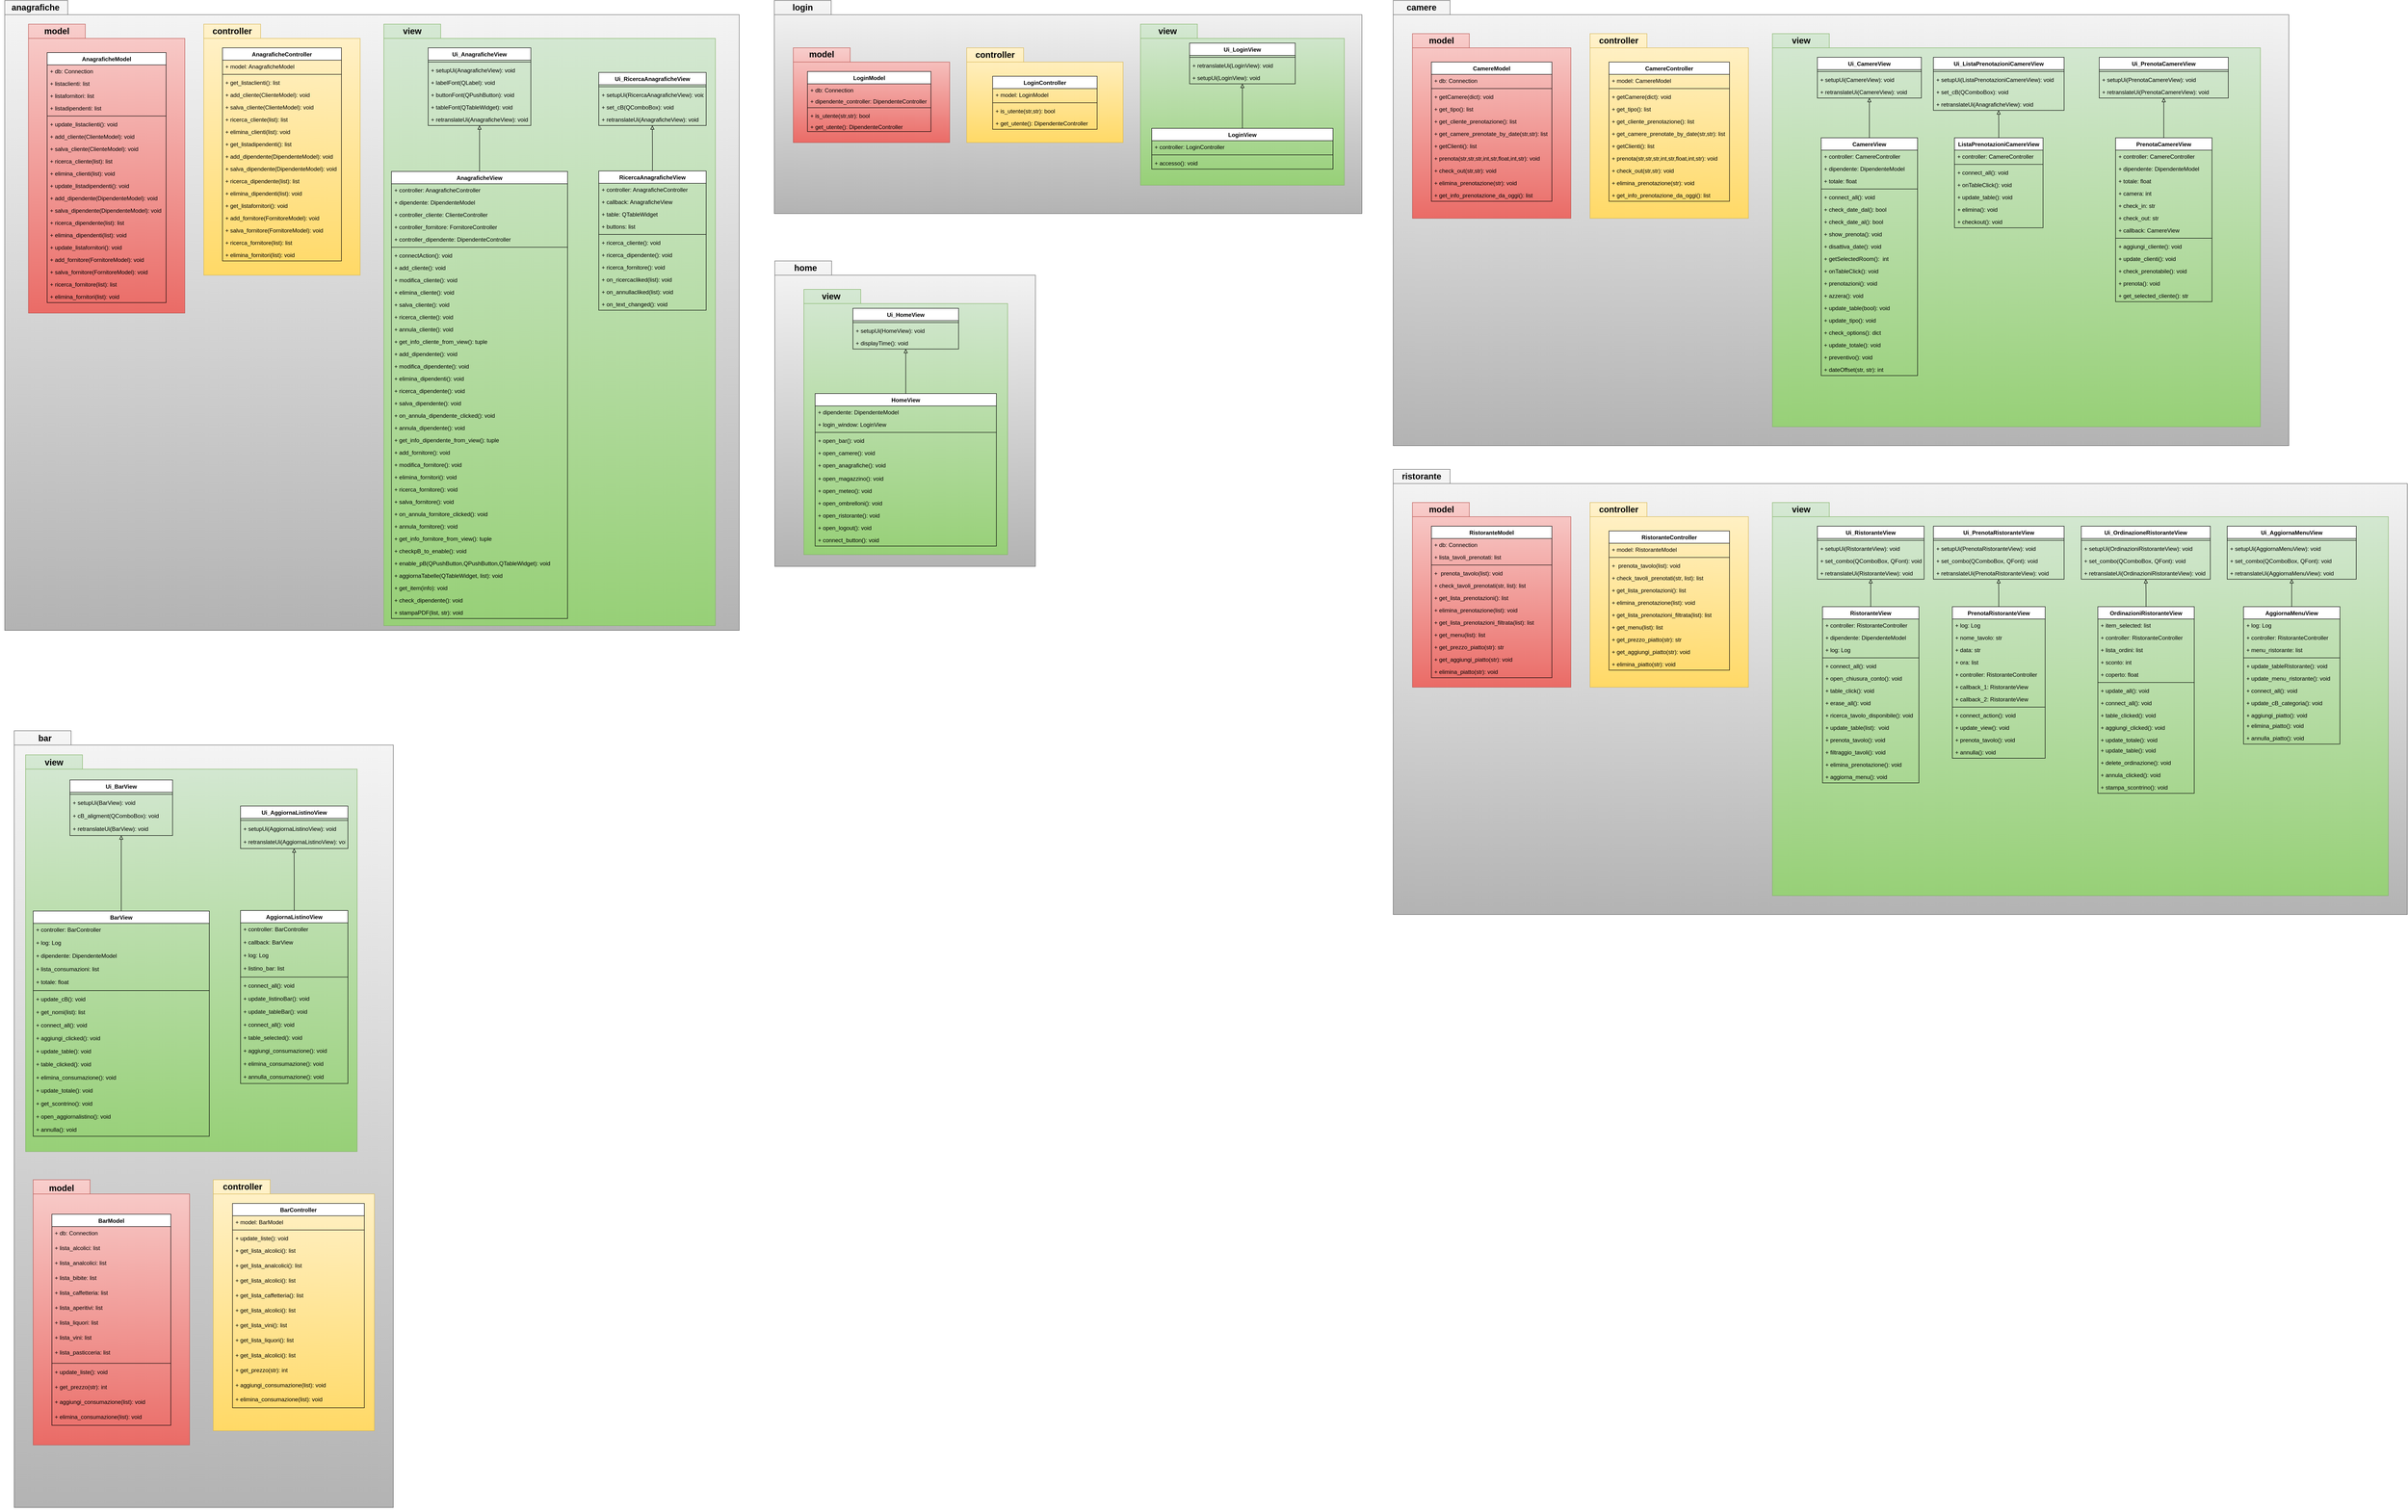 <mxfile version="14.9.1" type="github">
  <diagram id="C5RBs43oDa-KdzZeNtuy" name="Page-1">
    <mxGraphModel dx="2186" dy="1114" grid="1" gridSize="10" guides="1" tooltips="1" connect="1" arrows="1" fold="1" page="1" pageScale="1" pageWidth="827" pageHeight="1169" math="0" shadow="0">
      <root>
        <mxCell id="WIyWlLk6GJQsqaUBKTNV-0" />
        <mxCell id="WIyWlLk6GJQsqaUBKTNV-1" parent="WIyWlLk6GJQsqaUBKTNV-0" />
        <mxCell id="KJCioZVpsJPs6qXIDCtf-3" value="" style="group" parent="WIyWlLk6GJQsqaUBKTNV-1" vertex="1" connectable="0">
          <mxGeometry x="20" y="180" width="1550" height="1330" as="geometry" />
        </mxCell>
        <mxCell id="KJCioZVpsJPs6qXIDCtf-15" value="" style="group" parent="KJCioZVpsJPs6qXIDCtf-3" vertex="1" connectable="0">
          <mxGeometry x="10" y="-80" width="1550" height="1330" as="geometry" />
        </mxCell>
        <mxCell id="J4wgWrxB4ma67eAixFHz-62" value="" style="shape=folder;fontStyle=1;spacingTop=10;tabWidth=120;tabHeight=30;tabPosition=left;html=1;noLabel=0;overflow=visible;direction=east;labelPadding=0;container=0;connectable=1;snapToPoint=0;gradientColor=#b3b3b3;fillColor=#f5f5f5;strokeColor=#666666;" parent="KJCioZVpsJPs6qXIDCtf-15" vertex="1">
          <mxGeometry width="1550" height="1330" as="geometry">
            <mxRectangle x="20" y="90" width="80" height="30" as="alternateBounds" />
          </mxGeometry>
        </mxCell>
        <mxCell id="KJCioZVpsJPs6qXIDCtf-0" value="" style="group" parent="KJCioZVpsJPs6qXIDCtf-15" vertex="1" connectable="0">
          <mxGeometry x="800" y="50" width="699.623" height="1270" as="geometry" />
        </mxCell>
        <mxCell id="Y3e_ZOHxvSrWSQM1bqO8-1" value="" style="shape=folder;fontStyle=1;spacingTop=10;tabWidth=120;tabHeight=30;tabPosition=left;html=1;fillColor=#d5e8d4;gradientColor=#97d077;strokeColor=#82b366;" parent="KJCioZVpsJPs6qXIDCtf-0" vertex="1">
          <mxGeometry width="699.623" height="1270" as="geometry" />
        </mxCell>
        <mxCell id="Y3e_ZOHxvSrWSQM1bqO8-2" value="&lt;span style=&quot;font-size: 18px&quot;&gt;&lt;b&gt;view&lt;/b&gt;&lt;/span&gt;" style="text;html=1;strokeColor=none;fillColor=none;align=center;verticalAlign=middle;whiteSpace=wrap;rounded=0;" parent="KJCioZVpsJPs6qXIDCtf-0" vertex="1">
          <mxGeometry width="120" height="30" as="geometry" />
        </mxCell>
        <mxCell id="Y3e_ZOHxvSrWSQM1bqO8-3" value="AnagraficheView" style="swimlane;fontStyle=1;align=center;verticalAlign=top;childLayout=stackLayout;horizontal=1;startSize=26;horizontalStack=0;resizeParent=1;resizeParentMax=0;resizeLast=0;collapsible=1;marginBottom=0;" parent="KJCioZVpsJPs6qXIDCtf-0" vertex="1">
          <mxGeometry x="16.067" y="311" width="371.649" height="944" as="geometry" />
        </mxCell>
        <mxCell id="Y3e_ZOHxvSrWSQM1bqO8-4" value="+ controller: AnagraficheController&#xa;" style="text;strokeColor=none;fillColor=none;align=left;verticalAlign=top;spacingLeft=4;spacingRight=4;overflow=hidden;rotatable=0;points=[[0,0.5],[1,0.5]];portConstraint=eastwest;" parent="Y3e_ZOHxvSrWSQM1bqO8-3" vertex="1">
          <mxGeometry y="26" width="371.649" height="26" as="geometry" />
        </mxCell>
        <mxCell id="Y3e_ZOHxvSrWSQM1bqO8-21" value="+ dipendente: DipendenteModel&#xa;" style="text;strokeColor=none;fillColor=none;align=left;verticalAlign=top;spacingLeft=4;spacingRight=4;overflow=hidden;rotatable=0;points=[[0,0.5],[1,0.5]];portConstraint=eastwest;" parent="Y3e_ZOHxvSrWSQM1bqO8-3" vertex="1">
          <mxGeometry y="52" width="371.649" height="26" as="geometry" />
        </mxCell>
        <mxCell id="Y3e_ZOHxvSrWSQM1bqO8-22" value="+ controller_cliente: ClienteController" style="text;strokeColor=none;fillColor=none;align=left;verticalAlign=top;spacingLeft=4;spacingRight=4;overflow=hidden;rotatable=0;points=[[0,0.5],[1,0.5]];portConstraint=eastwest;" parent="Y3e_ZOHxvSrWSQM1bqO8-3" vertex="1">
          <mxGeometry y="78" width="371.649" height="26" as="geometry" />
        </mxCell>
        <mxCell id="Y3e_ZOHxvSrWSQM1bqO8-23" value="+ controller_fornitore: FornitoreController&#xa;" style="text;strokeColor=none;fillColor=none;align=left;verticalAlign=top;spacingLeft=4;spacingRight=4;overflow=hidden;rotatable=0;points=[[0,0.5],[1,0.5]];portConstraint=eastwest;" parent="Y3e_ZOHxvSrWSQM1bqO8-3" vertex="1">
          <mxGeometry y="104" width="371.649" height="26" as="geometry" />
        </mxCell>
        <mxCell id="Y3e_ZOHxvSrWSQM1bqO8-25" value="+ controller_dipendente: DipendenteController&#xa;" style="text;strokeColor=none;fillColor=none;align=left;verticalAlign=top;spacingLeft=4;spacingRight=4;overflow=hidden;rotatable=0;points=[[0,0.5],[1,0.5]];portConstraint=eastwest;" parent="Y3e_ZOHxvSrWSQM1bqO8-3" vertex="1">
          <mxGeometry y="130" width="371.649" height="26" as="geometry" />
        </mxCell>
        <mxCell id="Y3e_ZOHxvSrWSQM1bqO8-5" value="" style="line;strokeWidth=1;fillColor=none;align=left;verticalAlign=middle;spacingTop=-1;spacingLeft=3;spacingRight=3;rotatable=0;labelPosition=right;points=[];portConstraint=eastwest;" parent="Y3e_ZOHxvSrWSQM1bqO8-3" vertex="1">
          <mxGeometry y="156" width="371.649" height="8" as="geometry" />
        </mxCell>
        <mxCell id="Y3e_ZOHxvSrWSQM1bqO8-6" value="+ connectAction(): void" style="text;strokeColor=none;fillColor=none;align=left;verticalAlign=top;spacingLeft=4;spacingRight=4;overflow=hidden;rotatable=0;points=[[0,0.5],[1,0.5]];portConstraint=eastwest;" parent="Y3e_ZOHxvSrWSQM1bqO8-3" vertex="1">
          <mxGeometry y="164" width="371.649" height="26" as="geometry" />
        </mxCell>
        <mxCell id="Y3e_ZOHxvSrWSQM1bqO8-7" value="+ add_cliente(): void" style="text;strokeColor=none;fillColor=none;align=left;verticalAlign=top;spacingLeft=4;spacingRight=4;overflow=hidden;rotatable=0;points=[[0,0.5],[1,0.5]];portConstraint=eastwest;" parent="Y3e_ZOHxvSrWSQM1bqO8-3" vertex="1">
          <mxGeometry y="190" width="371.649" height="26" as="geometry" />
        </mxCell>
        <mxCell id="Y3e_ZOHxvSrWSQM1bqO8-29" value="+ modifica_cliente(): void" style="text;strokeColor=none;fillColor=none;align=left;verticalAlign=top;spacingLeft=4;spacingRight=4;overflow=hidden;rotatable=0;points=[[0,0.5],[1,0.5]];portConstraint=eastwest;" parent="Y3e_ZOHxvSrWSQM1bqO8-3" vertex="1">
          <mxGeometry y="216" width="371.649" height="26" as="geometry" />
        </mxCell>
        <mxCell id="Y3e_ZOHxvSrWSQM1bqO8-10" value="+ elimina_cliente(): void" style="text;strokeColor=none;fillColor=none;align=left;verticalAlign=top;spacingLeft=4;spacingRight=4;overflow=hidden;rotatable=0;points=[[0,0.5],[1,0.5]];portConstraint=eastwest;" parent="Y3e_ZOHxvSrWSQM1bqO8-3" vertex="1">
          <mxGeometry y="242" width="371.649" height="26" as="geometry" />
        </mxCell>
        <mxCell id="Y3e_ZOHxvSrWSQM1bqO8-8" value="+ salva_cliente(): void" style="text;strokeColor=none;fillColor=none;align=left;verticalAlign=top;spacingLeft=4;spacingRight=4;overflow=hidden;rotatable=0;points=[[0,0.5],[1,0.5]];portConstraint=eastwest;" parent="Y3e_ZOHxvSrWSQM1bqO8-3" vertex="1">
          <mxGeometry y="268" width="371.649" height="26" as="geometry" />
        </mxCell>
        <mxCell id="Y3e_ZOHxvSrWSQM1bqO8-9" value="+ ricerca_cliente(): void" style="text;strokeColor=none;fillColor=none;align=left;verticalAlign=top;spacingLeft=4;spacingRight=4;overflow=hidden;rotatable=0;points=[[0,0.5],[1,0.5]];portConstraint=eastwest;" parent="Y3e_ZOHxvSrWSQM1bqO8-3" vertex="1">
          <mxGeometry y="294" width="371.649" height="26" as="geometry" />
        </mxCell>
        <mxCell id="Y3e_ZOHxvSrWSQM1bqO8-54" value="+ annula_cliente(): void" style="text;strokeColor=none;fillColor=none;align=left;verticalAlign=top;spacingLeft=4;spacingRight=4;overflow=hidden;rotatable=0;points=[[0,0.5],[1,0.5]];portConstraint=eastwest;" parent="Y3e_ZOHxvSrWSQM1bqO8-3" vertex="1">
          <mxGeometry y="320" width="371.649" height="26" as="geometry" />
        </mxCell>
        <mxCell id="Y3e_ZOHxvSrWSQM1bqO8-55" value="+ get_info_cliente_from_view(): tuple" style="text;strokeColor=none;fillColor=none;align=left;verticalAlign=top;spacingLeft=4;spacingRight=4;overflow=hidden;rotatable=0;points=[[0,0.5],[1,0.5]];portConstraint=eastwest;" parent="Y3e_ZOHxvSrWSQM1bqO8-3" vertex="1">
          <mxGeometry y="346" width="371.649" height="26" as="geometry" />
        </mxCell>
        <mxCell id="Y3e_ZOHxvSrWSQM1bqO8-12" value="+ add_dipendente(): void" style="text;strokeColor=none;fillColor=none;align=left;verticalAlign=top;spacingLeft=4;spacingRight=4;overflow=hidden;rotatable=0;points=[[0,0.5],[1,0.5]];portConstraint=eastwest;" parent="Y3e_ZOHxvSrWSQM1bqO8-3" vertex="1">
          <mxGeometry y="372" width="371.649" height="26" as="geometry" />
        </mxCell>
        <mxCell id="Y3e_ZOHxvSrWSQM1bqO8-13" value="+ modifica_dipendente(): void" style="text;strokeColor=none;fillColor=none;align=left;verticalAlign=top;spacingLeft=4;spacingRight=4;overflow=hidden;rotatable=0;points=[[0,0.5],[1,0.5]];portConstraint=eastwest;" parent="Y3e_ZOHxvSrWSQM1bqO8-3" vertex="1">
          <mxGeometry y="398" width="371.649" height="26" as="geometry" />
        </mxCell>
        <mxCell id="Y3e_ZOHxvSrWSQM1bqO8-15" value="+ elimina_dipendenti(): void" style="text;strokeColor=none;fillColor=none;align=left;verticalAlign=top;spacingLeft=4;spacingRight=4;overflow=hidden;rotatable=0;points=[[0,0.5],[1,0.5]];portConstraint=eastwest;" parent="Y3e_ZOHxvSrWSQM1bqO8-3" vertex="1">
          <mxGeometry y="424" width="371.649" height="26" as="geometry" />
        </mxCell>
        <mxCell id="Y3e_ZOHxvSrWSQM1bqO8-14" value="+ ricerca_dipendente(): void" style="text;strokeColor=none;fillColor=none;align=left;verticalAlign=top;spacingLeft=4;spacingRight=4;overflow=hidden;rotatable=0;points=[[0,0.5],[1,0.5]];portConstraint=eastwest;" parent="Y3e_ZOHxvSrWSQM1bqO8-3" vertex="1">
          <mxGeometry y="450" width="371.649" height="26" as="geometry" />
        </mxCell>
        <mxCell id="Y3e_ZOHxvSrWSQM1bqO8-56" value="+ salva_dipendente(): void" style="text;strokeColor=none;fillColor=none;align=left;verticalAlign=top;spacingLeft=4;spacingRight=4;overflow=hidden;rotatable=0;points=[[0,0.5],[1,0.5]];portConstraint=eastwest;" parent="Y3e_ZOHxvSrWSQM1bqO8-3" vertex="1">
          <mxGeometry y="476" width="371.649" height="26" as="geometry" />
        </mxCell>
        <mxCell id="Y3e_ZOHxvSrWSQM1bqO8-53" value="+ on_annula_dipendente_clicked(): void" style="text;strokeColor=none;fillColor=none;align=left;verticalAlign=top;spacingLeft=4;spacingRight=4;overflow=hidden;rotatable=0;points=[[0,0.5],[1,0.5]];portConstraint=eastwest;" parent="Y3e_ZOHxvSrWSQM1bqO8-3" vertex="1">
          <mxGeometry y="502" width="371.649" height="26" as="geometry" />
        </mxCell>
        <mxCell id="Y3e_ZOHxvSrWSQM1bqO8-57" value="+ annula_dipendente(): void" style="text;strokeColor=none;fillColor=none;align=left;verticalAlign=top;spacingLeft=4;spacingRight=4;overflow=hidden;rotatable=0;points=[[0,0.5],[1,0.5]];portConstraint=eastwest;" parent="Y3e_ZOHxvSrWSQM1bqO8-3" vertex="1">
          <mxGeometry y="528" width="371.649" height="26" as="geometry" />
        </mxCell>
        <mxCell id="Y3e_ZOHxvSrWSQM1bqO8-58" value="+ get_info_dipendente_from_view(): tuple" style="text;strokeColor=none;fillColor=none;align=left;verticalAlign=top;spacingLeft=4;spacingRight=4;overflow=hidden;rotatable=0;points=[[0,0.5],[1,0.5]];portConstraint=eastwest;" parent="Y3e_ZOHxvSrWSQM1bqO8-3" vertex="1">
          <mxGeometry y="554" width="371.649" height="26" as="geometry" />
        </mxCell>
        <mxCell id="Y3e_ZOHxvSrWSQM1bqO8-17" value="+ add_fornitore(): void" style="text;strokeColor=none;fillColor=none;align=left;verticalAlign=top;spacingLeft=4;spacingRight=4;overflow=hidden;rotatable=0;points=[[0,0.5],[1,0.5]];portConstraint=eastwest;" parent="Y3e_ZOHxvSrWSQM1bqO8-3" vertex="1">
          <mxGeometry y="580" width="371.649" height="26" as="geometry" />
        </mxCell>
        <mxCell id="Y3e_ZOHxvSrWSQM1bqO8-16" value="+ modifica_fornitore(): void" style="text;strokeColor=none;fillColor=none;align=left;verticalAlign=top;spacingLeft=4;spacingRight=4;overflow=hidden;rotatable=0;points=[[0,0.5],[1,0.5]];portConstraint=eastwest;" parent="Y3e_ZOHxvSrWSQM1bqO8-3" vertex="1">
          <mxGeometry y="606" width="371.649" height="26" as="geometry" />
        </mxCell>
        <mxCell id="Y3e_ZOHxvSrWSQM1bqO8-20" value="+ elimina_fornitori(): void" style="text;strokeColor=none;fillColor=none;align=left;verticalAlign=top;spacingLeft=4;spacingRight=4;overflow=hidden;rotatable=0;points=[[0,0.5],[1,0.5]];portConstraint=eastwest;" parent="Y3e_ZOHxvSrWSQM1bqO8-3" vertex="1">
          <mxGeometry y="632" width="371.649" height="26" as="geometry" />
        </mxCell>
        <mxCell id="Y3e_ZOHxvSrWSQM1bqO8-19" value="+ ricerca_fornitore(): void" style="text;strokeColor=none;fillColor=none;align=left;verticalAlign=top;spacingLeft=4;spacingRight=4;overflow=hidden;rotatable=0;points=[[0,0.5],[1,0.5]];portConstraint=eastwest;" parent="Y3e_ZOHxvSrWSQM1bqO8-3" vertex="1">
          <mxGeometry y="658" width="371.649" height="26" as="geometry" />
        </mxCell>
        <mxCell id="Y3e_ZOHxvSrWSQM1bqO8-18" value="+ salva_fornitore(): void" style="text;strokeColor=none;fillColor=none;align=left;verticalAlign=top;spacingLeft=4;spacingRight=4;overflow=hidden;rotatable=0;points=[[0,0.5],[1,0.5]];portConstraint=eastwest;" parent="Y3e_ZOHxvSrWSQM1bqO8-3" vertex="1">
          <mxGeometry y="684" width="371.649" height="26" as="geometry" />
        </mxCell>
        <mxCell id="Y3e_ZOHxvSrWSQM1bqO8-59" value="+ on_annula_fornitore_clicked(): void" style="text;strokeColor=none;fillColor=none;align=left;verticalAlign=top;spacingLeft=4;spacingRight=4;overflow=hidden;rotatable=0;points=[[0,0.5],[1,0.5]];portConstraint=eastwest;" parent="Y3e_ZOHxvSrWSQM1bqO8-3" vertex="1">
          <mxGeometry y="710" width="371.649" height="26" as="geometry" />
        </mxCell>
        <mxCell id="Y3e_ZOHxvSrWSQM1bqO8-60" value="+ annula_fornitore(): void" style="text;strokeColor=none;fillColor=none;align=left;verticalAlign=top;spacingLeft=4;spacingRight=4;overflow=hidden;rotatable=0;points=[[0,0.5],[1,0.5]];portConstraint=eastwest;" parent="Y3e_ZOHxvSrWSQM1bqO8-3" vertex="1">
          <mxGeometry y="736" width="371.649" height="26" as="geometry" />
        </mxCell>
        <mxCell id="Y3e_ZOHxvSrWSQM1bqO8-61" value="+ get_info_fornitore_from_view(): tuple" style="text;strokeColor=none;fillColor=none;align=left;verticalAlign=top;spacingLeft=4;spacingRight=4;overflow=hidden;rotatable=0;points=[[0,0.5],[1,0.5]];portConstraint=eastwest;" parent="Y3e_ZOHxvSrWSQM1bqO8-3" vertex="1">
          <mxGeometry y="762" width="371.649" height="26" as="geometry" />
        </mxCell>
        <mxCell id="Y3e_ZOHxvSrWSQM1bqO8-62" value="+ checkpB_to_enable(): void" style="text;strokeColor=none;fillColor=none;align=left;verticalAlign=top;spacingLeft=4;spacingRight=4;overflow=hidden;rotatable=0;points=[[0,0.5],[1,0.5]];portConstraint=eastwest;" parent="Y3e_ZOHxvSrWSQM1bqO8-3" vertex="1">
          <mxGeometry y="788" width="371.649" height="26" as="geometry" />
        </mxCell>
        <mxCell id="Y3e_ZOHxvSrWSQM1bqO8-63" value="+ enable_pB(QPushButton,QPushButton,QTableWidget): void" style="text;strokeColor=none;fillColor=none;align=left;verticalAlign=top;spacingLeft=4;spacingRight=4;overflow=hidden;rotatable=0;points=[[0,0.5],[1,0.5]];portConstraint=eastwest;" parent="Y3e_ZOHxvSrWSQM1bqO8-3" vertex="1">
          <mxGeometry y="814" width="371.649" height="26" as="geometry" />
        </mxCell>
        <mxCell id="Y3e_ZOHxvSrWSQM1bqO8-64" value="+ aggiornaTabelle(QTableWidget, list): void" style="text;strokeColor=none;fillColor=none;align=left;verticalAlign=top;spacingLeft=4;spacingRight=4;overflow=hidden;rotatable=0;points=[[0,0.5],[1,0.5]];portConstraint=eastwest;" parent="Y3e_ZOHxvSrWSQM1bqO8-3" vertex="1">
          <mxGeometry y="840" width="371.649" height="26" as="geometry" />
        </mxCell>
        <mxCell id="Y3e_ZOHxvSrWSQM1bqO8-65" value="+ get_item(info): void" style="text;strokeColor=none;fillColor=none;align=left;verticalAlign=top;spacingLeft=4;spacingRight=4;overflow=hidden;rotatable=0;points=[[0,0.5],[1,0.5]];portConstraint=eastwest;" parent="Y3e_ZOHxvSrWSQM1bqO8-3" vertex="1">
          <mxGeometry y="866" width="371.649" height="26" as="geometry" />
        </mxCell>
        <mxCell id="Y3e_ZOHxvSrWSQM1bqO8-66" value="+ check_dipendente(): void" style="text;strokeColor=none;fillColor=none;align=left;verticalAlign=top;spacingLeft=4;spacingRight=4;overflow=hidden;rotatable=0;points=[[0,0.5],[1,0.5]];portConstraint=eastwest;" parent="Y3e_ZOHxvSrWSQM1bqO8-3" vertex="1">
          <mxGeometry y="892" width="371.649" height="26" as="geometry" />
        </mxCell>
        <mxCell id="Y3e_ZOHxvSrWSQM1bqO8-67" value="+ stampaPDF(list, str): void" style="text;strokeColor=none;fillColor=none;align=left;verticalAlign=top;spacingLeft=4;spacingRight=4;overflow=hidden;rotatable=0;points=[[0,0.5],[1,0.5]];portConstraint=eastwest;" parent="Y3e_ZOHxvSrWSQM1bqO8-3" vertex="1">
          <mxGeometry y="918" width="371.649" height="26" as="geometry" />
        </mxCell>
        <mxCell id="Y3e_ZOHxvSrWSQM1bqO8-108" value="RicercaAnagraficheView" style="swimlane;fontStyle=1;align=center;verticalAlign=top;childLayout=stackLayout;horizontal=1;startSize=26;horizontalStack=0;resizeParent=1;resizeParentMax=0;resizeLast=0;collapsible=1;marginBottom=0;" parent="KJCioZVpsJPs6qXIDCtf-0" vertex="1">
          <mxGeometry x="453.579" y="310" width="226.61" height="294" as="geometry">
            <mxRectangle x="460.72" y="56" width="170" height="26" as="alternateBounds" />
          </mxGeometry>
        </mxCell>
        <mxCell id="Y3e_ZOHxvSrWSQM1bqO8-109" value="+ controller: AnagraficheController&#xa;" style="text;strokeColor=none;fillColor=none;align=left;verticalAlign=top;spacingLeft=4;spacingRight=4;overflow=hidden;rotatable=0;points=[[0,0.5],[1,0.5]];portConstraint=eastwest;" parent="Y3e_ZOHxvSrWSQM1bqO8-108" vertex="1">
          <mxGeometry y="26" width="226.61" height="26" as="geometry" />
        </mxCell>
        <mxCell id="Y3e_ZOHxvSrWSQM1bqO8-110" value="+ callback: AnagraficheView&#xa;" style="text;strokeColor=none;fillColor=none;align=left;verticalAlign=top;spacingLeft=4;spacingRight=4;overflow=hidden;rotatable=0;points=[[0,0.5],[1,0.5]];portConstraint=eastwest;" parent="Y3e_ZOHxvSrWSQM1bqO8-108" vertex="1">
          <mxGeometry y="52" width="226.61" height="26" as="geometry" />
        </mxCell>
        <mxCell id="Y3e_ZOHxvSrWSQM1bqO8-111" value="+ table: QTableWidget" style="text;strokeColor=none;fillColor=none;align=left;verticalAlign=top;spacingLeft=4;spacingRight=4;overflow=hidden;rotatable=0;points=[[0,0.5],[1,0.5]];portConstraint=eastwest;" parent="Y3e_ZOHxvSrWSQM1bqO8-108" vertex="1">
          <mxGeometry y="78" width="226.61" height="26" as="geometry" />
        </mxCell>
        <mxCell id="Y3e_ZOHxvSrWSQM1bqO8-112" value="+ buttons: list&#xa;" style="text;strokeColor=none;fillColor=none;align=left;verticalAlign=top;spacingLeft=4;spacingRight=4;overflow=hidden;rotatable=0;points=[[0,0.5],[1,0.5]];portConstraint=eastwest;" parent="Y3e_ZOHxvSrWSQM1bqO8-108" vertex="1">
          <mxGeometry y="104" width="226.61" height="26" as="geometry" />
        </mxCell>
        <mxCell id="Y3e_ZOHxvSrWSQM1bqO8-114" value="" style="line;strokeWidth=1;fillColor=none;align=left;verticalAlign=middle;spacingTop=-1;spacingLeft=3;spacingRight=3;rotatable=0;labelPosition=right;points=[];portConstraint=eastwest;" parent="Y3e_ZOHxvSrWSQM1bqO8-108" vertex="1">
          <mxGeometry y="130" width="226.61" height="8" as="geometry" />
        </mxCell>
        <mxCell id="Y3e_ZOHxvSrWSQM1bqO8-115" value="+ ricerca_cliente(): void" style="text;strokeColor=none;fillColor=none;align=left;verticalAlign=top;spacingLeft=4;spacingRight=4;overflow=hidden;rotatable=0;points=[[0,0.5],[1,0.5]];portConstraint=eastwest;" parent="Y3e_ZOHxvSrWSQM1bqO8-108" vertex="1">
          <mxGeometry y="138" width="226.61" height="26" as="geometry" />
        </mxCell>
        <mxCell id="Y3e_ZOHxvSrWSQM1bqO8-116" value="+ ricerca_dipendente(): void" style="text;strokeColor=none;fillColor=none;align=left;verticalAlign=top;spacingLeft=4;spacingRight=4;overflow=hidden;rotatable=0;points=[[0,0.5],[1,0.5]];portConstraint=eastwest;" parent="Y3e_ZOHxvSrWSQM1bqO8-108" vertex="1">
          <mxGeometry y="164" width="226.61" height="26" as="geometry" />
        </mxCell>
        <mxCell id="Y3e_ZOHxvSrWSQM1bqO8-117" value="+ ricerca_fornitore(): void" style="text;strokeColor=none;fillColor=none;align=left;verticalAlign=top;spacingLeft=4;spacingRight=4;overflow=hidden;rotatable=0;points=[[0,0.5],[1,0.5]];portConstraint=eastwest;" parent="Y3e_ZOHxvSrWSQM1bqO8-108" vertex="1">
          <mxGeometry y="190" width="226.61" height="26" as="geometry" />
        </mxCell>
        <mxCell id="Y3e_ZOHxvSrWSQM1bqO8-118" value="+ on_ricercacliked(list): void" style="text;strokeColor=none;fillColor=none;align=left;verticalAlign=top;spacingLeft=4;spacingRight=4;overflow=hidden;rotatable=0;points=[[0,0.5],[1,0.5]];portConstraint=eastwest;" parent="Y3e_ZOHxvSrWSQM1bqO8-108" vertex="1">
          <mxGeometry y="216" width="226.61" height="26" as="geometry" />
        </mxCell>
        <mxCell id="Y3e_ZOHxvSrWSQM1bqO8-119" value="+ on_annullacliked(list): void" style="text;strokeColor=none;fillColor=none;align=left;verticalAlign=top;spacingLeft=4;spacingRight=4;overflow=hidden;rotatable=0;points=[[0,0.5],[1,0.5]];portConstraint=eastwest;" parent="Y3e_ZOHxvSrWSQM1bqO8-108" vertex="1">
          <mxGeometry y="242" width="226.61" height="26" as="geometry" />
        </mxCell>
        <mxCell id="1v4FfqMV88ZLi4CApeXI-76" value="+ on_text_changed(): void" style="text;strokeColor=none;fillColor=none;align=left;verticalAlign=top;spacingLeft=4;spacingRight=4;overflow=hidden;rotatable=0;points=[[0,0.5],[1,0.5]];portConstraint=eastwest;" parent="Y3e_ZOHxvSrWSQM1bqO8-108" vertex="1">
          <mxGeometry y="268" width="226.61" height="26" as="geometry" />
        </mxCell>
        <mxCell id="1v4FfqMV88ZLi4CApeXI-3" value="Ui_AnagraficheView" style="swimlane;fontStyle=1;align=center;verticalAlign=top;childLayout=stackLayout;horizontal=1;startSize=26;horizontalStack=0;resizeParent=1;resizeParentMax=0;resizeLast=0;collapsible=1;marginBottom=0;" parent="KJCioZVpsJPs6qXIDCtf-0" vertex="1">
          <mxGeometry x="93.56" y="50" width="216.659" height="164" as="geometry" />
        </mxCell>
        <mxCell id="1v4FfqMV88ZLi4CApeXI-8" value="" style="line;strokeWidth=1;fillColor=none;align=left;verticalAlign=middle;spacingTop=-1;spacingLeft=3;spacingRight=3;rotatable=0;labelPosition=right;points=[];portConstraint=eastwest;" parent="1v4FfqMV88ZLi4CApeXI-3" vertex="1">
          <mxGeometry y="26" width="216.659" height="8" as="geometry" />
        </mxCell>
        <mxCell id="1v4FfqMV88ZLi4CApeXI-9" value="+ setupUi(AnagraficheView): void" style="text;strokeColor=none;fillColor=none;align=left;verticalAlign=top;spacingLeft=4;spacingRight=4;overflow=hidden;rotatable=0;points=[[0,0.5],[1,0.5]];portConstraint=eastwest;" parent="1v4FfqMV88ZLi4CApeXI-3" vertex="1">
          <mxGeometry y="34" width="216.659" height="26" as="geometry" />
        </mxCell>
        <mxCell id="1v4FfqMV88ZLi4CApeXI-72" value="+ labelFont(QLabel): void" style="text;strokeColor=none;fillColor=none;align=left;verticalAlign=top;spacingLeft=4;spacingRight=4;overflow=hidden;rotatable=0;points=[[0,0.5],[1,0.5]];portConstraint=eastwest;" parent="1v4FfqMV88ZLi4CApeXI-3" vertex="1">
          <mxGeometry y="60" width="216.659" height="26" as="geometry" />
        </mxCell>
        <mxCell id="1v4FfqMV88ZLi4CApeXI-73" value="+ buttonFont(QPushButton): void" style="text;strokeColor=none;fillColor=none;align=left;verticalAlign=top;spacingLeft=4;spacingRight=4;overflow=hidden;rotatable=0;points=[[0,0.5],[1,0.5]];portConstraint=eastwest;" parent="1v4FfqMV88ZLi4CApeXI-3" vertex="1">
          <mxGeometry y="86" width="216.659" height="26" as="geometry" />
        </mxCell>
        <mxCell id="1v4FfqMV88ZLi4CApeXI-74" value="+ tableFont(QTableWidget): void" style="text;strokeColor=none;fillColor=none;align=left;verticalAlign=top;spacingLeft=4;spacingRight=4;overflow=hidden;rotatable=0;points=[[0,0.5],[1,0.5]];portConstraint=eastwest;" parent="1v4FfqMV88ZLi4CApeXI-3" vertex="1">
          <mxGeometry y="112" width="216.659" height="26" as="geometry" />
        </mxCell>
        <mxCell id="1v4FfqMV88ZLi4CApeXI-75" value="+ retranslateUi(AnagraficheView): void" style="text;strokeColor=none;fillColor=none;align=left;verticalAlign=top;spacingLeft=4;spacingRight=4;overflow=hidden;rotatable=0;points=[[0,0.5],[1,0.5]];portConstraint=eastwest;" parent="1v4FfqMV88ZLi4CApeXI-3" vertex="1">
          <mxGeometry y="138" width="216.659" height="26" as="geometry" />
        </mxCell>
        <mxCell id="1v4FfqMV88ZLi4CApeXI-81" style="edgeStyle=orthogonalEdgeStyle;rounded=0;orthogonalLoop=1;jettySize=auto;html=1;exitX=0.5;exitY=0;exitDx=0;exitDy=0;entryX=0.5;entryY=1;entryDx=0;entryDy=0;startArrow=none;startFill=0;endArrow=block;endFill=0;" parent="KJCioZVpsJPs6qXIDCtf-0" source="Y3e_ZOHxvSrWSQM1bqO8-3" target="1v4FfqMV88ZLi4CApeXI-3" edge="1">
          <mxGeometry as="geometry" />
        </mxCell>
        <mxCell id="1v4FfqMV88ZLi4CApeXI-68" value="Ui_RicercaAnagraficheView" style="swimlane;fontStyle=1;align=center;verticalAlign=top;childLayout=stackLayout;horizontal=1;startSize=26;horizontalStack=0;resizeParent=1;resizeParentMax=0;resizeLast=0;collapsible=1;marginBottom=0;" parent="KJCioZVpsJPs6qXIDCtf-0" vertex="1">
          <mxGeometry x="453.579" y="102" width="226.61" height="112" as="geometry" />
        </mxCell>
        <mxCell id="1v4FfqMV88ZLi4CApeXI-69" value="" style="line;strokeWidth=1;fillColor=none;align=left;verticalAlign=middle;spacingTop=-1;spacingLeft=3;spacingRight=3;rotatable=0;labelPosition=right;points=[];portConstraint=eastwest;" parent="1v4FfqMV88ZLi4CApeXI-68" vertex="1">
          <mxGeometry y="26" width="226.61" height="8" as="geometry" />
        </mxCell>
        <mxCell id="1v4FfqMV88ZLi4CApeXI-70" value="+ setupUi(RicercaAnagraficheView): void" style="text;strokeColor=none;fillColor=none;align=left;verticalAlign=top;spacingLeft=4;spacingRight=4;overflow=hidden;rotatable=0;points=[[0,0.5],[1,0.5]];portConstraint=eastwest;" parent="1v4FfqMV88ZLi4CApeXI-68" vertex="1">
          <mxGeometry y="34" width="226.61" height="26" as="geometry" />
        </mxCell>
        <mxCell id="1v4FfqMV88ZLi4CApeXI-77" value="+ set_cB(QComboBox): void" style="text;strokeColor=none;fillColor=none;align=left;verticalAlign=top;spacingLeft=4;spacingRight=4;overflow=hidden;rotatable=0;points=[[0,0.5],[1,0.5]];portConstraint=eastwest;" parent="1v4FfqMV88ZLi4CApeXI-68" vertex="1">
          <mxGeometry y="60" width="226.61" height="26" as="geometry" />
        </mxCell>
        <mxCell id="1v4FfqMV88ZLi4CApeXI-78" value="+ retranslateUi(AnagraficheView): void" style="text;strokeColor=none;fillColor=none;align=left;verticalAlign=top;spacingLeft=4;spacingRight=4;overflow=hidden;rotatable=0;points=[[0,0.5],[1,0.5]];portConstraint=eastwest;" parent="1v4FfqMV88ZLi4CApeXI-68" vertex="1">
          <mxGeometry y="86" width="226.61" height="26" as="geometry" />
        </mxCell>
        <mxCell id="1v4FfqMV88ZLi4CApeXI-84" style="edgeStyle=orthogonalEdgeStyle;rounded=0;orthogonalLoop=1;jettySize=auto;html=1;exitX=0.5;exitY=0;exitDx=0;exitDy=0;entryX=0.499;entryY=1;entryDx=0;entryDy=0;entryPerimeter=0;startArrow=none;startFill=0;endArrow=block;endFill=0;" parent="KJCioZVpsJPs6qXIDCtf-0" source="Y3e_ZOHxvSrWSQM1bqO8-108" target="1v4FfqMV88ZLi4CApeXI-78" edge="1">
          <mxGeometry as="geometry" />
        </mxCell>
        <mxCell id="KJCioZVpsJPs6qXIDCtf-1" value="" style="group" parent="KJCioZVpsJPs6qXIDCtf-15" vertex="1" connectable="0">
          <mxGeometry x="420" y="50" width="330" height="530" as="geometry" />
        </mxCell>
        <mxCell id="J4wgWrxB4ma67eAixFHz-67" value="" style="shape=folder;fontStyle=1;spacingTop=10;tabWidth=120;tabHeight=30;tabPosition=left;html=1;fillColor=#fff2cc;gradientColor=#ffd966;strokeColor=#d6b656;" parent="KJCioZVpsJPs6qXIDCtf-1" vertex="1">
          <mxGeometry width="330" height="530" as="geometry" />
        </mxCell>
        <mxCell id="J4wgWrxB4ma67eAixFHz-68" value="&lt;span style=&quot;font-size: 18px&quot;&gt;&lt;b&gt;controller&lt;/b&gt;&lt;/span&gt;" style="text;html=1;strokeColor=none;fillColor=none;align=center;verticalAlign=middle;whiteSpace=wrap;rounded=0;" parent="KJCioZVpsJPs6qXIDCtf-1" vertex="1">
          <mxGeometry width="120" height="30" as="geometry" />
        </mxCell>
        <mxCell id="J4wgWrxB4ma67eAixFHz-41" value="AnagraficheController" style="swimlane;fontStyle=1;align=center;verticalAlign=top;childLayout=stackLayout;horizontal=1;startSize=26;horizontalStack=0;resizeParent=1;resizeParentMax=0;resizeLast=0;collapsible=1;marginBottom=0;" parent="KJCioZVpsJPs6qXIDCtf-1" vertex="1">
          <mxGeometry x="39.5" y="50" width="251" height="450" as="geometry" />
        </mxCell>
        <mxCell id="J4wgWrxB4ma67eAixFHz-42" value="+ model: AnagraficheModel" style="text;strokeColor=none;fillColor=none;align=left;verticalAlign=top;spacingLeft=4;spacingRight=4;overflow=hidden;rotatable=0;points=[[0,0.5],[1,0.5]];portConstraint=eastwest;" parent="J4wgWrxB4ma67eAixFHz-41" vertex="1">
          <mxGeometry y="26" width="251" height="26" as="geometry" />
        </mxCell>
        <mxCell id="J4wgWrxB4ma67eAixFHz-46" value="" style="line;strokeWidth=1;fillColor=none;align=left;verticalAlign=middle;spacingTop=-1;spacingLeft=3;spacingRight=3;rotatable=0;labelPosition=right;points=[];portConstraint=eastwest;" parent="J4wgWrxB4ma67eAixFHz-41" vertex="1">
          <mxGeometry y="52" width="251" height="8" as="geometry" />
        </mxCell>
        <mxCell id="J4wgWrxB4ma67eAixFHz-47" value="+ get_listaclienti(): list" style="text;strokeColor=none;fillColor=none;align=left;verticalAlign=top;spacingLeft=4;spacingRight=4;overflow=hidden;rotatable=0;points=[[0,0.5],[1,0.5]];portConstraint=eastwest;" parent="J4wgWrxB4ma67eAixFHz-41" vertex="1">
          <mxGeometry y="60" width="251" height="26" as="geometry" />
        </mxCell>
        <mxCell id="J4wgWrxB4ma67eAixFHz-48" value="+ add_cliente(ClienteModel): void" style="text;strokeColor=none;fillColor=none;align=left;verticalAlign=top;spacingLeft=4;spacingRight=4;overflow=hidden;rotatable=0;points=[[0,0.5],[1,0.5]];portConstraint=eastwest;" parent="J4wgWrxB4ma67eAixFHz-41" vertex="1">
          <mxGeometry y="86" width="251" height="26" as="geometry" />
        </mxCell>
        <mxCell id="J4wgWrxB4ma67eAixFHz-49" value="+ salva_cliente(ClienteModel): void" style="text;strokeColor=none;fillColor=none;align=left;verticalAlign=top;spacingLeft=4;spacingRight=4;overflow=hidden;rotatable=0;points=[[0,0.5],[1,0.5]];portConstraint=eastwest;" parent="J4wgWrxB4ma67eAixFHz-41" vertex="1">
          <mxGeometry y="112" width="251" height="26" as="geometry" />
        </mxCell>
        <mxCell id="J4wgWrxB4ma67eAixFHz-50" value="+ ricerca_cliente(list): list" style="text;strokeColor=none;fillColor=none;align=left;verticalAlign=top;spacingLeft=4;spacingRight=4;overflow=hidden;rotatable=0;points=[[0,0.5],[1,0.5]];portConstraint=eastwest;" parent="J4wgWrxB4ma67eAixFHz-41" vertex="1">
          <mxGeometry y="138" width="251" height="26" as="geometry" />
        </mxCell>
        <mxCell id="J4wgWrxB4ma67eAixFHz-51" value="+ elimina_clienti(list): void" style="text;strokeColor=none;fillColor=none;align=left;verticalAlign=top;spacingLeft=4;spacingRight=4;overflow=hidden;rotatable=0;points=[[0,0.5],[1,0.5]];portConstraint=eastwest;" parent="J4wgWrxB4ma67eAixFHz-41" vertex="1">
          <mxGeometry y="164" width="251" height="26" as="geometry" />
        </mxCell>
        <mxCell id="J4wgWrxB4ma67eAixFHz-52" value="+ get_listadipendenti(): list" style="text;strokeColor=none;fillColor=none;align=left;verticalAlign=top;spacingLeft=4;spacingRight=4;overflow=hidden;rotatable=0;points=[[0,0.5],[1,0.5]];portConstraint=eastwest;" parent="J4wgWrxB4ma67eAixFHz-41" vertex="1">
          <mxGeometry y="190" width="251" height="26" as="geometry" />
        </mxCell>
        <mxCell id="J4wgWrxB4ma67eAixFHz-53" value="+ add_dipendente(DipendenteModel): void" style="text;strokeColor=none;fillColor=none;align=left;verticalAlign=top;spacingLeft=4;spacingRight=4;overflow=hidden;rotatable=0;points=[[0,0.5],[1,0.5]];portConstraint=eastwest;" parent="J4wgWrxB4ma67eAixFHz-41" vertex="1">
          <mxGeometry y="216" width="251" height="26" as="geometry" />
        </mxCell>
        <mxCell id="J4wgWrxB4ma67eAixFHz-54" value="+ salva_dipendente(DipendenteModel): void" style="text;strokeColor=none;fillColor=none;align=left;verticalAlign=top;spacingLeft=4;spacingRight=4;overflow=hidden;rotatable=0;points=[[0,0.5],[1,0.5]];portConstraint=eastwest;" parent="J4wgWrxB4ma67eAixFHz-41" vertex="1">
          <mxGeometry y="242" width="251" height="26" as="geometry" />
        </mxCell>
        <mxCell id="J4wgWrxB4ma67eAixFHz-55" value="+ ricerca_dipendente(list): list" style="text;strokeColor=none;fillColor=none;align=left;verticalAlign=top;spacingLeft=4;spacingRight=4;overflow=hidden;rotatable=0;points=[[0,0.5],[1,0.5]];portConstraint=eastwest;" parent="J4wgWrxB4ma67eAixFHz-41" vertex="1">
          <mxGeometry y="268" width="251" height="26" as="geometry" />
        </mxCell>
        <mxCell id="J4wgWrxB4ma67eAixFHz-56" value="+ elimina_dipendenti(list): void" style="text;strokeColor=none;fillColor=none;align=left;verticalAlign=top;spacingLeft=4;spacingRight=4;overflow=hidden;rotatable=0;points=[[0,0.5],[1,0.5]];portConstraint=eastwest;" parent="J4wgWrxB4ma67eAixFHz-41" vertex="1">
          <mxGeometry y="294" width="251" height="26" as="geometry" />
        </mxCell>
        <mxCell id="J4wgWrxB4ma67eAixFHz-57" value="+ get_listafornitori(): void" style="text;strokeColor=none;fillColor=none;align=left;verticalAlign=top;spacingLeft=4;spacingRight=4;overflow=hidden;rotatable=0;points=[[0,0.5],[1,0.5]];portConstraint=eastwest;" parent="J4wgWrxB4ma67eAixFHz-41" vertex="1">
          <mxGeometry y="320" width="251" height="26" as="geometry" />
        </mxCell>
        <mxCell id="J4wgWrxB4ma67eAixFHz-58" value="+ add_fornitore(FornitoreModel): void" style="text;strokeColor=none;fillColor=none;align=left;verticalAlign=top;spacingLeft=4;spacingRight=4;overflow=hidden;rotatable=0;points=[[0,0.5],[1,0.5]];portConstraint=eastwest;" parent="J4wgWrxB4ma67eAixFHz-41" vertex="1">
          <mxGeometry y="346" width="251" height="26" as="geometry" />
        </mxCell>
        <mxCell id="J4wgWrxB4ma67eAixFHz-59" value="+ salva_fornitore(FornitoreModel): void" style="text;strokeColor=none;fillColor=none;align=left;verticalAlign=top;spacingLeft=4;spacingRight=4;overflow=hidden;rotatable=0;points=[[0,0.5],[1,0.5]];portConstraint=eastwest;" parent="J4wgWrxB4ma67eAixFHz-41" vertex="1">
          <mxGeometry y="372" width="251" height="26" as="geometry" />
        </mxCell>
        <mxCell id="J4wgWrxB4ma67eAixFHz-60" value="+ ricerca_fornitore(list): list" style="text;strokeColor=none;fillColor=none;align=left;verticalAlign=top;spacingLeft=4;spacingRight=4;overflow=hidden;rotatable=0;points=[[0,0.5],[1,0.5]];portConstraint=eastwest;" parent="J4wgWrxB4ma67eAixFHz-41" vertex="1">
          <mxGeometry y="398" width="251" height="26" as="geometry" />
        </mxCell>
        <mxCell id="J4wgWrxB4ma67eAixFHz-61" value="+ elimina_fornitori(list): void" style="text;strokeColor=none;fillColor=none;align=left;verticalAlign=top;spacingLeft=4;spacingRight=4;overflow=hidden;rotatable=0;points=[[0,0.5],[1,0.5]];portConstraint=eastwest;" parent="J4wgWrxB4ma67eAixFHz-41" vertex="1">
          <mxGeometry y="424" width="251" height="26" as="geometry" />
        </mxCell>
        <mxCell id="KJCioZVpsJPs6qXIDCtf-2" value="" style="group" parent="KJCioZVpsJPs6qXIDCtf-15" vertex="1" connectable="0">
          <mxGeometry x="50" y="50" width="330" height="610" as="geometry" />
        </mxCell>
        <mxCell id="J4wgWrxB4ma67eAixFHz-64" value="" style="shape=folder;fontStyle=1;spacingTop=10;tabWidth=120;tabHeight=30;tabPosition=left;html=1;fillColor=#f8cecc;gradientColor=#ea6b66;strokeColor=#b85450;" parent="KJCioZVpsJPs6qXIDCtf-2" vertex="1">
          <mxGeometry width="330" height="610" as="geometry" />
        </mxCell>
        <mxCell id="J4wgWrxB4ma67eAixFHz-65" value="&lt;font style=&quot;font-size: 18px&quot;&gt;&lt;b&gt;model&lt;/b&gt;&lt;/font&gt;" style="text;html=1;strokeColor=none;fillColor=none;align=center;verticalAlign=middle;whiteSpace=wrap;rounded=0;" parent="KJCioZVpsJPs6qXIDCtf-2" vertex="1">
          <mxGeometry width="120" height="30" as="geometry" />
        </mxCell>
        <mxCell id="J4wgWrxB4ma67eAixFHz-11" value="AnagraficheModel" style="swimlane;fontStyle=1;align=center;verticalAlign=top;childLayout=stackLayout;horizontal=1;startSize=26;horizontalStack=0;resizeParent=1;resizeParentMax=0;resizeLast=0;collapsible=1;marginBottom=0;" parent="KJCioZVpsJPs6qXIDCtf-2" vertex="1">
          <mxGeometry x="39.5" y="60" width="251" height="528" as="geometry" />
        </mxCell>
        <mxCell id="J4wgWrxB4ma67eAixFHz-12" value="+ db: Connection" style="text;strokeColor=none;fillColor=none;align=left;verticalAlign=top;spacingLeft=4;spacingRight=4;overflow=hidden;rotatable=0;points=[[0,0.5],[1,0.5]];portConstraint=eastwest;" parent="J4wgWrxB4ma67eAixFHz-11" vertex="1">
          <mxGeometry y="26" width="251" height="26" as="geometry" />
        </mxCell>
        <mxCell id="J4wgWrxB4ma67eAixFHz-15" value="+ listaclienti: list" style="text;strokeColor=none;fillColor=none;align=left;verticalAlign=top;spacingLeft=4;spacingRight=4;overflow=hidden;rotatable=0;points=[[0,0.5],[1,0.5]];portConstraint=eastwest;" parent="J4wgWrxB4ma67eAixFHz-11" vertex="1">
          <mxGeometry y="52" width="251" height="26" as="geometry" />
        </mxCell>
        <mxCell id="J4wgWrxB4ma67eAixFHz-7" value="+ listafornitori: list" style="text;strokeColor=none;fillColor=none;align=left;verticalAlign=top;spacingLeft=4;spacingRight=4;overflow=hidden;rotatable=0;points=[[0,0.5],[1,0.5]];portConstraint=eastwest;" parent="J4wgWrxB4ma67eAixFHz-11" vertex="1">
          <mxGeometry y="78" width="251" height="26" as="geometry" />
        </mxCell>
        <mxCell id="J4wgWrxB4ma67eAixFHz-9" value="+ listadipendenti: list" style="text;strokeColor=none;fillColor=none;align=left;verticalAlign=top;spacingLeft=4;spacingRight=4;overflow=hidden;rotatable=0;points=[[0,0.5],[1,0.5]];portConstraint=eastwest;" parent="J4wgWrxB4ma67eAixFHz-11" vertex="1">
          <mxGeometry y="104" width="251" height="26" as="geometry" />
        </mxCell>
        <mxCell id="J4wgWrxB4ma67eAixFHz-13" value="" style="line;strokeWidth=1;fillColor=none;align=left;verticalAlign=middle;spacingTop=-1;spacingLeft=3;spacingRight=3;rotatable=0;labelPosition=right;points=[];portConstraint=eastwest;" parent="J4wgWrxB4ma67eAixFHz-11" vertex="1">
          <mxGeometry y="130" width="251" height="8" as="geometry" />
        </mxCell>
        <mxCell id="J4wgWrxB4ma67eAixFHz-14" value="+ update_listaclienti(): void" style="text;strokeColor=none;fillColor=none;align=left;verticalAlign=top;spacingLeft=4;spacingRight=4;overflow=hidden;rotatable=0;points=[[0,0.5],[1,0.5]];portConstraint=eastwest;" parent="J4wgWrxB4ma67eAixFHz-11" vertex="1">
          <mxGeometry y="138" width="251" height="26" as="geometry" />
        </mxCell>
        <mxCell id="J4wgWrxB4ma67eAixFHz-17" value="+ add_cliente(ClienteModel): void" style="text;strokeColor=none;fillColor=none;align=left;verticalAlign=top;spacingLeft=4;spacingRight=4;overflow=hidden;rotatable=0;points=[[0,0.5],[1,0.5]];portConstraint=eastwest;" parent="J4wgWrxB4ma67eAixFHz-11" vertex="1">
          <mxGeometry y="164" width="251" height="26" as="geometry" />
        </mxCell>
        <mxCell id="J4wgWrxB4ma67eAixFHz-18" value="+ salva_cliente(ClienteModel): void" style="text;strokeColor=none;fillColor=none;align=left;verticalAlign=top;spacingLeft=4;spacingRight=4;overflow=hidden;rotatable=0;points=[[0,0.5],[1,0.5]];portConstraint=eastwest;" parent="J4wgWrxB4ma67eAixFHz-11" vertex="1">
          <mxGeometry y="190" width="251" height="26" as="geometry" />
        </mxCell>
        <mxCell id="J4wgWrxB4ma67eAixFHz-19" value="+ ricerca_cliente(list): list" style="text;strokeColor=none;fillColor=none;align=left;verticalAlign=top;spacingLeft=4;spacingRight=4;overflow=hidden;rotatable=0;points=[[0,0.5],[1,0.5]];portConstraint=eastwest;" parent="J4wgWrxB4ma67eAixFHz-11" vertex="1">
          <mxGeometry y="216" width="251" height="26" as="geometry" />
        </mxCell>
        <mxCell id="J4wgWrxB4ma67eAixFHz-20" value="+ elimina_clienti(list): void" style="text;strokeColor=none;fillColor=none;align=left;verticalAlign=top;spacingLeft=4;spacingRight=4;overflow=hidden;rotatable=0;points=[[0,0.5],[1,0.5]];portConstraint=eastwest;" parent="J4wgWrxB4ma67eAixFHz-11" vertex="1">
          <mxGeometry y="242" width="251" height="26" as="geometry" />
        </mxCell>
        <mxCell id="J4wgWrxB4ma67eAixFHz-22" value="+ update_listadipendenti(): void" style="text;strokeColor=none;fillColor=none;align=left;verticalAlign=top;spacingLeft=4;spacingRight=4;overflow=hidden;rotatable=0;points=[[0,0.5],[1,0.5]];portConstraint=eastwest;" parent="J4wgWrxB4ma67eAixFHz-11" vertex="1">
          <mxGeometry y="268" width="251" height="26" as="geometry" />
        </mxCell>
        <mxCell id="J4wgWrxB4ma67eAixFHz-23" value="+ add_dipendente(DipendenteModel): void" style="text;strokeColor=none;fillColor=none;align=left;verticalAlign=top;spacingLeft=4;spacingRight=4;overflow=hidden;rotatable=0;points=[[0,0.5],[1,0.5]];portConstraint=eastwest;" parent="J4wgWrxB4ma67eAixFHz-11" vertex="1">
          <mxGeometry y="294" width="251" height="26" as="geometry" />
        </mxCell>
        <mxCell id="J4wgWrxB4ma67eAixFHz-24" value="+ salva_dipendente(DipendenteModel): void" style="text;strokeColor=none;fillColor=none;align=left;verticalAlign=top;spacingLeft=4;spacingRight=4;overflow=hidden;rotatable=0;points=[[0,0.5],[1,0.5]];portConstraint=eastwest;" parent="J4wgWrxB4ma67eAixFHz-11" vertex="1">
          <mxGeometry y="320" width="251" height="26" as="geometry" />
        </mxCell>
        <mxCell id="J4wgWrxB4ma67eAixFHz-25" value="+ ricerca_dipendente(list): list" style="text;strokeColor=none;fillColor=none;align=left;verticalAlign=top;spacingLeft=4;spacingRight=4;overflow=hidden;rotatable=0;points=[[0,0.5],[1,0.5]];portConstraint=eastwest;" parent="J4wgWrxB4ma67eAixFHz-11" vertex="1">
          <mxGeometry y="346" width="251" height="26" as="geometry" />
        </mxCell>
        <mxCell id="J4wgWrxB4ma67eAixFHz-26" value="+ elimina_dipendenti(list): void" style="text;strokeColor=none;fillColor=none;align=left;verticalAlign=top;spacingLeft=4;spacingRight=4;overflow=hidden;rotatable=0;points=[[0,0.5],[1,0.5]];portConstraint=eastwest;" parent="J4wgWrxB4ma67eAixFHz-11" vertex="1">
          <mxGeometry y="372" width="251" height="26" as="geometry" />
        </mxCell>
        <mxCell id="J4wgWrxB4ma67eAixFHz-36" value="+ update_listafornitori(): void" style="text;strokeColor=none;fillColor=none;align=left;verticalAlign=top;spacingLeft=4;spacingRight=4;overflow=hidden;rotatable=0;points=[[0,0.5],[1,0.5]];portConstraint=eastwest;" parent="J4wgWrxB4ma67eAixFHz-11" vertex="1">
          <mxGeometry y="398" width="251" height="26" as="geometry" />
        </mxCell>
        <mxCell id="J4wgWrxB4ma67eAixFHz-37" value="+ add_fornitore(FornitoreModel): void" style="text;strokeColor=none;fillColor=none;align=left;verticalAlign=top;spacingLeft=4;spacingRight=4;overflow=hidden;rotatable=0;points=[[0,0.5],[1,0.5]];portConstraint=eastwest;" parent="J4wgWrxB4ma67eAixFHz-11" vertex="1">
          <mxGeometry y="424" width="251" height="26" as="geometry" />
        </mxCell>
        <mxCell id="J4wgWrxB4ma67eAixFHz-38" value="+ salva_fornitore(FornitoreModel): void" style="text;strokeColor=none;fillColor=none;align=left;verticalAlign=top;spacingLeft=4;spacingRight=4;overflow=hidden;rotatable=0;points=[[0,0.5],[1,0.5]];portConstraint=eastwest;" parent="J4wgWrxB4ma67eAixFHz-11" vertex="1">
          <mxGeometry y="450" width="251" height="26" as="geometry" />
        </mxCell>
        <mxCell id="J4wgWrxB4ma67eAixFHz-39" value="+ ricerca_fornitore(list): list" style="text;strokeColor=none;fillColor=none;align=left;verticalAlign=top;spacingLeft=4;spacingRight=4;overflow=hidden;rotatable=0;points=[[0,0.5],[1,0.5]];portConstraint=eastwest;" parent="J4wgWrxB4ma67eAixFHz-11" vertex="1">
          <mxGeometry y="476" width="251" height="26" as="geometry" />
        </mxCell>
        <mxCell id="J4wgWrxB4ma67eAixFHz-40" value="+ elimina_fornitori(list): void" style="text;strokeColor=none;fillColor=none;align=left;verticalAlign=top;spacingLeft=4;spacingRight=4;overflow=hidden;rotatable=0;points=[[0,0.5],[1,0.5]];portConstraint=eastwest;" parent="J4wgWrxB4ma67eAixFHz-11" vertex="1">
          <mxGeometry y="502" width="251" height="26" as="geometry" />
        </mxCell>
        <mxCell id="1v4FfqMV88ZLi4CApeXI-85" style="edgeStyle=orthogonalEdgeStyle;rounded=0;orthogonalLoop=1;jettySize=auto;html=1;exitX=0.5;exitY=1;exitDx=0;exitDy=0;exitPerimeter=0;startArrow=none;startFill=0;endArrow=block;endFill=0;" parent="KJCioZVpsJPs6qXIDCtf-15" source="J4wgWrxB4ma67eAixFHz-62" target="J4wgWrxB4ma67eAixFHz-62" edge="1">
          <mxGeometry relative="1" as="geometry" />
        </mxCell>
        <mxCell id="J4wgWrxB4ma67eAixFHz-63" value="&lt;b&gt;&lt;font style=&quot;font-size: 18px&quot;&gt;anagrafiche&lt;/font&gt;&lt;/b&gt;" style="text;html=1;strokeColor=none;fillColor=none;align=center;verticalAlign=middle;whiteSpace=wrap;rounded=0;" parent="KJCioZVpsJPs6qXIDCtf-15" vertex="1">
          <mxGeometry width="130" height="30" as="geometry" />
        </mxCell>
        <mxCell id="KJCioZVpsJPs6qXIDCtf-11" value="" style="group" parent="WIyWlLk6GJQsqaUBKTNV-1" vertex="1" connectable="0">
          <mxGeometry x="1654" y="100" width="1240" height="450" as="geometry" />
        </mxCell>
        <mxCell id="1v4FfqMV88ZLi4CApeXI-86" value="" style="shape=folder;fontStyle=1;spacingTop=10;tabWidth=120;tabHeight=30;tabPosition=left;html=1;noLabel=0;overflow=visible;direction=east;labelPadding=0;container=0;connectable=1;snapToPoint=0;gradientColor=#b3b3b3;fillColor=#f5f5f5;strokeColor=#666666;" parent="KJCioZVpsJPs6qXIDCtf-11" vertex="1">
          <mxGeometry width="1240" height="450" as="geometry">
            <mxRectangle x="20" y="90" width="80" height="30" as="alternateBounds" />
          </mxGeometry>
        </mxCell>
        <mxCell id="1v4FfqMV88ZLi4CApeXI-225" value="" style="group" parent="KJCioZVpsJPs6qXIDCtf-11" vertex="1" connectable="0">
          <mxGeometry x="40" y="100" width="330" height="200" as="geometry" />
        </mxCell>
        <mxCell id="KJCioZVpsJPs6qXIDCtf-7" value="" style="group" parent="1v4FfqMV88ZLi4CApeXI-225" vertex="1" connectable="0">
          <mxGeometry width="330" height="200" as="geometry" />
        </mxCell>
        <mxCell id="1v4FfqMV88ZLi4CApeXI-89" value="" style="shape=folder;fontStyle=1;spacingTop=10;tabWidth=120;tabHeight=30;tabPosition=left;html=1;fillColor=#f8cecc;rotation=0;gradientColor=#ea6b66;strokeColor=#b85450;" parent="KJCioZVpsJPs6qXIDCtf-7" vertex="1">
          <mxGeometry width="330" height="200" as="geometry" />
        </mxCell>
        <mxCell id="1v4FfqMV88ZLi4CApeXI-224" value="&lt;font style=&quot;font-size: 18px&quot;&gt;&lt;b&gt;model&lt;/b&gt;&lt;/font&gt;" style="text;html=1;strokeColor=none;fillColor=none;align=center;verticalAlign=middle;whiteSpace=wrap;rounded=0;rotation=0;" parent="KJCioZVpsJPs6qXIDCtf-7" vertex="1">
          <mxGeometry width="120" height="27" as="geometry" />
        </mxCell>
        <mxCell id="1v4FfqMV88ZLi4CApeXI-178" value="LoginModel" style="swimlane;fontStyle=1;align=center;verticalAlign=top;childLayout=stackLayout;horizontal=1;startSize=26;horizontalStack=0;resizeParent=1;resizeParentMax=0;resizeLast=0;collapsible=1;marginBottom=0;rotation=0;" parent="KJCioZVpsJPs6qXIDCtf-7" vertex="1">
          <mxGeometry x="30" y="50" width="260.5" height="126.8" as="geometry" />
        </mxCell>
        <mxCell id="1v4FfqMV88ZLi4CApeXI-179" value="+ db: Connection" style="text;strokeColor=none;fillColor=none;align=left;verticalAlign=top;spacingLeft=4;spacingRight=4;overflow=hidden;rotatable=0;points=[[0,0.5],[1,0.5]];portConstraint=eastwest;rotation=0;" parent="1v4FfqMV88ZLi4CApeXI-178" vertex="1">
          <mxGeometry y="26" width="260.5" height="23.4" as="geometry" />
        </mxCell>
        <mxCell id="1v4FfqMV88ZLi4CApeXI-196" value="+ dipendente_controller: DipendenteController" style="text;strokeColor=none;fillColor=none;align=left;verticalAlign=top;spacingLeft=4;spacingRight=4;overflow=hidden;rotatable=0;points=[[0,0.5],[1,0.5]];portConstraint=eastwest;rotation=0;" parent="1v4FfqMV88ZLi4CApeXI-178" vertex="1">
          <mxGeometry y="49.4" width="260.5" height="23.4" as="geometry" />
        </mxCell>
        <mxCell id="1v4FfqMV88ZLi4CApeXI-180" value="" style="line;strokeWidth=1;fillColor=none;align=left;verticalAlign=middle;spacingTop=-1;spacingLeft=3;spacingRight=3;rotatable=0;labelPosition=right;points=[];portConstraint=eastwest;rotation=0;" parent="1v4FfqMV88ZLi4CApeXI-178" vertex="1">
          <mxGeometry y="72.8" width="260.5" height="7.2" as="geometry" />
        </mxCell>
        <mxCell id="1v4FfqMV88ZLi4CApeXI-181" value="+ is_utente(str,str): bool" style="text;strokeColor=none;fillColor=none;align=left;verticalAlign=top;spacingLeft=4;spacingRight=4;overflow=hidden;rotatable=0;points=[[0,0.5],[1,0.5]];portConstraint=eastwest;rotation=0;" parent="1v4FfqMV88ZLi4CApeXI-178" vertex="1">
          <mxGeometry y="80.0" width="260.5" height="23.4" as="geometry" />
        </mxCell>
        <mxCell id="1v4FfqMV88ZLi4CApeXI-182" value="+ get_utente(): DipendenteController" style="text;strokeColor=none;fillColor=none;align=left;verticalAlign=top;spacingLeft=4;spacingRight=4;overflow=hidden;rotatable=0;points=[[0,0.5],[1,0.5]];portConstraint=eastwest;rotation=0;" parent="1v4FfqMV88ZLi4CApeXI-178" vertex="1">
          <mxGeometry y="103.4" width="260.5" height="23.4" as="geometry" />
        </mxCell>
        <mxCell id="KJCioZVpsJPs6qXIDCtf-8" value="" style="group" parent="KJCioZVpsJPs6qXIDCtf-11" vertex="1" connectable="0">
          <mxGeometry x="770" y="50" width="432.77" height="340" as="geometry" />
        </mxCell>
        <mxCell id="OqV9GuMWjS4AKpWEyHok-8" value="" style="shape=folder;fontStyle=1;spacingTop=10;tabWidth=120;tabHeight=30;tabPosition=left;html=1;fillColor=#d5e8d4;gradientColor=#97d077;strokeColor=#82b366;" parent="KJCioZVpsJPs6qXIDCtf-8" vertex="1">
          <mxGeometry x="2.77" width="430" height="340" as="geometry" />
        </mxCell>
        <mxCell id="OqV9GuMWjS4AKpWEyHok-9" value="&lt;span style=&quot;font-size: 18px&quot;&gt;&lt;b&gt;view&lt;/b&gt;&lt;/span&gt;" style="text;html=1;strokeColor=none;fillColor=none;align=center;verticalAlign=middle;whiteSpace=wrap;rounded=0;" parent="KJCioZVpsJPs6qXIDCtf-8" vertex="1">
          <mxGeometry width="120" height="30" as="geometry" />
        </mxCell>
        <mxCell id="1v4FfqMV88ZLi4CApeXI-116" value="LoginView" style="swimlane;fontStyle=1;align=center;verticalAlign=top;childLayout=stackLayout;horizontal=1;startSize=26;horizontalStack=0;resizeParent=1;resizeParentMax=0;resizeLast=0;collapsible=1;marginBottom=0;" parent="KJCioZVpsJPs6qXIDCtf-8" vertex="1">
          <mxGeometry x="26.535" y="220" width="382.474" height="86" as="geometry" />
        </mxCell>
        <mxCell id="1v4FfqMV88ZLi4CApeXI-117" value="+ controller: LoginController&#xa;" style="text;strokeColor=none;fillColor=none;align=left;verticalAlign=top;spacingLeft=4;spacingRight=4;overflow=hidden;rotatable=0;points=[[0,0.5],[1,0.5]];portConstraint=eastwest;" parent="1v4FfqMV88ZLi4CApeXI-116" vertex="1">
          <mxGeometry y="26" width="382.474" height="26" as="geometry" />
        </mxCell>
        <mxCell id="1v4FfqMV88ZLi4CApeXI-122" value="" style="line;strokeWidth=1;fillColor=none;align=left;verticalAlign=middle;spacingTop=-1;spacingLeft=3;spacingRight=3;rotatable=0;labelPosition=right;points=[];portConstraint=eastwest;" parent="1v4FfqMV88ZLi4CApeXI-116" vertex="1">
          <mxGeometry y="52" width="382.474" height="8" as="geometry" />
        </mxCell>
        <mxCell id="1v4FfqMV88ZLi4CApeXI-123" value="+ accesso(): void" style="text;strokeColor=none;fillColor=none;align=left;verticalAlign=top;spacingLeft=4;spacingRight=4;overflow=hidden;rotatable=0;points=[[0,0.5],[1,0.5]];portConstraint=eastwest;" parent="1v4FfqMV88ZLi4CApeXI-116" vertex="1">
          <mxGeometry y="60" width="382.474" height="26" as="geometry" />
        </mxCell>
        <mxCell id="1v4FfqMV88ZLi4CApeXI-115" style="edgeStyle=orthogonalEdgeStyle;rounded=0;orthogonalLoop=1;jettySize=auto;html=1;exitX=0.5;exitY=0;exitDx=0;exitDy=0;entryX=0.5;entryY=1;entryDx=0;entryDy=0;startArrow=none;startFill=0;endArrow=block;endFill=0;" parent="KJCioZVpsJPs6qXIDCtf-8" source="1v4FfqMV88ZLi4CApeXI-116" target="1v4FfqMV88ZLi4CApeXI-166" edge="1">
          <mxGeometry x="2480" y="130" as="geometry" />
        </mxCell>
        <mxCell id="1v4FfqMV88ZLi4CApeXI-166" value="Ui_LoginView" style="swimlane;fontStyle=1;align=center;verticalAlign=top;childLayout=stackLayout;horizontal=1;startSize=26;horizontalStack=0;resizeParent=1;resizeParentMax=0;resizeLast=0;collapsible=1;marginBottom=0;" parent="KJCioZVpsJPs6qXIDCtf-8" vertex="1">
          <mxGeometry x="106.285" y="40" width="222.97" height="86" as="geometry" />
        </mxCell>
        <mxCell id="1v4FfqMV88ZLi4CApeXI-167" value="" style="line;strokeWidth=1;fillColor=none;align=left;verticalAlign=middle;spacingTop=-1;spacingLeft=3;spacingRight=3;rotatable=0;labelPosition=right;points=[];portConstraint=eastwest;" parent="1v4FfqMV88ZLi4CApeXI-166" vertex="1">
          <mxGeometry y="26" width="222.97" height="8" as="geometry" />
        </mxCell>
        <mxCell id="1v4FfqMV88ZLi4CApeXI-169" value="+ retranslateUi(LoginView): void" style="text;strokeColor=none;fillColor=none;align=left;verticalAlign=top;spacingLeft=4;spacingRight=4;overflow=hidden;rotatable=0;points=[[0,0.5],[1,0.5]];portConstraint=eastwest;" parent="1v4FfqMV88ZLi4CApeXI-166" vertex="1">
          <mxGeometry y="34" width="222.97" height="26" as="geometry" />
        </mxCell>
        <mxCell id="1v4FfqMV88ZLi4CApeXI-168" value="+ setupUi(LoginView): void" style="text;strokeColor=none;fillColor=none;align=left;verticalAlign=top;spacingLeft=4;spacingRight=4;overflow=hidden;rotatable=0;points=[[0,0.5],[1,0.5]];portConstraint=eastwest;" parent="1v4FfqMV88ZLi4CApeXI-166" vertex="1">
          <mxGeometry y="60" width="222.97" height="26" as="geometry" />
        </mxCell>
        <mxCell id="1v4FfqMV88ZLi4CApeXI-87" value="&lt;b&gt;&lt;font style=&quot;font-size: 18px&quot;&gt;login&lt;/font&gt;&lt;/b&gt;" style="text;html=1;strokeColor=none;fillColor=none;align=center;verticalAlign=middle;whiteSpace=wrap;rounded=0;" parent="KJCioZVpsJPs6qXIDCtf-11" vertex="1">
          <mxGeometry width="120" height="30" as="geometry" />
        </mxCell>
        <mxCell id="KJCioZVpsJPs6qXIDCtf-6" value="" style="group" parent="KJCioZVpsJPs6qXIDCtf-11" vertex="1" connectable="0">
          <mxGeometry x="406" y="100" width="330" height="200" as="geometry" />
        </mxCell>
        <mxCell id="1v4FfqMV88ZLi4CApeXI-92" value="" style="shape=folder;fontStyle=1;spacingTop=10;tabWidth=120;tabHeight=30;tabPosition=left;html=1;fillColor=#fff2cc;gradientColor=#ffd966;strokeColor=#d6b656;" parent="KJCioZVpsJPs6qXIDCtf-6" vertex="1">
          <mxGeometry width="330" height="200" as="geometry" />
        </mxCell>
        <mxCell id="1v4FfqMV88ZLi4CApeXI-94" value="LoginController" style="swimlane;fontStyle=1;align=center;verticalAlign=top;childLayout=stackLayout;horizontal=1;startSize=26;horizontalStack=0;resizeParent=1;resizeParentMax=0;resizeLast=0;collapsible=1;marginBottom=0;" parent="KJCioZVpsJPs6qXIDCtf-6" vertex="1">
          <mxGeometry x="54.75" y="60" width="220.5" height="112" as="geometry" />
        </mxCell>
        <mxCell id="1v4FfqMV88ZLi4CApeXI-95" value="+ model: LoginModel" style="text;strokeColor=none;fillColor=none;align=left;verticalAlign=top;spacingLeft=4;spacingRight=4;overflow=hidden;rotatable=0;points=[[0,0.5],[1,0.5]];portConstraint=eastwest;" parent="1v4FfqMV88ZLi4CApeXI-94" vertex="1">
          <mxGeometry y="26" width="220.5" height="26.0" as="geometry" />
        </mxCell>
        <mxCell id="1v4FfqMV88ZLi4CApeXI-96" value="" style="line;strokeWidth=1;fillColor=none;align=left;verticalAlign=middle;spacingTop=-1;spacingLeft=3;spacingRight=3;rotatable=0;labelPosition=right;points=[];portConstraint=eastwest;" parent="1v4FfqMV88ZLi4CApeXI-94" vertex="1">
          <mxGeometry y="52" width="220.5" height="8" as="geometry" />
        </mxCell>
        <mxCell id="1v4FfqMV88ZLi4CApeXI-97" value="+ is_utente(str,str): bool" style="text;strokeColor=none;fillColor=none;align=left;verticalAlign=top;spacingLeft=4;spacingRight=4;overflow=hidden;rotatable=0;points=[[0,0.5],[1,0.5]];portConstraint=eastwest;" parent="1v4FfqMV88ZLi4CApeXI-94" vertex="1">
          <mxGeometry y="60" width="220.5" height="26.0" as="geometry" />
        </mxCell>
        <mxCell id="1v4FfqMV88ZLi4CApeXI-98" value="+ get_utente(): DipendenteController" style="text;strokeColor=none;fillColor=none;align=left;verticalAlign=top;spacingLeft=4;spacingRight=4;overflow=hidden;rotatable=0;points=[[0,0.5],[1,0.5]];portConstraint=eastwest;" parent="1v4FfqMV88ZLi4CApeXI-94" vertex="1">
          <mxGeometry y="86" width="220.5" height="26.0" as="geometry" />
        </mxCell>
        <mxCell id="1v4FfqMV88ZLi4CApeXI-93" value="&lt;span style=&quot;font-size: 18px&quot;&gt;&lt;b&gt;controller&lt;/b&gt;&lt;/span&gt;" style="text;html=1;strokeColor=none;fillColor=none;align=center;verticalAlign=middle;whiteSpace=wrap;rounded=0;" parent="KJCioZVpsJPs6qXIDCtf-6" vertex="1">
          <mxGeometry width="120" height="30" as="geometry" />
        </mxCell>
        <mxCell id="1v4FfqMV88ZLi4CApeXI-198" style="edgeStyle=orthogonalEdgeStyle;rounded=0;orthogonalLoop=1;jettySize=auto;html=1;exitX=0.5;exitY=1;exitDx=0;exitDy=0;exitPerimeter=0;startArrow=none;startFill=0;endArrow=block;endFill=0;" parent="KJCioZVpsJPs6qXIDCtf-6" source="1v4FfqMV88ZLi4CApeXI-92" target="1v4FfqMV88ZLi4CApeXI-92" edge="1">
          <mxGeometry x="4240" y="250" as="geometry" />
        </mxCell>
        <mxCell id="KJCioZVpsJPs6qXIDCtf-13" value="" style="group" parent="WIyWlLk6GJQsqaUBKTNV-1" vertex="1" connectable="0">
          <mxGeometry x="1655" y="650" width="550" height="645" as="geometry" />
        </mxCell>
        <mxCell id="1v4FfqMV88ZLi4CApeXI-209" value="" style="shape=folder;fontStyle=1;spacingTop=10;tabWidth=120;tabHeight=30;tabPosition=left;html=1;noLabel=0;overflow=visible;direction=east;labelPadding=0;container=0;connectable=1;snapToPoint=0;gradientColor=#b3b3b3;fillColor=#f5f5f5;strokeColor=#666666;" parent="KJCioZVpsJPs6qXIDCtf-13" vertex="1">
          <mxGeometry width="550" height="645" as="geometry">
            <mxRectangle x="20" y="90" width="80" height="30" as="alternateBounds" />
          </mxGeometry>
        </mxCell>
        <mxCell id="1v4FfqMV88ZLi4CApeXI-210" value="&lt;b&gt;&lt;font style=&quot;font-size: 18px&quot;&gt;home&lt;/font&gt;&lt;/b&gt;" style="text;html=1;strokeColor=none;fillColor=none;align=center;verticalAlign=middle;whiteSpace=wrap;rounded=0;" parent="KJCioZVpsJPs6qXIDCtf-13" vertex="1">
          <mxGeometry width="130" height="30" as="geometry" />
        </mxCell>
        <mxCell id="KJCioZVpsJPs6qXIDCtf-12" value="" style="group" parent="KJCioZVpsJPs6qXIDCtf-13" vertex="1" connectable="0">
          <mxGeometry x="58.62" y="60" width="432.76" height="560" as="geometry" />
        </mxCell>
        <mxCell id="1v4FfqMV88ZLi4CApeXI-248" value="" style="shape=folder;fontStyle=1;spacingTop=10;tabWidth=120;tabHeight=30;tabPosition=left;html=1;fillColor=#d5e8d4;gradientColor=#97d077;strokeColor=#82b366;" parent="KJCioZVpsJPs6qXIDCtf-12" vertex="1">
          <mxGeometry x="2.76" width="430" height="560" as="geometry" />
        </mxCell>
        <mxCell id="1v4FfqMV88ZLi4CApeXI-249" value="HomeView" style="swimlane;fontStyle=1;align=center;verticalAlign=top;childLayout=stackLayout;horizontal=1;startSize=26;horizontalStack=0;resizeParent=1;resizeParentMax=0;resizeLast=0;collapsible=1;marginBottom=0;" parent="KJCioZVpsJPs6qXIDCtf-12" vertex="1">
          <mxGeometry x="26.53" y="220" width="382.47" height="322" as="geometry" />
        </mxCell>
        <mxCell id="1v4FfqMV88ZLi4CApeXI-250" value="+ dipendente: DipendenteModel&#xa;" style="text;strokeColor=none;fillColor=none;align=left;verticalAlign=top;spacingLeft=4;spacingRight=4;overflow=hidden;rotatable=0;points=[[0,0.5],[1,0.5]];portConstraint=eastwest;" parent="1v4FfqMV88ZLi4CApeXI-249" vertex="1">
          <mxGeometry y="26" width="382.47" height="26" as="geometry" />
        </mxCell>
        <mxCell id="1v4FfqMV88ZLi4CApeXI-258" value="+ login_window: LoginView" style="text;strokeColor=none;fillColor=none;align=left;verticalAlign=top;spacingLeft=4;spacingRight=4;overflow=hidden;rotatable=0;points=[[0,0.5],[1,0.5]];portConstraint=eastwest;" parent="1v4FfqMV88ZLi4CApeXI-249" vertex="1">
          <mxGeometry y="52" width="382.47" height="26" as="geometry" />
        </mxCell>
        <mxCell id="1v4FfqMV88ZLi4CApeXI-251" value="" style="line;strokeWidth=1;fillColor=none;align=left;verticalAlign=middle;spacingTop=-1;spacingLeft=3;spacingRight=3;rotatable=0;labelPosition=right;points=[];portConstraint=eastwest;" parent="1v4FfqMV88ZLi4CApeXI-249" vertex="1">
          <mxGeometry y="78" width="382.47" height="8" as="geometry" />
        </mxCell>
        <mxCell id="1v4FfqMV88ZLi4CApeXI-252" value="+ open_bar(): void" style="text;strokeColor=none;fillColor=none;align=left;verticalAlign=top;spacingLeft=4;spacingRight=4;overflow=hidden;rotatable=0;points=[[0,0.5],[1,0.5]];portConstraint=eastwest;" parent="1v4FfqMV88ZLi4CApeXI-249" vertex="1">
          <mxGeometry y="86" width="382.47" height="26" as="geometry" />
        </mxCell>
        <mxCell id="1v4FfqMV88ZLi4CApeXI-259" value="+ open_camere(): void" style="text;strokeColor=none;fillColor=none;align=left;verticalAlign=top;spacingLeft=4;spacingRight=4;overflow=hidden;rotatable=0;points=[[0,0.5],[1,0.5]];portConstraint=eastwest;" parent="1v4FfqMV88ZLi4CApeXI-249" vertex="1">
          <mxGeometry y="112" width="382.47" height="26" as="geometry" />
        </mxCell>
        <mxCell id="1v4FfqMV88ZLi4CApeXI-260" value="+ open_anagrafiche(): void" style="text;strokeColor=none;fillColor=none;align=left;verticalAlign=top;spacingLeft=4;spacingRight=4;overflow=hidden;rotatable=0;points=[[0,0.5],[1,0.5]];portConstraint=eastwest;" parent="1v4FfqMV88ZLi4CApeXI-249" vertex="1">
          <mxGeometry y="138" width="382.47" height="28" as="geometry" />
        </mxCell>
        <mxCell id="1v4FfqMV88ZLi4CApeXI-261" value="+ open_magazzino(): void" style="text;strokeColor=none;fillColor=none;align=left;verticalAlign=top;spacingLeft=4;spacingRight=4;overflow=hidden;rotatable=0;points=[[0,0.5],[1,0.5]];portConstraint=eastwest;" parent="1v4FfqMV88ZLi4CApeXI-249" vertex="1">
          <mxGeometry y="166" width="382.47" height="26" as="geometry" />
        </mxCell>
        <mxCell id="1v4FfqMV88ZLi4CApeXI-262" value="+ open_meteo(): void" style="text;strokeColor=none;fillColor=none;align=left;verticalAlign=top;spacingLeft=4;spacingRight=4;overflow=hidden;rotatable=0;points=[[0,0.5],[1,0.5]];portConstraint=eastwest;" parent="1v4FfqMV88ZLi4CApeXI-249" vertex="1">
          <mxGeometry y="192" width="382.47" height="26" as="geometry" />
        </mxCell>
        <mxCell id="1v4FfqMV88ZLi4CApeXI-263" value="+ open_ombrelloni(): void" style="text;strokeColor=none;fillColor=none;align=left;verticalAlign=top;spacingLeft=4;spacingRight=4;overflow=hidden;rotatable=0;points=[[0,0.5],[1,0.5]];portConstraint=eastwest;" parent="1v4FfqMV88ZLi4CApeXI-249" vertex="1">
          <mxGeometry y="218" width="382.47" height="26" as="geometry" />
        </mxCell>
        <mxCell id="1v4FfqMV88ZLi4CApeXI-264" value="+ open_ristorante(): void" style="text;strokeColor=none;fillColor=none;align=left;verticalAlign=top;spacingLeft=4;spacingRight=4;overflow=hidden;rotatable=0;points=[[0,0.5],[1,0.5]];portConstraint=eastwest;" parent="1v4FfqMV88ZLi4CApeXI-249" vertex="1">
          <mxGeometry y="244" width="382.47" height="26" as="geometry" />
        </mxCell>
        <mxCell id="1v4FfqMV88ZLi4CApeXI-265" value="+ open_logout(): void" style="text;strokeColor=none;fillColor=none;align=left;verticalAlign=top;spacingLeft=4;spacingRight=4;overflow=hidden;rotatable=0;points=[[0,0.5],[1,0.5]];portConstraint=eastwest;" parent="1v4FfqMV88ZLi4CApeXI-249" vertex="1">
          <mxGeometry y="270" width="382.47" height="26" as="geometry" />
        </mxCell>
        <mxCell id="1v4FfqMV88ZLi4CApeXI-266" value="+ connect_button(): void" style="text;strokeColor=none;fillColor=none;align=left;verticalAlign=top;spacingLeft=4;spacingRight=4;overflow=hidden;rotatable=0;points=[[0,0.5],[1,0.5]];portConstraint=eastwest;" parent="1v4FfqMV88ZLi4CApeXI-249" vertex="1">
          <mxGeometry y="296" width="382.47" height="26" as="geometry" />
        </mxCell>
        <mxCell id="1v4FfqMV88ZLi4CApeXI-253" value="Ui_HomeView" style="swimlane;fontStyle=1;align=center;verticalAlign=top;childLayout=stackLayout;horizontal=1;startSize=26;horizontalStack=0;resizeParent=1;resizeParentMax=0;resizeLast=0;collapsible=1;marginBottom=0;" parent="KJCioZVpsJPs6qXIDCtf-12" vertex="1">
          <mxGeometry x="106.285" y="40" width="222.97" height="86" as="geometry" />
        </mxCell>
        <mxCell id="1v4FfqMV88ZLi4CApeXI-254" value="" style="line;strokeWidth=1;fillColor=none;align=left;verticalAlign=middle;spacingTop=-1;spacingLeft=3;spacingRight=3;rotatable=0;labelPosition=right;points=[];portConstraint=eastwest;" parent="1v4FfqMV88ZLi4CApeXI-253" vertex="1">
          <mxGeometry y="26" width="222.97" height="8" as="geometry" />
        </mxCell>
        <mxCell id="1v4FfqMV88ZLi4CApeXI-255" value="+ setupUi(HomeView): void" style="text;strokeColor=none;fillColor=none;align=left;verticalAlign=top;spacingLeft=4;spacingRight=4;overflow=hidden;rotatable=0;points=[[0,0.5],[1,0.5]];portConstraint=eastwest;" parent="1v4FfqMV88ZLi4CApeXI-253" vertex="1">
          <mxGeometry y="34" width="222.97" height="26" as="geometry" />
        </mxCell>
        <mxCell id="1v4FfqMV88ZLi4CApeXI-256" value="+ displayTime(): void" style="text;strokeColor=none;fillColor=none;align=left;verticalAlign=top;spacingLeft=4;spacingRight=4;overflow=hidden;rotatable=0;points=[[0,0.5],[1,0.5]];portConstraint=eastwest;" parent="1v4FfqMV88ZLi4CApeXI-253" vertex="1">
          <mxGeometry y="60" width="222.97" height="26" as="geometry" />
        </mxCell>
        <mxCell id="1v4FfqMV88ZLi4CApeXI-257" style="edgeStyle=orthogonalEdgeStyle;rounded=0;orthogonalLoop=1;jettySize=auto;html=1;exitX=0.5;exitY=0;exitDx=0;exitDy=0;entryX=0.5;entryY=1;entryDx=0;entryDy=0;startArrow=none;startFill=0;endArrow=block;endFill=0;" parent="KJCioZVpsJPs6qXIDCtf-12" source="1v4FfqMV88ZLi4CApeXI-249" target="1v4FfqMV88ZLi4CApeXI-253" edge="1">
          <mxGeometry x="2480" y="130" as="geometry" />
        </mxCell>
        <mxCell id="1v4FfqMV88ZLi4CApeXI-267" value="&lt;span style=&quot;font-size: 18px&quot;&gt;&lt;b&gt;view&lt;/b&gt;&lt;/span&gt;" style="text;html=1;strokeColor=none;fillColor=none;align=center;verticalAlign=middle;whiteSpace=wrap;rounded=0;" parent="KJCioZVpsJPs6qXIDCtf-12" vertex="1">
          <mxGeometry width="120" height="30" as="geometry" />
        </mxCell>
        <mxCell id="hGf3_4GJoKlJl5YVDco8-2" value="" style="group" parent="WIyWlLk6GJQsqaUBKTNV-1" vertex="1" connectable="0">
          <mxGeometry x="2960" y="100" width="1890" height="940" as="geometry" />
        </mxCell>
        <mxCell id="KJCioZVpsJPs6qXIDCtf-17" value="" style="shape=folder;fontStyle=1;spacingTop=10;tabWidth=120;tabHeight=30;tabPosition=left;html=1;noLabel=0;overflow=visible;direction=east;labelPadding=0;container=0;connectable=1;snapToPoint=0;gradientColor=#b3b3b3;fillColor=#f5f5f5;strokeColor=#666666;" parent="hGf3_4GJoKlJl5YVDco8-2" vertex="1">
          <mxGeometry width="1890" height="940" as="geometry">
            <mxRectangle x="20" y="90" width="80" height="30" as="alternateBounds" />
          </mxGeometry>
        </mxCell>
        <mxCell id="KJCioZVpsJPs6qXIDCtf-153" value="" style="group" parent="hGf3_4GJoKlJl5YVDco8-2" vertex="1" connectable="0">
          <mxGeometry x="415.419" y="70" width="334.258" height="390" as="geometry" />
        </mxCell>
        <mxCell id="KJCioZVpsJPs6qXIDCtf-187" value="" style="group" parent="KJCioZVpsJPs6qXIDCtf-153" vertex="1" connectable="0">
          <mxGeometry width="334.258" height="390" as="geometry" />
        </mxCell>
        <mxCell id="KJCioZVpsJPs6qXIDCtf-85" value="" style="shape=folder;fontStyle=1;spacingTop=10;tabWidth=120;tabHeight=30;tabPosition=left;html=1;fillColor=#fff2cc;gradientColor=#ffd966;strokeColor=#d6b656;" parent="KJCioZVpsJPs6qXIDCtf-187" vertex="1">
          <mxGeometry width="334.258" height="390" as="geometry" />
        </mxCell>
        <mxCell id="KJCioZVpsJPs6qXIDCtf-86" value="&lt;span style=&quot;font-size: 18px&quot;&gt;&lt;b&gt;controller&lt;/b&gt;&lt;/span&gt;" style="text;html=1;strokeColor=none;fillColor=none;align=center;verticalAlign=middle;whiteSpace=wrap;rounded=0;" parent="KJCioZVpsJPs6qXIDCtf-187" vertex="1">
          <mxGeometry width="121.548" height="30" as="geometry" />
        </mxCell>
        <mxCell id="KJCioZVpsJPs6qXIDCtf-87" value="CamereController" style="swimlane;fontStyle=1;align=center;verticalAlign=top;childLayout=stackLayout;horizontal=1;startSize=26;horizontalStack=0;resizeParent=1;resizeParentMax=0;resizeLast=0;collapsible=1;marginBottom=0;" parent="KJCioZVpsJPs6qXIDCtf-187" vertex="1">
          <mxGeometry x="40.01" y="60" width="254.239" height="294" as="geometry" />
        </mxCell>
        <mxCell id="KJCioZVpsJPs6qXIDCtf-88" value="+ model: CamereModel" style="text;strokeColor=none;fillColor=none;align=left;verticalAlign=top;spacingLeft=4;spacingRight=4;overflow=hidden;rotatable=0;points=[[0,0.5],[1,0.5]];portConstraint=eastwest;" parent="KJCioZVpsJPs6qXIDCtf-87" vertex="1">
          <mxGeometry y="26" width="254.239" height="26" as="geometry" />
        </mxCell>
        <mxCell id="KJCioZVpsJPs6qXIDCtf-89" value="" style="line;strokeWidth=1;fillColor=none;align=left;verticalAlign=middle;spacingTop=-1;spacingLeft=3;spacingRight=3;rotatable=0;labelPosition=right;points=[];portConstraint=eastwest;" parent="KJCioZVpsJPs6qXIDCtf-87" vertex="1">
          <mxGeometry y="52" width="254.239" height="8" as="geometry" />
        </mxCell>
        <mxCell id="KJCioZVpsJPs6qXIDCtf-143" value="+ getCamere(dict): void" style="text;strokeColor=none;fillColor=none;align=left;verticalAlign=top;spacingLeft=4;spacingRight=4;overflow=hidden;rotatable=0;points=[[0,0.5],[1,0.5]];portConstraint=eastwest;" parent="KJCioZVpsJPs6qXIDCtf-87" vertex="1">
          <mxGeometry y="60" width="254.239" height="26" as="geometry" />
        </mxCell>
        <mxCell id="KJCioZVpsJPs6qXIDCtf-144" value="+ get_tipo(): list" style="text;strokeColor=none;fillColor=none;align=left;verticalAlign=top;spacingLeft=4;spacingRight=4;overflow=hidden;rotatable=0;points=[[0,0.5],[1,0.5]];portConstraint=eastwest;" parent="KJCioZVpsJPs6qXIDCtf-87" vertex="1">
          <mxGeometry y="86" width="254.239" height="26" as="geometry" />
        </mxCell>
        <mxCell id="KJCioZVpsJPs6qXIDCtf-145" value="+ get_cliente_prenotazione(): list" style="text;strokeColor=none;fillColor=none;align=left;verticalAlign=top;spacingLeft=4;spacingRight=4;overflow=hidden;rotatable=0;points=[[0,0.5],[1,0.5]];portConstraint=eastwest;" parent="KJCioZVpsJPs6qXIDCtf-87" vertex="1">
          <mxGeometry y="112" width="254.239" height="26" as="geometry" />
        </mxCell>
        <mxCell id="KJCioZVpsJPs6qXIDCtf-146" value="+ get_camere_prenotate_by_date(str,str): list" style="text;strokeColor=none;fillColor=none;align=left;verticalAlign=top;spacingLeft=4;spacingRight=4;overflow=hidden;rotatable=0;points=[[0,0.5],[1,0.5]];portConstraint=eastwest;" parent="KJCioZVpsJPs6qXIDCtf-87" vertex="1">
          <mxGeometry y="138" width="254.239" height="26" as="geometry" />
        </mxCell>
        <mxCell id="KJCioZVpsJPs6qXIDCtf-147" value="+ getClienti(): list" style="text;strokeColor=none;fillColor=none;align=left;verticalAlign=top;spacingLeft=4;spacingRight=4;overflow=hidden;rotatable=0;points=[[0,0.5],[1,0.5]];portConstraint=eastwest;" parent="KJCioZVpsJPs6qXIDCtf-87" vertex="1">
          <mxGeometry y="164" width="254.239" height="26" as="geometry" />
        </mxCell>
        <mxCell id="KJCioZVpsJPs6qXIDCtf-148" value="+ prenota(str,str,str,int,str,float,int,str): void" style="text;strokeColor=none;fillColor=none;align=left;verticalAlign=top;spacingLeft=4;spacingRight=4;overflow=hidden;rotatable=0;points=[[0,0.5],[1,0.5]];portConstraint=eastwest;" parent="KJCioZVpsJPs6qXIDCtf-87" vertex="1">
          <mxGeometry y="190" width="254.239" height="26" as="geometry" />
        </mxCell>
        <mxCell id="KJCioZVpsJPs6qXIDCtf-149" value="+ check_out(str,str): void" style="text;strokeColor=none;fillColor=none;align=left;verticalAlign=top;spacingLeft=4;spacingRight=4;overflow=hidden;rotatable=0;points=[[0,0.5],[1,0.5]];portConstraint=eastwest;" parent="KJCioZVpsJPs6qXIDCtf-87" vertex="1">
          <mxGeometry y="216" width="254.239" height="26" as="geometry" />
        </mxCell>
        <mxCell id="KJCioZVpsJPs6qXIDCtf-150" value="+ elimina_prenotazione(str): void" style="text;strokeColor=none;fillColor=none;align=left;verticalAlign=top;spacingLeft=4;spacingRight=4;overflow=hidden;rotatable=0;points=[[0,0.5],[1,0.5]];portConstraint=eastwest;" parent="KJCioZVpsJPs6qXIDCtf-87" vertex="1">
          <mxGeometry y="242" width="254.239" height="26" as="geometry" />
        </mxCell>
        <mxCell id="KJCioZVpsJPs6qXIDCtf-151" value="+ get_info_prenotazione_da_oggi(): list" style="text;strokeColor=none;fillColor=none;align=left;verticalAlign=top;spacingLeft=4;spacingRight=4;overflow=hidden;rotatable=0;points=[[0,0.5],[1,0.5]];portConstraint=eastwest;" parent="KJCioZVpsJPs6qXIDCtf-87" vertex="1">
          <mxGeometry y="268" width="254.239" height="26" as="geometry" />
        </mxCell>
        <mxCell id="KJCioZVpsJPs6qXIDCtf-154" value="" style="group" parent="hGf3_4GJoKlJl5YVDco8-2" vertex="1" connectable="0">
          <mxGeometry x="40.645" y="70" width="334.258" height="390" as="geometry" />
        </mxCell>
        <mxCell id="KJCioZVpsJPs6qXIDCtf-106" value="" style="shape=folder;fontStyle=1;spacingTop=10;tabWidth=120;tabHeight=30;tabPosition=left;html=1;fillColor=#f8cecc;gradientColor=#ea6b66;strokeColor=#b85450;" parent="KJCioZVpsJPs6qXIDCtf-154" vertex="1">
          <mxGeometry width="334.258" height="390" as="geometry" />
        </mxCell>
        <mxCell id="KJCioZVpsJPs6qXIDCtf-107" value="&lt;font style=&quot;font-size: 18px&quot;&gt;&lt;b&gt;model&lt;/b&gt;&lt;/font&gt;" style="text;html=1;strokeColor=none;fillColor=none;align=center;verticalAlign=middle;whiteSpace=wrap;rounded=0;" parent="KJCioZVpsJPs6qXIDCtf-154" vertex="1">
          <mxGeometry width="121.548" height="30" as="geometry" />
        </mxCell>
        <mxCell id="KJCioZVpsJPs6qXIDCtf-108" value="CamereModel" style="swimlane;fontStyle=1;align=center;verticalAlign=top;childLayout=stackLayout;horizontal=1;startSize=26;horizontalStack=0;resizeParent=1;resizeParentMax=0;resizeLast=0;collapsible=1;marginBottom=0;" parent="KJCioZVpsJPs6qXIDCtf-154" vertex="1">
          <mxGeometry x="40.01" y="60" width="254.239" height="294" as="geometry" />
        </mxCell>
        <mxCell id="KJCioZVpsJPs6qXIDCtf-109" value="+ db: Connection" style="text;strokeColor=none;fillColor=none;align=left;verticalAlign=top;spacingLeft=4;spacingRight=4;overflow=hidden;rotatable=0;points=[[0,0.5],[1,0.5]];portConstraint=eastwest;" parent="KJCioZVpsJPs6qXIDCtf-108" vertex="1">
          <mxGeometry y="26" width="254.239" height="26" as="geometry" />
        </mxCell>
        <mxCell id="KJCioZVpsJPs6qXIDCtf-113" value="" style="line;strokeWidth=1;fillColor=none;align=left;verticalAlign=middle;spacingTop=-1;spacingLeft=3;spacingRight=3;rotatable=0;labelPosition=right;points=[];portConstraint=eastwest;" parent="KJCioZVpsJPs6qXIDCtf-108" vertex="1">
          <mxGeometry y="52" width="254.239" height="8" as="geometry" />
        </mxCell>
        <mxCell id="KJCioZVpsJPs6qXIDCtf-114" value="+ getCamere(dict): void" style="text;strokeColor=none;fillColor=none;align=left;verticalAlign=top;spacingLeft=4;spacingRight=4;overflow=hidden;rotatable=0;points=[[0,0.5],[1,0.5]];portConstraint=eastwest;" parent="KJCioZVpsJPs6qXIDCtf-108" vertex="1">
          <mxGeometry y="60" width="254.239" height="26" as="geometry" />
        </mxCell>
        <mxCell id="KJCioZVpsJPs6qXIDCtf-115" value="+ get_tipo(): list" style="text;strokeColor=none;fillColor=none;align=left;verticalAlign=top;spacingLeft=4;spacingRight=4;overflow=hidden;rotatable=0;points=[[0,0.5],[1,0.5]];portConstraint=eastwest;" parent="KJCioZVpsJPs6qXIDCtf-108" vertex="1">
          <mxGeometry y="86" width="254.239" height="26" as="geometry" />
        </mxCell>
        <mxCell id="KJCioZVpsJPs6qXIDCtf-116" value="+ get_cliente_prenotazione(): list" style="text;strokeColor=none;fillColor=none;align=left;verticalAlign=top;spacingLeft=4;spacingRight=4;overflow=hidden;rotatable=0;points=[[0,0.5],[1,0.5]];portConstraint=eastwest;" parent="KJCioZVpsJPs6qXIDCtf-108" vertex="1">
          <mxGeometry y="112" width="254.239" height="26" as="geometry" />
        </mxCell>
        <mxCell id="KJCioZVpsJPs6qXIDCtf-117" value="+ get_camere_prenotate_by_date(str,str): list" style="text;strokeColor=none;fillColor=none;align=left;verticalAlign=top;spacingLeft=4;spacingRight=4;overflow=hidden;rotatable=0;points=[[0,0.5],[1,0.5]];portConstraint=eastwest;" parent="KJCioZVpsJPs6qXIDCtf-108" vertex="1">
          <mxGeometry y="138" width="254.239" height="26" as="geometry" />
        </mxCell>
        <mxCell id="KJCioZVpsJPs6qXIDCtf-118" value="+ getClienti(): list" style="text;strokeColor=none;fillColor=none;align=left;verticalAlign=top;spacingLeft=4;spacingRight=4;overflow=hidden;rotatable=0;points=[[0,0.5],[1,0.5]];portConstraint=eastwest;" parent="KJCioZVpsJPs6qXIDCtf-108" vertex="1">
          <mxGeometry y="164" width="254.239" height="26" as="geometry" />
        </mxCell>
        <mxCell id="KJCioZVpsJPs6qXIDCtf-119" value="+ prenota(str,str,str,int,str,float,int,str): void" style="text;strokeColor=none;fillColor=none;align=left;verticalAlign=top;spacingLeft=4;spacingRight=4;overflow=hidden;rotatable=0;points=[[0,0.5],[1,0.5]];portConstraint=eastwest;" parent="KJCioZVpsJPs6qXIDCtf-108" vertex="1">
          <mxGeometry y="190" width="254.239" height="26" as="geometry" />
        </mxCell>
        <mxCell id="KJCioZVpsJPs6qXIDCtf-120" value="+ check_out(str,str): void" style="text;strokeColor=none;fillColor=none;align=left;verticalAlign=top;spacingLeft=4;spacingRight=4;overflow=hidden;rotatable=0;points=[[0,0.5],[1,0.5]];portConstraint=eastwest;" parent="KJCioZVpsJPs6qXIDCtf-108" vertex="1">
          <mxGeometry y="216" width="254.239" height="26" as="geometry" />
        </mxCell>
        <mxCell id="KJCioZVpsJPs6qXIDCtf-121" value="+ elimina_prenotazione(str): void" style="text;strokeColor=none;fillColor=none;align=left;verticalAlign=top;spacingLeft=4;spacingRight=4;overflow=hidden;rotatable=0;points=[[0,0.5],[1,0.5]];portConstraint=eastwest;" parent="KJCioZVpsJPs6qXIDCtf-108" vertex="1">
          <mxGeometry y="242" width="254.239" height="26" as="geometry" />
        </mxCell>
        <mxCell id="KJCioZVpsJPs6qXIDCtf-122" value="+ get_info_prenotazione_da_oggi(): list" style="text;strokeColor=none;fillColor=none;align=left;verticalAlign=top;spacingLeft=4;spacingRight=4;overflow=hidden;rotatable=0;points=[[0,0.5],[1,0.5]];portConstraint=eastwest;" parent="KJCioZVpsJPs6qXIDCtf-108" vertex="1">
          <mxGeometry y="268" width="254.239" height="26" as="geometry" />
        </mxCell>
        <mxCell id="KJCioZVpsJPs6qXIDCtf-188" value="" style="group" parent="hGf3_4GJoKlJl5YVDco8-2" vertex="1" connectable="0">
          <mxGeometry x="800.32" y="70" width="1029.68" height="830" as="geometry" />
        </mxCell>
        <mxCell id="KJCioZVpsJPs6qXIDCtf-19" value="" style="shape=folder;fontStyle=1;spacingTop=10;tabWidth=120;tabHeight=30;tabPosition=left;html=1;fillColor=#d5e8d4;gradientColor=#97d077;strokeColor=#82b366;" parent="KJCioZVpsJPs6qXIDCtf-188" vertex="1">
          <mxGeometry width="1029.68" height="830" as="geometry" />
        </mxCell>
        <mxCell id="KJCioZVpsJPs6qXIDCtf-20" value="&lt;span style=&quot;font-size: 18px&quot;&gt;&lt;b&gt;view&lt;/b&gt;&lt;/span&gt;" style="text;html=1;strokeColor=none;fillColor=none;align=center;verticalAlign=middle;whiteSpace=wrap;rounded=0;" parent="KJCioZVpsJPs6qXIDCtf-188" vertex="1">
          <mxGeometry x="0.003" width="121.548" height="30" as="geometry" />
        </mxCell>
        <mxCell id="KJCioZVpsJPs6qXIDCtf-21" value="CamereView" style="swimlane;fontStyle=1;align=center;verticalAlign=top;childLayout=stackLayout;horizontal=1;startSize=26;horizontalStack=0;resizeParent=1;resizeParentMax=0;resizeLast=0;collapsible=1;marginBottom=0;" parent="KJCioZVpsJPs6qXIDCtf-188" vertex="1">
          <mxGeometry x="102.8" y="220" width="203.4" height="502" as="geometry" />
        </mxCell>
        <mxCell id="KJCioZVpsJPs6qXIDCtf-22" value="+ controller: CamereController&#xa;" style="text;strokeColor=none;fillColor=none;align=left;verticalAlign=top;spacingLeft=4;spacingRight=4;overflow=hidden;rotatable=0;points=[[0,0.5],[1,0.5]];portConstraint=eastwest;" parent="KJCioZVpsJPs6qXIDCtf-21" vertex="1">
          <mxGeometry y="26" width="203.4" height="26" as="geometry" />
        </mxCell>
        <mxCell id="KJCioZVpsJPs6qXIDCtf-23" value="+ dipendente: DipendenteModel&#xa;" style="text;strokeColor=none;fillColor=none;align=left;verticalAlign=top;spacingLeft=4;spacingRight=4;overflow=hidden;rotatable=0;points=[[0,0.5],[1,0.5]];portConstraint=eastwest;" parent="KJCioZVpsJPs6qXIDCtf-21" vertex="1">
          <mxGeometry y="52" width="203.4" height="26" as="geometry" />
        </mxCell>
        <mxCell id="KJCioZVpsJPs6qXIDCtf-24" value="+ totale: float" style="text;strokeColor=none;fillColor=none;align=left;verticalAlign=top;spacingLeft=4;spacingRight=4;overflow=hidden;rotatable=0;points=[[0,0.5],[1,0.5]];portConstraint=eastwest;" parent="KJCioZVpsJPs6qXIDCtf-21" vertex="1">
          <mxGeometry y="78" width="203.4" height="26" as="geometry" />
        </mxCell>
        <mxCell id="KJCioZVpsJPs6qXIDCtf-27" value="" style="line;strokeWidth=1;fillColor=none;align=left;verticalAlign=middle;spacingTop=-1;spacingLeft=3;spacingRight=3;rotatable=0;labelPosition=right;points=[];portConstraint=eastwest;" parent="KJCioZVpsJPs6qXIDCtf-21" vertex="1">
          <mxGeometry y="104" width="203.4" height="8" as="geometry" />
        </mxCell>
        <mxCell id="KJCioZVpsJPs6qXIDCtf-28" value="+ connect_all(): void" style="text;strokeColor=none;fillColor=none;align=left;verticalAlign=top;spacingLeft=4;spacingRight=4;overflow=hidden;rotatable=0;points=[[0,0.5],[1,0.5]];portConstraint=eastwest;" parent="KJCioZVpsJPs6qXIDCtf-21" vertex="1">
          <mxGeometry y="112" width="203.4" height="26" as="geometry" />
        </mxCell>
        <mxCell id="KJCioZVpsJPs6qXIDCtf-29" value="+ check_date_dal(): bool" style="text;strokeColor=none;fillColor=none;align=left;verticalAlign=top;spacingLeft=4;spacingRight=4;overflow=hidden;rotatable=0;points=[[0,0.5],[1,0.5]];portConstraint=eastwest;" parent="KJCioZVpsJPs6qXIDCtf-21" vertex="1">
          <mxGeometry y="138" width="203.4" height="26" as="geometry" />
        </mxCell>
        <mxCell id="KJCioZVpsJPs6qXIDCtf-30" value="+ check_date_al(): bool" style="text;strokeColor=none;fillColor=none;align=left;verticalAlign=top;spacingLeft=4;spacingRight=4;overflow=hidden;rotatable=0;points=[[0,0.5],[1,0.5]];portConstraint=eastwest;" parent="KJCioZVpsJPs6qXIDCtf-21" vertex="1">
          <mxGeometry y="164" width="203.4" height="26" as="geometry" />
        </mxCell>
        <mxCell id="KJCioZVpsJPs6qXIDCtf-31" value="+ show_prenota(): void" style="text;strokeColor=none;fillColor=none;align=left;verticalAlign=top;spacingLeft=4;spacingRight=4;overflow=hidden;rotatable=0;points=[[0,0.5],[1,0.5]];portConstraint=eastwest;" parent="KJCioZVpsJPs6qXIDCtf-21" vertex="1">
          <mxGeometry y="190" width="203.4" height="26" as="geometry" />
        </mxCell>
        <mxCell id="KJCioZVpsJPs6qXIDCtf-32" value="+ disattiva_date(): void" style="text;strokeColor=none;fillColor=none;align=left;verticalAlign=top;spacingLeft=4;spacingRight=4;overflow=hidden;rotatable=0;points=[[0,0.5],[1,0.5]];portConstraint=eastwest;" parent="KJCioZVpsJPs6qXIDCtf-21" vertex="1">
          <mxGeometry y="216" width="203.4" height="26" as="geometry" />
        </mxCell>
        <mxCell id="KJCioZVpsJPs6qXIDCtf-33" value="+ getSelectedRoom():  int" style="text;strokeColor=none;fillColor=none;align=left;verticalAlign=top;spacingLeft=4;spacingRight=4;overflow=hidden;rotatable=0;points=[[0,0.5],[1,0.5]];portConstraint=eastwest;" parent="KJCioZVpsJPs6qXIDCtf-21" vertex="1">
          <mxGeometry y="242" width="203.4" height="26" as="geometry" />
        </mxCell>
        <mxCell id="KJCioZVpsJPs6qXIDCtf-34" value="+ onTableClick(): void" style="text;strokeColor=none;fillColor=none;align=left;verticalAlign=top;spacingLeft=4;spacingRight=4;overflow=hidden;rotatable=0;points=[[0,0.5],[1,0.5]];portConstraint=eastwest;" parent="KJCioZVpsJPs6qXIDCtf-21" vertex="1">
          <mxGeometry y="268" width="203.4" height="26" as="geometry" />
        </mxCell>
        <mxCell id="KJCioZVpsJPs6qXIDCtf-35" value="+ prenotazioni(): void" style="text;strokeColor=none;fillColor=none;align=left;verticalAlign=top;spacingLeft=4;spacingRight=4;overflow=hidden;rotatable=0;points=[[0,0.5],[1,0.5]];portConstraint=eastwest;" parent="KJCioZVpsJPs6qXIDCtf-21" vertex="1">
          <mxGeometry y="294" width="203.4" height="26" as="geometry" />
        </mxCell>
        <mxCell id="KJCioZVpsJPs6qXIDCtf-36" value="+ azzera(): void" style="text;strokeColor=none;fillColor=none;align=left;verticalAlign=top;spacingLeft=4;spacingRight=4;overflow=hidden;rotatable=0;points=[[0,0.5],[1,0.5]];portConstraint=eastwest;" parent="KJCioZVpsJPs6qXIDCtf-21" vertex="1">
          <mxGeometry y="320" width="203.4" height="26" as="geometry" />
        </mxCell>
        <mxCell id="KJCioZVpsJPs6qXIDCtf-37" value="+ update_table(bool): void" style="text;strokeColor=none;fillColor=none;align=left;verticalAlign=top;spacingLeft=4;spacingRight=4;overflow=hidden;rotatable=0;points=[[0,0.5],[1,0.5]];portConstraint=eastwest;" parent="KJCioZVpsJPs6qXIDCtf-21" vertex="1">
          <mxGeometry y="346" width="203.4" height="26" as="geometry" />
        </mxCell>
        <mxCell id="KJCioZVpsJPs6qXIDCtf-38" value="+ update_tipo(): void" style="text;strokeColor=none;fillColor=none;align=left;verticalAlign=top;spacingLeft=4;spacingRight=4;overflow=hidden;rotatable=0;points=[[0,0.5],[1,0.5]];portConstraint=eastwest;" parent="KJCioZVpsJPs6qXIDCtf-21" vertex="1">
          <mxGeometry y="372" width="203.4" height="26" as="geometry" />
        </mxCell>
        <mxCell id="KJCioZVpsJPs6qXIDCtf-39" value="+ check_options(): dict" style="text;strokeColor=none;fillColor=none;align=left;verticalAlign=top;spacingLeft=4;spacingRight=4;overflow=hidden;rotatable=0;points=[[0,0.5],[1,0.5]];portConstraint=eastwest;" parent="KJCioZVpsJPs6qXIDCtf-21" vertex="1">
          <mxGeometry y="398" width="203.4" height="26" as="geometry" />
        </mxCell>
        <mxCell id="KJCioZVpsJPs6qXIDCtf-40" value="+ update_totale(): void" style="text;strokeColor=none;fillColor=none;align=left;verticalAlign=top;spacingLeft=4;spacingRight=4;overflow=hidden;rotatable=0;points=[[0,0.5],[1,0.5]];portConstraint=eastwest;" parent="KJCioZVpsJPs6qXIDCtf-21" vertex="1">
          <mxGeometry y="424" width="203.4" height="26" as="geometry" />
        </mxCell>
        <mxCell id="KJCioZVpsJPs6qXIDCtf-41" value="+ preventivo(): void" style="text;strokeColor=none;fillColor=none;align=left;verticalAlign=top;spacingLeft=4;spacingRight=4;overflow=hidden;rotatable=0;points=[[0,0.5],[1,0.5]];portConstraint=eastwest;" parent="KJCioZVpsJPs6qXIDCtf-21" vertex="1">
          <mxGeometry y="450" width="203.4" height="26" as="geometry" />
        </mxCell>
        <mxCell id="KJCioZVpsJPs6qXIDCtf-42" value="+ dateOffset(str, str): int" style="text;strokeColor=none;fillColor=none;align=left;verticalAlign=top;spacingLeft=4;spacingRight=4;overflow=hidden;rotatable=0;points=[[0,0.5],[1,0.5]];portConstraint=eastwest;" parent="KJCioZVpsJPs6qXIDCtf-21" vertex="1">
          <mxGeometry y="476" width="203.4" height="26" as="geometry" />
        </mxCell>
        <mxCell id="KJCioZVpsJPs6qXIDCtf-58" value="ListaPrenotazioniCamereView" style="swimlane;fontStyle=1;align=center;verticalAlign=top;childLayout=stackLayout;horizontal=1;startSize=26;horizontalStack=0;resizeParent=1;resizeParentMax=0;resizeLast=0;collapsible=1;marginBottom=0;" parent="KJCioZVpsJPs6qXIDCtf-188" vertex="1">
          <mxGeometry x="384.14" y="220" width="186.87" height="190" as="geometry">
            <mxRectangle x="460.72" y="56" width="170" height="26" as="alternateBounds" />
          </mxGeometry>
        </mxCell>
        <mxCell id="KJCioZVpsJPs6qXIDCtf-59" value="+ controller: CamereController&#xa;" style="text;strokeColor=none;fillColor=none;align=left;verticalAlign=top;spacingLeft=4;spacingRight=4;overflow=hidden;rotatable=0;points=[[0,0.5],[1,0.5]];portConstraint=eastwest;" parent="KJCioZVpsJPs6qXIDCtf-58" vertex="1">
          <mxGeometry y="26" width="186.87" height="26" as="geometry" />
        </mxCell>
        <mxCell id="KJCioZVpsJPs6qXIDCtf-63" value="" style="line;strokeWidth=1;fillColor=none;align=left;verticalAlign=middle;spacingTop=-1;spacingLeft=3;spacingRight=3;rotatable=0;labelPosition=right;points=[];portConstraint=eastwest;" parent="KJCioZVpsJPs6qXIDCtf-58" vertex="1">
          <mxGeometry y="52" width="186.87" height="8" as="geometry" />
        </mxCell>
        <mxCell id="KJCioZVpsJPs6qXIDCtf-64" value="+ connect_all(): void" style="text;strokeColor=none;fillColor=none;align=left;verticalAlign=top;spacingLeft=4;spacingRight=4;overflow=hidden;rotatable=0;points=[[0,0.5],[1,0.5]];portConstraint=eastwest;" parent="KJCioZVpsJPs6qXIDCtf-58" vertex="1">
          <mxGeometry y="60" width="186.87" height="26" as="geometry" />
        </mxCell>
        <mxCell id="KJCioZVpsJPs6qXIDCtf-65" value="+ onTableClick(): void" style="text;strokeColor=none;fillColor=none;align=left;verticalAlign=top;spacingLeft=4;spacingRight=4;overflow=hidden;rotatable=0;points=[[0,0.5],[1,0.5]];portConstraint=eastwest;" parent="KJCioZVpsJPs6qXIDCtf-58" vertex="1">
          <mxGeometry y="86" width="186.87" height="26" as="geometry" />
        </mxCell>
        <mxCell id="KJCioZVpsJPs6qXIDCtf-66" value="+ update_table(): void" style="text;strokeColor=none;fillColor=none;align=left;verticalAlign=top;spacingLeft=4;spacingRight=4;overflow=hidden;rotatable=0;points=[[0,0.5],[1,0.5]];portConstraint=eastwest;" parent="KJCioZVpsJPs6qXIDCtf-58" vertex="1">
          <mxGeometry y="112" width="186.87" height="26" as="geometry" />
        </mxCell>
        <mxCell id="KJCioZVpsJPs6qXIDCtf-67" value="+ elimina(): void" style="text;strokeColor=none;fillColor=none;align=left;verticalAlign=top;spacingLeft=4;spacingRight=4;overflow=hidden;rotatable=0;points=[[0,0.5],[1,0.5]];portConstraint=eastwest;" parent="KJCioZVpsJPs6qXIDCtf-58" vertex="1">
          <mxGeometry y="138" width="186.87" height="26" as="geometry" />
        </mxCell>
        <mxCell id="KJCioZVpsJPs6qXIDCtf-68" value="+ checkout(): void" style="text;strokeColor=none;fillColor=none;align=left;verticalAlign=top;spacingLeft=4;spacingRight=4;overflow=hidden;rotatable=0;points=[[0,0.5],[1,0.5]];portConstraint=eastwest;" parent="KJCioZVpsJPs6qXIDCtf-58" vertex="1">
          <mxGeometry y="164" width="186.87" height="26" as="geometry" />
        </mxCell>
        <mxCell id="KJCioZVpsJPs6qXIDCtf-70" value="Ui_CamereView" style="swimlane;fontStyle=1;align=center;verticalAlign=top;childLayout=stackLayout;horizontal=1;startSize=26;horizontalStack=0;resizeParent=1;resizeParentMax=0;resizeLast=0;collapsible=1;marginBottom=0;" parent="KJCioZVpsJPs6qXIDCtf-188" vertex="1">
          <mxGeometry x="94.77" y="50" width="219.455" height="86" as="geometry" />
        </mxCell>
        <mxCell id="KJCioZVpsJPs6qXIDCtf-71" value="" style="line;strokeWidth=1;fillColor=none;align=left;verticalAlign=middle;spacingTop=-1;spacingLeft=3;spacingRight=3;rotatable=0;labelPosition=right;points=[];portConstraint=eastwest;" parent="KJCioZVpsJPs6qXIDCtf-70" vertex="1">
          <mxGeometry y="26" width="219.455" height="8" as="geometry" />
        </mxCell>
        <mxCell id="KJCioZVpsJPs6qXIDCtf-72" value="+ setupUi(CamereView): void" style="text;strokeColor=none;fillColor=none;align=left;verticalAlign=top;spacingLeft=4;spacingRight=4;overflow=hidden;rotatable=0;points=[[0,0.5],[1,0.5]];portConstraint=eastwest;" parent="KJCioZVpsJPs6qXIDCtf-70" vertex="1">
          <mxGeometry y="34" width="219.455" height="26" as="geometry" />
        </mxCell>
        <mxCell id="KJCioZVpsJPs6qXIDCtf-76" value="+ retranslateUi(CamereView): void" style="text;strokeColor=none;fillColor=none;align=left;verticalAlign=top;spacingLeft=4;spacingRight=4;overflow=hidden;rotatable=0;points=[[0,0.5],[1,0.5]];portConstraint=eastwest;" parent="KJCioZVpsJPs6qXIDCtf-70" vertex="1">
          <mxGeometry y="60" width="219.455" height="26" as="geometry" />
        </mxCell>
        <mxCell id="KJCioZVpsJPs6qXIDCtf-77" style="edgeStyle=orthogonalEdgeStyle;rounded=0;orthogonalLoop=1;jettySize=auto;html=1;exitX=0.5;exitY=0;exitDx=0;exitDy=0;entryX=0.5;entryY=1;entryDx=0;entryDy=0;startArrow=none;startFill=0;endArrow=block;endFill=0;" parent="KJCioZVpsJPs6qXIDCtf-188" source="KJCioZVpsJPs6qXIDCtf-21" target="KJCioZVpsJPs6qXIDCtf-70" edge="1">
          <mxGeometry x="0.003" as="geometry" />
        </mxCell>
        <mxCell id="KJCioZVpsJPs6qXIDCtf-78" value="Ui_ListaPrenotazioniCamereView" style="swimlane;fontStyle=1;align=center;verticalAlign=top;childLayout=stackLayout;horizontal=1;startSize=26;horizontalStack=0;resizeParent=1;resizeParentMax=0;resizeLast=0;collapsible=1;marginBottom=0;" parent="KJCioZVpsJPs6qXIDCtf-188" vertex="1">
          <mxGeometry x="339.676" y="50" width="275.793" height="112" as="geometry" />
        </mxCell>
        <mxCell id="KJCioZVpsJPs6qXIDCtf-79" value="" style="line;strokeWidth=1;fillColor=none;align=left;verticalAlign=middle;spacingTop=-1;spacingLeft=3;spacingRight=3;rotatable=0;labelPosition=right;points=[];portConstraint=eastwest;" parent="KJCioZVpsJPs6qXIDCtf-78" vertex="1">
          <mxGeometry y="26" width="275.793" height="8" as="geometry" />
        </mxCell>
        <mxCell id="KJCioZVpsJPs6qXIDCtf-80" value="+ setupUi(ListaPrenotazioniCamereView): void" style="text;strokeColor=none;fillColor=none;align=left;verticalAlign=top;spacingLeft=4;spacingRight=4;overflow=hidden;rotatable=0;points=[[0,0.5],[1,0.5]];portConstraint=eastwest;" parent="KJCioZVpsJPs6qXIDCtf-78" vertex="1">
          <mxGeometry y="34" width="275.793" height="26" as="geometry" />
        </mxCell>
        <mxCell id="KJCioZVpsJPs6qXIDCtf-81" value="+ set_cB(QComboBox): void" style="text;strokeColor=none;fillColor=none;align=left;verticalAlign=top;spacingLeft=4;spacingRight=4;overflow=hidden;rotatable=0;points=[[0,0.5],[1,0.5]];portConstraint=eastwest;" parent="KJCioZVpsJPs6qXIDCtf-78" vertex="1">
          <mxGeometry y="60" width="275.793" height="26" as="geometry" />
        </mxCell>
        <mxCell id="KJCioZVpsJPs6qXIDCtf-82" value="+ retranslateUi(AnagraficheView): void" style="text;strokeColor=none;fillColor=none;align=left;verticalAlign=top;spacingLeft=4;spacingRight=4;overflow=hidden;rotatable=0;points=[[0,0.5],[1,0.5]];portConstraint=eastwest;" parent="KJCioZVpsJPs6qXIDCtf-78" vertex="1">
          <mxGeometry y="86" width="275.793" height="26" as="geometry" />
        </mxCell>
        <mxCell id="KJCioZVpsJPs6qXIDCtf-155" value="Ui_PrenotaCamereView" style="swimlane;fontStyle=1;align=center;verticalAlign=top;childLayout=stackLayout;horizontal=1;startSize=26;horizontalStack=0;resizeParent=1;resizeParentMax=0;resizeLast=0;collapsible=1;marginBottom=0;" parent="KJCioZVpsJPs6qXIDCtf-188" vertex="1">
          <mxGeometry x="689.68" y="50" width="272.28" height="86" as="geometry" />
        </mxCell>
        <mxCell id="KJCioZVpsJPs6qXIDCtf-156" value="" style="line;strokeWidth=1;fillColor=none;align=left;verticalAlign=middle;spacingTop=-1;spacingLeft=3;spacingRight=3;rotatable=0;labelPosition=right;points=[];portConstraint=eastwest;" parent="KJCioZVpsJPs6qXIDCtf-155" vertex="1">
          <mxGeometry y="26" width="272.28" height="8" as="geometry" />
        </mxCell>
        <mxCell id="KJCioZVpsJPs6qXIDCtf-157" value="+ setupUi(PrenotaCamereView): void" style="text;strokeColor=none;fillColor=none;align=left;verticalAlign=top;spacingLeft=4;spacingRight=4;overflow=hidden;rotatable=0;points=[[0,0.5],[1,0.5]];portConstraint=eastwest;" parent="KJCioZVpsJPs6qXIDCtf-155" vertex="1">
          <mxGeometry y="34" width="272.28" height="26" as="geometry" />
        </mxCell>
        <mxCell id="KJCioZVpsJPs6qXIDCtf-159" value="+ retranslateUi(PrenotaCamereView): void" style="text;strokeColor=none;fillColor=none;align=left;verticalAlign=top;spacingLeft=4;spacingRight=4;overflow=hidden;rotatable=0;points=[[0,0.5],[1,0.5]];portConstraint=eastwest;" parent="KJCioZVpsJPs6qXIDCtf-155" vertex="1">
          <mxGeometry y="60" width="272.28" height="26" as="geometry" />
        </mxCell>
        <mxCell id="KJCioZVpsJPs6qXIDCtf-182" style="edgeStyle=orthogonalEdgeStyle;rounded=0;orthogonalLoop=1;jettySize=auto;html=1;entryX=0.5;entryY=1;entryDx=0;entryDy=0;endArrow=block;endFill=0;" parent="KJCioZVpsJPs6qXIDCtf-188" source="KJCioZVpsJPs6qXIDCtf-160" target="KJCioZVpsJPs6qXIDCtf-155" edge="1">
          <mxGeometry relative="1" as="geometry" />
        </mxCell>
        <mxCell id="KJCioZVpsJPs6qXIDCtf-160" value="PrenotaCamereView" style="swimlane;fontStyle=1;align=center;verticalAlign=top;childLayout=stackLayout;horizontal=1;startSize=26;horizontalStack=0;resizeParent=1;resizeParentMax=0;resizeLast=0;collapsible=1;marginBottom=0;" parent="KJCioZVpsJPs6qXIDCtf-188" vertex="1">
          <mxGeometry x="724.12" y="220" width="203.4" height="346" as="geometry" />
        </mxCell>
        <mxCell id="KJCioZVpsJPs6qXIDCtf-161" value="+ controller: CamereController&#xa;" style="text;strokeColor=none;fillColor=none;align=left;verticalAlign=top;spacingLeft=4;spacingRight=4;overflow=hidden;rotatable=0;points=[[0,0.5],[1,0.5]];portConstraint=eastwest;" parent="KJCioZVpsJPs6qXIDCtf-160" vertex="1">
          <mxGeometry y="26" width="203.4" height="26" as="geometry" />
        </mxCell>
        <mxCell id="KJCioZVpsJPs6qXIDCtf-162" value="+ dipendente: DipendenteModel&#xa;" style="text;strokeColor=none;fillColor=none;align=left;verticalAlign=top;spacingLeft=4;spacingRight=4;overflow=hidden;rotatable=0;points=[[0,0.5],[1,0.5]];portConstraint=eastwest;" parent="KJCioZVpsJPs6qXIDCtf-160" vertex="1">
          <mxGeometry y="52" width="203.4" height="26" as="geometry" />
        </mxCell>
        <mxCell id="KJCioZVpsJPs6qXIDCtf-163" value="+ totale: float" style="text;strokeColor=none;fillColor=none;align=left;verticalAlign=top;spacingLeft=4;spacingRight=4;overflow=hidden;rotatable=0;points=[[0,0.5],[1,0.5]];portConstraint=eastwest;" parent="KJCioZVpsJPs6qXIDCtf-160" vertex="1">
          <mxGeometry y="78" width="203.4" height="26" as="geometry" />
        </mxCell>
        <mxCell id="KJCioZVpsJPs6qXIDCtf-183" value="+ camera: int" style="text;strokeColor=none;fillColor=none;align=left;verticalAlign=top;spacingLeft=4;spacingRight=4;overflow=hidden;rotatable=0;points=[[0,0.5],[1,0.5]];portConstraint=eastwest;" parent="KJCioZVpsJPs6qXIDCtf-160" vertex="1">
          <mxGeometry y="104" width="203.4" height="26" as="geometry" />
        </mxCell>
        <mxCell id="KJCioZVpsJPs6qXIDCtf-184" value="+ check_in: str" style="text;strokeColor=none;fillColor=none;align=left;verticalAlign=top;spacingLeft=4;spacingRight=4;overflow=hidden;rotatable=0;points=[[0,0.5],[1,0.5]];portConstraint=eastwest;" parent="KJCioZVpsJPs6qXIDCtf-160" vertex="1">
          <mxGeometry y="130" width="203.4" height="26" as="geometry" />
        </mxCell>
        <mxCell id="KJCioZVpsJPs6qXIDCtf-185" value="+ check_out: str" style="text;strokeColor=none;fillColor=none;align=left;verticalAlign=top;spacingLeft=4;spacingRight=4;overflow=hidden;rotatable=0;points=[[0,0.5],[1,0.5]];portConstraint=eastwest;" parent="KJCioZVpsJPs6qXIDCtf-160" vertex="1">
          <mxGeometry y="156" width="203.4" height="26" as="geometry" />
        </mxCell>
        <mxCell id="KJCioZVpsJPs6qXIDCtf-186" value="+ callback: CamereView" style="text;strokeColor=none;fillColor=none;align=left;verticalAlign=top;spacingLeft=4;spacingRight=4;overflow=hidden;rotatable=0;points=[[0,0.5],[1,0.5]];portConstraint=eastwest;" parent="KJCioZVpsJPs6qXIDCtf-160" vertex="1">
          <mxGeometry y="182" width="203.4" height="26" as="geometry" />
        </mxCell>
        <mxCell id="KJCioZVpsJPs6qXIDCtf-164" value="" style="line;strokeWidth=1;fillColor=none;align=left;verticalAlign=middle;spacingTop=-1;spacingLeft=3;spacingRight=3;rotatable=0;labelPosition=right;points=[];portConstraint=eastwest;" parent="KJCioZVpsJPs6qXIDCtf-160" vertex="1">
          <mxGeometry y="208" width="203.4" height="8" as="geometry" />
        </mxCell>
        <mxCell id="KJCioZVpsJPs6qXIDCtf-165" value="+ aggiungi_cliente(): void" style="text;strokeColor=none;fillColor=none;align=left;verticalAlign=top;spacingLeft=4;spacingRight=4;overflow=hidden;rotatable=0;points=[[0,0.5],[1,0.5]];portConstraint=eastwest;" parent="KJCioZVpsJPs6qXIDCtf-160" vertex="1">
          <mxGeometry y="216" width="203.4" height="26" as="geometry" />
        </mxCell>
        <mxCell id="KJCioZVpsJPs6qXIDCtf-166" value="+ update_clienti(): void" style="text;strokeColor=none;fillColor=none;align=left;verticalAlign=top;spacingLeft=4;spacingRight=4;overflow=hidden;rotatable=0;points=[[0,0.5],[1,0.5]];portConstraint=eastwest;" parent="KJCioZVpsJPs6qXIDCtf-160" vertex="1">
          <mxGeometry y="242" width="203.4" height="26" as="geometry" />
        </mxCell>
        <mxCell id="KJCioZVpsJPs6qXIDCtf-167" value="+ check_prenotabile(): void" style="text;strokeColor=none;fillColor=none;align=left;verticalAlign=top;spacingLeft=4;spacingRight=4;overflow=hidden;rotatable=0;points=[[0,0.5],[1,0.5]];portConstraint=eastwest;" parent="KJCioZVpsJPs6qXIDCtf-160" vertex="1">
          <mxGeometry y="268" width="203.4" height="26" as="geometry" />
        </mxCell>
        <mxCell id="KJCioZVpsJPs6qXIDCtf-168" value="+ prenota(): void" style="text;strokeColor=none;fillColor=none;align=left;verticalAlign=top;spacingLeft=4;spacingRight=4;overflow=hidden;rotatable=0;points=[[0,0.5],[1,0.5]];portConstraint=eastwest;" parent="KJCioZVpsJPs6qXIDCtf-160" vertex="1">
          <mxGeometry y="294" width="203.4" height="26" as="geometry" />
        </mxCell>
        <mxCell id="KJCioZVpsJPs6qXIDCtf-169" value="+ get_selected_cliente(): str" style="text;strokeColor=none;fillColor=none;align=left;verticalAlign=top;spacingLeft=4;spacingRight=4;overflow=hidden;rotatable=0;points=[[0,0.5],[1,0.5]];portConstraint=eastwest;" parent="KJCioZVpsJPs6qXIDCtf-160" vertex="1">
          <mxGeometry y="320" width="203.4" height="26" as="geometry" />
        </mxCell>
        <mxCell id="KJCioZVpsJPs6qXIDCtf-83" style="edgeStyle=orthogonalEdgeStyle;rounded=0;orthogonalLoop=1;jettySize=auto;html=1;exitX=0.5;exitY=0;exitDx=0;exitDy=0;entryX=0.499;entryY=1;entryDx=0;entryDy=0;entryPerimeter=0;startArrow=none;startFill=0;endArrow=block;endFill=0;" parent="KJCioZVpsJPs6qXIDCtf-188" source="KJCioZVpsJPs6qXIDCtf-58" target="KJCioZVpsJPs6qXIDCtf-82" edge="1">
          <mxGeometry x="3780.323" y="190" as="geometry" />
        </mxCell>
        <mxCell id="KJCioZVpsJPs6qXIDCtf-130" value="&lt;b&gt;&lt;font style=&quot;font-size: 18px&quot;&gt;camere&lt;/font&gt;&lt;/b&gt;" style="text;html=1;strokeColor=none;fillColor=none;align=center;verticalAlign=middle;whiteSpace=wrap;rounded=0;" parent="hGf3_4GJoKlJl5YVDco8-2" vertex="1">
          <mxGeometry width="120" height="30" as="geometry" />
        </mxCell>
        <mxCell id="KJCioZVpsJPs6qXIDCtf-129" style="edgeStyle=orthogonalEdgeStyle;rounded=0;orthogonalLoop=1;jettySize=auto;html=1;exitX=0.5;exitY=1;exitDx=0;exitDy=0;exitPerimeter=0;startArrow=none;startFill=0;endArrow=block;endFill=0;" parent="hGf3_4GJoKlJl5YVDco8-2" source="KJCioZVpsJPs6qXIDCtf-17" target="KJCioZVpsJPs6qXIDCtf-17" edge="1">
          <mxGeometry x="5940" y="410" as="geometry" />
        </mxCell>
        <mxCell id="hGf3_4GJoKlJl5YVDco8-3" value="" style="group" parent="WIyWlLk6GJQsqaUBKTNV-1" vertex="1" connectable="0">
          <mxGeometry x="2960" y="1090" width="2140" height="940" as="geometry" />
        </mxCell>
        <mxCell id="hGf3_4GJoKlJl5YVDco8-178" value="" style="group" connectable="0" vertex="1" parent="hGf3_4GJoKlJl5YVDco8-3">
          <mxGeometry width="2140" height="940" as="geometry" />
        </mxCell>
        <mxCell id="hGf3_4GJoKlJl5YVDco8-4" value="" style="shape=folder;fontStyle=1;spacingTop=10;tabWidth=120;tabHeight=30;tabPosition=left;html=1;noLabel=0;overflow=visible;direction=east;labelPadding=0;container=0;connectable=1;snapToPoint=0;gradientColor=#b3b3b3;fillColor=#f5f5f5;strokeColor=#666666;" parent="hGf3_4GJoKlJl5YVDco8-178" vertex="1">
          <mxGeometry width="2140" height="940" as="geometry">
            <mxRectangle x="20" y="90" width="80" height="30" as="alternateBounds" />
          </mxGeometry>
        </mxCell>
        <mxCell id="hGf3_4GJoKlJl5YVDco8-5" value="" style="group" parent="hGf3_4GJoKlJl5YVDco8-178" vertex="1" connectable="0">
          <mxGeometry x="415.419" y="70" width="334.258" height="390" as="geometry" />
        </mxCell>
        <mxCell id="hGf3_4GJoKlJl5YVDco8-6" value="" style="group" parent="hGf3_4GJoKlJl5YVDco8-5" vertex="1" connectable="0">
          <mxGeometry width="334.258" height="390" as="geometry" />
        </mxCell>
        <mxCell id="hGf3_4GJoKlJl5YVDco8-7" value="" style="shape=folder;fontStyle=1;spacingTop=10;tabWidth=120;tabHeight=30;tabPosition=left;html=1;fillColor=#fff2cc;gradientColor=#ffd966;strokeColor=#d6b656;" parent="hGf3_4GJoKlJl5YVDco8-6" vertex="1">
          <mxGeometry width="334.258" height="390" as="geometry" />
        </mxCell>
        <mxCell id="hGf3_4GJoKlJl5YVDco8-8" value="&lt;span style=&quot;font-size: 18px&quot;&gt;&lt;b&gt;controller&lt;/b&gt;&lt;/span&gt;" style="text;html=1;strokeColor=none;fillColor=none;align=center;verticalAlign=middle;whiteSpace=wrap;rounded=0;" parent="hGf3_4GJoKlJl5YVDco8-6" vertex="1">
          <mxGeometry width="121.548" height="30" as="geometry" />
        </mxCell>
        <mxCell id="hGf3_4GJoKlJl5YVDco8-9" value="RistoranteController" style="swimlane;fontStyle=1;align=center;verticalAlign=top;childLayout=stackLayout;horizontal=1;startSize=26;horizontalStack=0;resizeParent=1;resizeParentMax=0;resizeLast=0;collapsible=1;marginBottom=0;" parent="hGf3_4GJoKlJl5YVDco8-6" vertex="1">
          <mxGeometry x="40.01" y="60" width="254.239" height="294" as="geometry" />
        </mxCell>
        <mxCell id="hGf3_4GJoKlJl5YVDco8-10" value="+ model: RistoranteModel" style="text;strokeColor=none;fillColor=none;align=left;verticalAlign=top;spacingLeft=4;spacingRight=4;overflow=hidden;rotatable=0;points=[[0,0.5],[1,0.5]];portConstraint=eastwest;" parent="hGf3_4GJoKlJl5YVDco8-9" vertex="1">
          <mxGeometry y="26" width="254.239" height="26" as="geometry" />
        </mxCell>
        <mxCell id="hGf3_4GJoKlJl5YVDco8-11" value="" style="line;strokeWidth=1;fillColor=none;align=left;verticalAlign=middle;spacingTop=-1;spacingLeft=3;spacingRight=3;rotatable=0;labelPosition=right;points=[];portConstraint=eastwest;" parent="hGf3_4GJoKlJl5YVDco8-9" vertex="1">
          <mxGeometry y="52" width="254.239" height="8" as="geometry" />
        </mxCell>
        <mxCell id="hGf3_4GJoKlJl5YVDco8-112" value="+  prenota_tavolo(list): void" style="text;strokeColor=none;fillColor=none;align=left;verticalAlign=top;spacingLeft=4;spacingRight=4;overflow=hidden;rotatable=0;points=[[0,0.5],[1,0.5]];portConstraint=eastwest;" vertex="1" parent="hGf3_4GJoKlJl5YVDco8-9">
          <mxGeometry y="60" width="254.239" height="26" as="geometry" />
        </mxCell>
        <mxCell id="hGf3_4GJoKlJl5YVDco8-113" value="+ check_tavoli_prenotati(str, list): list" style="text;strokeColor=none;fillColor=none;align=left;verticalAlign=top;spacingLeft=4;spacingRight=4;overflow=hidden;rotatable=0;points=[[0,0.5],[1,0.5]];portConstraint=eastwest;" vertex="1" parent="hGf3_4GJoKlJl5YVDco8-9">
          <mxGeometry y="86" width="254.239" height="26" as="geometry" />
        </mxCell>
        <mxCell id="hGf3_4GJoKlJl5YVDco8-114" value="+ get_lista_prenotazioni(): list" style="text;strokeColor=none;fillColor=none;align=left;verticalAlign=top;spacingLeft=4;spacingRight=4;overflow=hidden;rotatable=0;points=[[0,0.5],[1,0.5]];portConstraint=eastwest;" vertex="1" parent="hGf3_4GJoKlJl5YVDco8-9">
          <mxGeometry y="112" width="254.239" height="26" as="geometry" />
        </mxCell>
        <mxCell id="hGf3_4GJoKlJl5YVDco8-115" value="+ elimina_prenotazione(list): void" style="text;strokeColor=none;fillColor=none;align=left;verticalAlign=top;spacingLeft=4;spacingRight=4;overflow=hidden;rotatable=0;points=[[0,0.5],[1,0.5]];portConstraint=eastwest;" vertex="1" parent="hGf3_4GJoKlJl5YVDco8-9">
          <mxGeometry y="138" width="254.239" height="26" as="geometry" />
        </mxCell>
        <mxCell id="hGf3_4GJoKlJl5YVDco8-116" value="+ get_lista_prenotazioni_filtrata(list): list" style="text;strokeColor=none;fillColor=none;align=left;verticalAlign=top;spacingLeft=4;spacingRight=4;overflow=hidden;rotatable=0;points=[[0,0.5],[1,0.5]];portConstraint=eastwest;" vertex="1" parent="hGf3_4GJoKlJl5YVDco8-9">
          <mxGeometry y="164" width="254.239" height="26" as="geometry" />
        </mxCell>
        <mxCell id="hGf3_4GJoKlJl5YVDco8-117" value="+ get_menu(list): list" style="text;strokeColor=none;fillColor=none;align=left;verticalAlign=top;spacingLeft=4;spacingRight=4;overflow=hidden;rotatable=0;points=[[0,0.5],[1,0.5]];portConstraint=eastwest;" vertex="1" parent="hGf3_4GJoKlJl5YVDco8-9">
          <mxGeometry y="190" width="254.239" height="26" as="geometry" />
        </mxCell>
        <mxCell id="hGf3_4GJoKlJl5YVDco8-118" value="+ get_prezzo_piatto(str): str" style="text;strokeColor=none;fillColor=none;align=left;verticalAlign=top;spacingLeft=4;spacingRight=4;overflow=hidden;rotatable=0;points=[[0,0.5],[1,0.5]];portConstraint=eastwest;" vertex="1" parent="hGf3_4GJoKlJl5YVDco8-9">
          <mxGeometry y="216" width="254.239" height="26" as="geometry" />
        </mxCell>
        <mxCell id="hGf3_4GJoKlJl5YVDco8-119" value="+ get_aggiungi_piatto(str): void" style="text;strokeColor=none;fillColor=none;align=left;verticalAlign=top;spacingLeft=4;spacingRight=4;overflow=hidden;rotatable=0;points=[[0,0.5],[1,0.5]];portConstraint=eastwest;" vertex="1" parent="hGf3_4GJoKlJl5YVDco8-9">
          <mxGeometry y="242" width="254.239" height="26" as="geometry" />
        </mxCell>
        <mxCell id="hGf3_4GJoKlJl5YVDco8-120" value="+ elimina_piatto(str): void" style="text;strokeColor=none;fillColor=none;align=left;verticalAlign=top;spacingLeft=4;spacingRight=4;overflow=hidden;rotatable=0;points=[[0,0.5],[1,0.5]];portConstraint=eastwest;" vertex="1" parent="hGf3_4GJoKlJl5YVDco8-9">
          <mxGeometry y="268" width="254.239" height="26" as="geometry" />
        </mxCell>
        <mxCell id="hGf3_4GJoKlJl5YVDco8-97" value="&lt;span style=&quot;font-size: 18px&quot;&gt;&lt;b&gt;ristorante&lt;/b&gt;&lt;/span&gt;" style="text;html=1;strokeColor=none;fillColor=none;align=center;verticalAlign=middle;whiteSpace=wrap;rounded=0;" parent="hGf3_4GJoKlJl5YVDco8-178" vertex="1">
          <mxGeometry width="120" height="30" as="geometry" />
        </mxCell>
        <mxCell id="hGf3_4GJoKlJl5YVDco8-98" style="edgeStyle=orthogonalEdgeStyle;rounded=0;orthogonalLoop=1;jettySize=auto;html=1;exitX=0.5;exitY=1;exitDx=0;exitDy=0;exitPerimeter=0;startArrow=none;startFill=0;endArrow=block;endFill=0;" parent="hGf3_4GJoKlJl5YVDco8-178" source="hGf3_4GJoKlJl5YVDco8-4" target="hGf3_4GJoKlJl5YVDco8-4" edge="1">
          <mxGeometry x="5940" y="410" as="geometry" />
        </mxCell>
        <mxCell id="hGf3_4GJoKlJl5YVDco8-160" value="" style="group" connectable="0" vertex="1" parent="hGf3_4GJoKlJl5YVDco8-178">
          <mxGeometry x="800.32" y="70" width="1299.68" height="830" as="geometry" />
        </mxCell>
        <mxCell id="hGf3_4GJoKlJl5YVDco8-37" value="" style="shape=folder;fontStyle=1;spacingTop=10;tabWidth=120;tabHeight=30;tabPosition=left;html=1;fillColor=#d5e8d4;gradientColor=#97d077;strokeColor=#82b366;" parent="hGf3_4GJoKlJl5YVDco8-160" vertex="1">
          <mxGeometry width="1299.68" height="830" as="geometry" />
        </mxCell>
        <mxCell id="hGf3_4GJoKlJl5YVDco8-38" value="&lt;span style=&quot;font-size: 18px&quot;&gt;&lt;b&gt;view&lt;/b&gt;&lt;/span&gt;" style="text;html=1;strokeColor=none;fillColor=none;align=center;verticalAlign=middle;whiteSpace=wrap;rounded=0;" parent="hGf3_4GJoKlJl5YVDco8-160" vertex="1">
          <mxGeometry x="0.003" width="121.548" height="30" as="geometry" />
        </mxCell>
        <mxCell id="hGf3_4GJoKlJl5YVDco8-39" value="RistoranteView" style="swimlane;fontStyle=1;align=center;verticalAlign=top;childLayout=stackLayout;horizontal=1;startSize=26;horizontalStack=0;resizeParent=1;resizeParentMax=0;resizeLast=0;collapsible=1;marginBottom=0;" parent="hGf3_4GJoKlJl5YVDco8-160" vertex="1">
          <mxGeometry x="105.68" y="220" width="203.4" height="372" as="geometry" />
        </mxCell>
        <mxCell id="hGf3_4GJoKlJl5YVDco8-40" value="+ controller: RistoranteController&#xa;" style="text;strokeColor=none;fillColor=none;align=left;verticalAlign=top;spacingLeft=4;spacingRight=4;overflow=hidden;rotatable=0;points=[[0,0.5],[1,0.5]];portConstraint=eastwest;" parent="hGf3_4GJoKlJl5YVDco8-39" vertex="1">
          <mxGeometry y="26" width="203.4" height="26" as="geometry" />
        </mxCell>
        <mxCell id="hGf3_4GJoKlJl5YVDco8-41" value="+ dipendente: DipendenteModel&#xa;" style="text;strokeColor=none;fillColor=none;align=left;verticalAlign=top;spacingLeft=4;spacingRight=4;overflow=hidden;rotatable=0;points=[[0,0.5],[1,0.5]];portConstraint=eastwest;" parent="hGf3_4GJoKlJl5YVDco8-39" vertex="1">
          <mxGeometry y="52" width="203.4" height="26" as="geometry" />
        </mxCell>
        <mxCell id="hGf3_4GJoKlJl5YVDco8-42" value="+ log: Log" style="text;strokeColor=none;fillColor=none;align=left;verticalAlign=top;spacingLeft=4;spacingRight=4;overflow=hidden;rotatable=0;points=[[0,0.5],[1,0.5]];portConstraint=eastwest;" parent="hGf3_4GJoKlJl5YVDco8-39" vertex="1">
          <mxGeometry y="78" width="203.4" height="26" as="geometry" />
        </mxCell>
        <mxCell id="hGf3_4GJoKlJl5YVDco8-43" value="" style="line;strokeWidth=1;fillColor=none;align=left;verticalAlign=middle;spacingTop=-1;spacingLeft=3;spacingRight=3;rotatable=0;labelPosition=right;points=[];portConstraint=eastwest;" parent="hGf3_4GJoKlJl5YVDco8-39" vertex="1">
          <mxGeometry y="104" width="203.4" height="8" as="geometry" />
        </mxCell>
        <mxCell id="hGf3_4GJoKlJl5YVDco8-44" value="+ connect_all(): void" style="text;strokeColor=none;fillColor=none;align=left;verticalAlign=top;spacingLeft=4;spacingRight=4;overflow=hidden;rotatable=0;points=[[0,0.5],[1,0.5]];portConstraint=eastwest;" parent="hGf3_4GJoKlJl5YVDco8-39" vertex="1">
          <mxGeometry y="112" width="203.4" height="26" as="geometry" />
        </mxCell>
        <mxCell id="hGf3_4GJoKlJl5YVDco8-45" value="+ open_chiusura_conto(): void" style="text;strokeColor=none;fillColor=none;align=left;verticalAlign=top;spacingLeft=4;spacingRight=4;overflow=hidden;rotatable=0;points=[[0,0.5],[1,0.5]];portConstraint=eastwest;" parent="hGf3_4GJoKlJl5YVDco8-39" vertex="1">
          <mxGeometry y="138" width="203.4" height="26" as="geometry" />
        </mxCell>
        <mxCell id="hGf3_4GJoKlJl5YVDco8-46" value="+ table_click(): void" style="text;strokeColor=none;fillColor=none;align=left;verticalAlign=top;spacingLeft=4;spacingRight=4;overflow=hidden;rotatable=0;points=[[0,0.5],[1,0.5]];portConstraint=eastwest;" parent="hGf3_4GJoKlJl5YVDco8-39" vertex="1">
          <mxGeometry y="164" width="203.4" height="26" as="geometry" />
        </mxCell>
        <mxCell id="hGf3_4GJoKlJl5YVDco8-47" value="+ erase_all(): void" style="text;strokeColor=none;fillColor=none;align=left;verticalAlign=top;spacingLeft=4;spacingRight=4;overflow=hidden;rotatable=0;points=[[0,0.5],[1,0.5]];portConstraint=eastwest;" parent="hGf3_4GJoKlJl5YVDco8-39" vertex="1">
          <mxGeometry y="190" width="203.4" height="26" as="geometry" />
        </mxCell>
        <mxCell id="hGf3_4GJoKlJl5YVDco8-48" value="+ ricerca_tavolo_disponibile(): void" style="text;strokeColor=none;fillColor=none;align=left;verticalAlign=top;spacingLeft=4;spacingRight=4;overflow=hidden;rotatable=0;points=[[0,0.5],[1,0.5]];portConstraint=eastwest;" parent="hGf3_4GJoKlJl5YVDco8-39" vertex="1">
          <mxGeometry y="216" width="203.4" height="26" as="geometry" />
        </mxCell>
        <mxCell id="hGf3_4GJoKlJl5YVDco8-49" value="+ update_table(list):  void" style="text;strokeColor=none;fillColor=none;align=left;verticalAlign=top;spacingLeft=4;spacingRight=4;overflow=hidden;rotatable=0;points=[[0,0.5],[1,0.5]];portConstraint=eastwest;" parent="hGf3_4GJoKlJl5YVDco8-39" vertex="1">
          <mxGeometry y="242" width="203.4" height="26" as="geometry" />
        </mxCell>
        <mxCell id="hGf3_4GJoKlJl5YVDco8-50" value="+ prenota_tavolo(): void" style="text;strokeColor=none;fillColor=none;align=left;verticalAlign=top;spacingLeft=4;spacingRight=4;overflow=hidden;rotatable=0;points=[[0,0.5],[1,0.5]];portConstraint=eastwest;" parent="hGf3_4GJoKlJl5YVDco8-39" vertex="1">
          <mxGeometry y="268" width="203.4" height="26" as="geometry" />
        </mxCell>
        <mxCell id="hGf3_4GJoKlJl5YVDco8-51" value="+ filtraggio_tavoli(): void" style="text;strokeColor=none;fillColor=none;align=left;verticalAlign=top;spacingLeft=4;spacingRight=4;overflow=hidden;rotatable=0;points=[[0,0.5],[1,0.5]];portConstraint=eastwest;" parent="hGf3_4GJoKlJl5YVDco8-39" vertex="1">
          <mxGeometry y="294" width="203.4" height="26" as="geometry" />
        </mxCell>
        <mxCell id="hGf3_4GJoKlJl5YVDco8-52" value="+ elimina_prenotazione(): void" style="text;strokeColor=none;fillColor=none;align=left;verticalAlign=top;spacingLeft=4;spacingRight=4;overflow=hidden;rotatable=0;points=[[0,0.5],[1,0.5]];portConstraint=eastwest;" parent="hGf3_4GJoKlJl5YVDco8-39" vertex="1">
          <mxGeometry y="320" width="203.4" height="26" as="geometry" />
        </mxCell>
        <mxCell id="hGf3_4GJoKlJl5YVDco8-53" value="+ aggiorna_menu(): void" style="text;strokeColor=none;fillColor=none;align=left;verticalAlign=top;spacingLeft=4;spacingRight=4;overflow=hidden;rotatable=0;points=[[0,0.5],[1,0.5]];portConstraint=eastwest;" parent="hGf3_4GJoKlJl5YVDco8-39" vertex="1">
          <mxGeometry y="346" width="203.4" height="26" as="geometry" />
        </mxCell>
        <mxCell id="hGf3_4GJoKlJl5YVDco8-59" value="PrenotaRistoranteView" style="swimlane;fontStyle=1;align=center;verticalAlign=top;childLayout=stackLayout;horizontal=1;startSize=26;horizontalStack=0;resizeParent=1;resizeParentMax=0;resizeLast=0;collapsible=1;marginBottom=0;" parent="hGf3_4GJoKlJl5YVDco8-160" vertex="1">
          <mxGeometry x="379.64" y="220" width="195.86" height="320" as="geometry">
            <mxRectangle x="460.72" y="56" width="170" height="26" as="alternateBounds" />
          </mxGeometry>
        </mxCell>
        <mxCell id="hGf3_4GJoKlJl5YVDco8-60" value="+ log: Log&#xa;" style="text;strokeColor=none;fillColor=none;align=left;verticalAlign=top;spacingLeft=4;spacingRight=4;overflow=hidden;rotatable=0;points=[[0,0.5],[1,0.5]];portConstraint=eastwest;" parent="hGf3_4GJoKlJl5YVDco8-59" vertex="1">
          <mxGeometry y="26" width="195.86" height="26" as="geometry" />
        </mxCell>
        <mxCell id="hGf3_4GJoKlJl5YVDco8-122" value="+ nome_tavolo: str&#xa;" style="text;strokeColor=none;fillColor=none;align=left;verticalAlign=top;spacingLeft=4;spacingRight=4;overflow=hidden;rotatable=0;points=[[0,0.5],[1,0.5]];portConstraint=eastwest;" vertex="1" parent="hGf3_4GJoKlJl5YVDco8-59">
          <mxGeometry y="52" width="195.86" height="26" as="geometry" />
        </mxCell>
        <mxCell id="hGf3_4GJoKlJl5YVDco8-123" value="+ data: str&#xa;" style="text;strokeColor=none;fillColor=none;align=left;verticalAlign=top;spacingLeft=4;spacingRight=4;overflow=hidden;rotatable=0;points=[[0,0.5],[1,0.5]];portConstraint=eastwest;" vertex="1" parent="hGf3_4GJoKlJl5YVDco8-59">
          <mxGeometry y="78" width="195.86" height="26" as="geometry" />
        </mxCell>
        <mxCell id="hGf3_4GJoKlJl5YVDco8-124" value="+ ora: list" style="text;strokeColor=none;fillColor=none;align=left;verticalAlign=top;spacingLeft=4;spacingRight=4;overflow=hidden;rotatable=0;points=[[0,0.5],[1,0.5]];portConstraint=eastwest;" vertex="1" parent="hGf3_4GJoKlJl5YVDco8-59">
          <mxGeometry y="104" width="195.86" height="26" as="geometry" />
        </mxCell>
        <mxCell id="hGf3_4GJoKlJl5YVDco8-125" value="+ controller: RistoranteController&#xa;" style="text;strokeColor=none;fillColor=none;align=left;verticalAlign=top;spacingLeft=4;spacingRight=4;overflow=hidden;rotatable=0;points=[[0,0.5],[1,0.5]];portConstraint=eastwest;" vertex="1" parent="hGf3_4GJoKlJl5YVDco8-59">
          <mxGeometry y="130" width="195.86" height="26" as="geometry" />
        </mxCell>
        <mxCell id="hGf3_4GJoKlJl5YVDco8-128" value="+ callback_1: RistoranteView" style="text;strokeColor=none;fillColor=none;align=left;verticalAlign=top;spacingLeft=4;spacingRight=4;overflow=hidden;rotatable=0;points=[[0,0.5],[1,0.5]];portConstraint=eastwest;" vertex="1" parent="hGf3_4GJoKlJl5YVDco8-59">
          <mxGeometry y="156" width="195.86" height="26" as="geometry" />
        </mxCell>
        <mxCell id="hGf3_4GJoKlJl5YVDco8-127" value="+ callback_2: RistoranteView&#xa;" style="text;strokeColor=none;fillColor=none;align=left;verticalAlign=top;spacingLeft=4;spacingRight=4;overflow=hidden;rotatable=0;points=[[0,0.5],[1,0.5]];portConstraint=eastwest;" vertex="1" parent="hGf3_4GJoKlJl5YVDco8-59">
          <mxGeometry y="182" width="195.86" height="26" as="geometry" />
        </mxCell>
        <mxCell id="hGf3_4GJoKlJl5YVDco8-61" value="" style="line;strokeWidth=1;fillColor=none;align=left;verticalAlign=middle;spacingTop=-1;spacingLeft=3;spacingRight=3;rotatable=0;labelPosition=right;points=[];portConstraint=eastwest;" parent="hGf3_4GJoKlJl5YVDco8-59" vertex="1">
          <mxGeometry y="208" width="195.86" height="8" as="geometry" />
        </mxCell>
        <mxCell id="hGf3_4GJoKlJl5YVDco8-62" value="+ connect_action(): void" style="text;strokeColor=none;fillColor=none;align=left;verticalAlign=top;spacingLeft=4;spacingRight=4;overflow=hidden;rotatable=0;points=[[0,0.5],[1,0.5]];portConstraint=eastwest;" parent="hGf3_4GJoKlJl5YVDco8-59" vertex="1">
          <mxGeometry y="216" width="195.86" height="26" as="geometry" />
        </mxCell>
        <mxCell id="hGf3_4GJoKlJl5YVDco8-63" value="+ update_view(): void" style="text;strokeColor=none;fillColor=none;align=left;verticalAlign=top;spacingLeft=4;spacingRight=4;overflow=hidden;rotatable=0;points=[[0,0.5],[1,0.5]];portConstraint=eastwest;" parent="hGf3_4GJoKlJl5YVDco8-59" vertex="1">
          <mxGeometry y="242" width="195.86" height="26" as="geometry" />
        </mxCell>
        <mxCell id="hGf3_4GJoKlJl5YVDco8-64" value="+ prenota_tavolo(): void" style="text;strokeColor=none;fillColor=none;align=left;verticalAlign=top;spacingLeft=4;spacingRight=4;overflow=hidden;rotatable=0;points=[[0,0.5],[1,0.5]];portConstraint=eastwest;" parent="hGf3_4GJoKlJl5YVDco8-59" vertex="1">
          <mxGeometry y="268" width="195.86" height="26" as="geometry" />
        </mxCell>
        <mxCell id="hGf3_4GJoKlJl5YVDco8-65" value="+ annulla(): void" style="text;strokeColor=none;fillColor=none;align=left;verticalAlign=top;spacingLeft=4;spacingRight=4;overflow=hidden;rotatable=0;points=[[0,0.5],[1,0.5]];portConstraint=eastwest;" parent="hGf3_4GJoKlJl5YVDco8-59" vertex="1">
          <mxGeometry y="294" width="195.86" height="26" as="geometry" />
        </mxCell>
        <mxCell id="hGf3_4GJoKlJl5YVDco8-67" value="Ui_RistoranteView" style="swimlane;fontStyle=1;align=center;verticalAlign=top;childLayout=stackLayout;horizontal=1;startSize=26;horizontalStack=0;resizeParent=1;resizeParentMax=0;resizeLast=0;collapsible=1;marginBottom=0;" parent="hGf3_4GJoKlJl5YVDco8-160" vertex="1">
          <mxGeometry x="94.77" y="50" width="225.23" height="112" as="geometry" />
        </mxCell>
        <mxCell id="hGf3_4GJoKlJl5YVDco8-68" value="" style="line;strokeWidth=1;fillColor=none;align=left;verticalAlign=middle;spacingTop=-1;spacingLeft=3;spacingRight=3;rotatable=0;labelPosition=right;points=[];portConstraint=eastwest;" parent="hGf3_4GJoKlJl5YVDco8-67" vertex="1">
          <mxGeometry y="26" width="225.23" height="8" as="geometry" />
        </mxCell>
        <mxCell id="hGf3_4GJoKlJl5YVDco8-69" value="+ setupUi(RistoranteView): void" style="text;strokeColor=none;fillColor=none;align=left;verticalAlign=top;spacingLeft=4;spacingRight=4;overflow=hidden;rotatable=0;points=[[0,0.5],[1,0.5]];portConstraint=eastwest;" parent="hGf3_4GJoKlJl5YVDco8-67" vertex="1">
          <mxGeometry y="34" width="225.23" height="26" as="geometry" />
        </mxCell>
        <mxCell id="hGf3_4GJoKlJl5YVDco8-121" value="+ set_combo(QComboBox, QFont): void" style="text;strokeColor=none;fillColor=none;align=left;verticalAlign=top;spacingLeft=4;spacingRight=4;overflow=hidden;rotatable=0;points=[[0,0.5],[1,0.5]];portConstraint=eastwest;" vertex="1" parent="hGf3_4GJoKlJl5YVDco8-67">
          <mxGeometry y="60" width="225.23" height="26" as="geometry" />
        </mxCell>
        <mxCell id="hGf3_4GJoKlJl5YVDco8-70" value="+ retranslateUi(RistoranteView): void" style="text;strokeColor=none;fillColor=none;align=left;verticalAlign=top;spacingLeft=4;spacingRight=4;overflow=hidden;rotatable=0;points=[[0,0.5],[1,0.5]];portConstraint=eastwest;" parent="hGf3_4GJoKlJl5YVDco8-67" vertex="1">
          <mxGeometry y="86" width="225.23" height="26" as="geometry" />
        </mxCell>
        <mxCell id="hGf3_4GJoKlJl5YVDco8-71" style="edgeStyle=orthogonalEdgeStyle;rounded=0;orthogonalLoop=1;jettySize=auto;html=1;exitX=0.5;exitY=0;exitDx=0;exitDy=0;entryX=0.5;entryY=1;entryDx=0;entryDy=0;startArrow=none;startFill=0;endArrow=block;endFill=0;" parent="hGf3_4GJoKlJl5YVDco8-160" source="hGf3_4GJoKlJl5YVDco8-39" target="hGf3_4GJoKlJl5YVDco8-67" edge="1">
          <mxGeometry x="0.003" as="geometry" />
        </mxCell>
        <mxCell id="hGf3_4GJoKlJl5YVDco8-72" value="Ui_PrenotaRistoranteView" style="swimlane;fontStyle=1;align=center;verticalAlign=top;childLayout=stackLayout;horizontal=1;startSize=26;horizontalStack=0;resizeParent=1;resizeParentMax=0;resizeLast=0;collapsible=1;marginBottom=0;" parent="hGf3_4GJoKlJl5YVDco8-160" vertex="1">
          <mxGeometry x="339.676" y="50" width="275.793" height="112" as="geometry" />
        </mxCell>
        <mxCell id="hGf3_4GJoKlJl5YVDco8-73" value="" style="line;strokeWidth=1;fillColor=none;align=left;verticalAlign=middle;spacingTop=-1;spacingLeft=3;spacingRight=3;rotatable=0;labelPosition=right;points=[];portConstraint=eastwest;" parent="hGf3_4GJoKlJl5YVDco8-72" vertex="1">
          <mxGeometry y="26" width="275.793" height="8" as="geometry" />
        </mxCell>
        <mxCell id="hGf3_4GJoKlJl5YVDco8-74" value="+ setupUi(PrenotaRistoranteView): void" style="text;strokeColor=none;fillColor=none;align=left;verticalAlign=top;spacingLeft=4;spacingRight=4;overflow=hidden;rotatable=0;points=[[0,0.5],[1,0.5]];portConstraint=eastwest;" parent="hGf3_4GJoKlJl5YVDco8-72" vertex="1">
          <mxGeometry y="34" width="275.793" height="26" as="geometry" />
        </mxCell>
        <mxCell id="hGf3_4GJoKlJl5YVDco8-75" value="+ set_combo(QComboBox, QFont): void" style="text;strokeColor=none;fillColor=none;align=left;verticalAlign=top;spacingLeft=4;spacingRight=4;overflow=hidden;rotatable=0;points=[[0,0.5],[1,0.5]];portConstraint=eastwest;" parent="hGf3_4GJoKlJl5YVDco8-72" vertex="1">
          <mxGeometry y="60" width="275.793" height="26" as="geometry" />
        </mxCell>
        <mxCell id="hGf3_4GJoKlJl5YVDco8-76" value="+ retranslateUi(PrenotaRistoranteView): void" style="text;strokeColor=none;fillColor=none;align=left;verticalAlign=top;spacingLeft=4;spacingRight=4;overflow=hidden;rotatable=0;points=[[0,0.5],[1,0.5]];portConstraint=eastwest;" parent="hGf3_4GJoKlJl5YVDco8-72" vertex="1">
          <mxGeometry y="86" width="275.793" height="26" as="geometry" />
        </mxCell>
        <mxCell id="hGf3_4GJoKlJl5YVDco8-77" value="Ui_OrdinazioneRistoranteView" style="swimlane;fontStyle=1;align=center;verticalAlign=top;childLayout=stackLayout;horizontal=1;startSize=26;horizontalStack=0;resizeParent=1;resizeParentMax=0;resizeLast=0;collapsible=1;marginBottom=0;" parent="hGf3_4GJoKlJl5YVDco8-160" vertex="1">
          <mxGeometry x="651.68" y="50" width="272.28" height="112" as="geometry" />
        </mxCell>
        <mxCell id="hGf3_4GJoKlJl5YVDco8-78" value="" style="line;strokeWidth=1;fillColor=none;align=left;verticalAlign=middle;spacingTop=-1;spacingLeft=3;spacingRight=3;rotatable=0;labelPosition=right;points=[];portConstraint=eastwest;" parent="hGf3_4GJoKlJl5YVDco8-77" vertex="1">
          <mxGeometry y="26" width="272.28" height="8" as="geometry" />
        </mxCell>
        <mxCell id="hGf3_4GJoKlJl5YVDco8-79" value="+ setupUi(OrdinazioniRistoranteView): void" style="text;strokeColor=none;fillColor=none;align=left;verticalAlign=top;spacingLeft=4;spacingRight=4;overflow=hidden;rotatable=0;points=[[0,0.5],[1,0.5]];portConstraint=eastwest;" parent="hGf3_4GJoKlJl5YVDco8-77" vertex="1">
          <mxGeometry y="34" width="272.28" height="26" as="geometry" />
        </mxCell>
        <mxCell id="hGf3_4GJoKlJl5YVDco8-129" value="+ set_combo(QComboBox, QFont): void" style="text;strokeColor=none;fillColor=none;align=left;verticalAlign=top;spacingLeft=4;spacingRight=4;overflow=hidden;rotatable=0;points=[[0,0.5],[1,0.5]];portConstraint=eastwest;" vertex="1" parent="hGf3_4GJoKlJl5YVDco8-77">
          <mxGeometry y="60" width="272.28" height="26" as="geometry" />
        </mxCell>
        <mxCell id="hGf3_4GJoKlJl5YVDco8-80" value="+ retranslateUi(OrdinazioniRistoranteView): void" style="text;strokeColor=none;fillColor=none;align=left;verticalAlign=top;spacingLeft=4;spacingRight=4;overflow=hidden;rotatable=0;points=[[0,0.5],[1,0.5]];portConstraint=eastwest;" parent="hGf3_4GJoKlJl5YVDco8-77" vertex="1">
          <mxGeometry y="86" width="272.28" height="26" as="geometry" />
        </mxCell>
        <mxCell id="hGf3_4GJoKlJl5YVDco8-81" style="edgeStyle=orthogonalEdgeStyle;rounded=0;orthogonalLoop=1;jettySize=auto;html=1;entryX=0.5;entryY=1;entryDx=0;entryDy=0;endArrow=block;endFill=0;" parent="hGf3_4GJoKlJl5YVDco8-160" source="hGf3_4GJoKlJl5YVDco8-82" target="hGf3_4GJoKlJl5YVDco8-77" edge="1">
          <mxGeometry x="2990" y="1090" as="geometry" />
        </mxCell>
        <mxCell id="hGf3_4GJoKlJl5YVDco8-82" value="OrdinazioniRistoranteView" style="swimlane;fontStyle=1;align=center;verticalAlign=top;childLayout=stackLayout;horizontal=1;startSize=26;horizontalStack=0;resizeParent=1;resizeParentMax=0;resizeLast=0;collapsible=1;marginBottom=0;" parent="hGf3_4GJoKlJl5YVDco8-160" vertex="1">
          <mxGeometry x="686.68" y="220" width="203.4" height="394" as="geometry" />
        </mxCell>
        <mxCell id="hGf3_4GJoKlJl5YVDco8-83" value="+ item_selected: list" style="text;strokeColor=none;fillColor=none;align=left;verticalAlign=top;spacingLeft=4;spacingRight=4;overflow=hidden;rotatable=0;points=[[0,0.5],[1,0.5]];portConstraint=eastwest;" parent="hGf3_4GJoKlJl5YVDco8-82" vertex="1">
          <mxGeometry y="26" width="203.4" height="26" as="geometry" />
        </mxCell>
        <mxCell id="hGf3_4GJoKlJl5YVDco8-84" value="+ controller: RistoranteController" style="text;strokeColor=none;fillColor=none;align=left;verticalAlign=top;spacingLeft=4;spacingRight=4;overflow=hidden;rotatable=0;points=[[0,0.5],[1,0.5]];portConstraint=eastwest;" parent="hGf3_4GJoKlJl5YVDco8-82" vertex="1">
          <mxGeometry y="52" width="203.4" height="26" as="geometry" />
        </mxCell>
        <mxCell id="hGf3_4GJoKlJl5YVDco8-85" value="+ lista_ordini: list" style="text;strokeColor=none;fillColor=none;align=left;verticalAlign=top;spacingLeft=4;spacingRight=4;overflow=hidden;rotatable=0;points=[[0,0.5],[1,0.5]];portConstraint=eastwest;" parent="hGf3_4GJoKlJl5YVDco8-82" vertex="1">
          <mxGeometry y="78" width="203.4" height="26" as="geometry" />
        </mxCell>
        <mxCell id="hGf3_4GJoKlJl5YVDco8-86" value="+ sconto: int" style="text;strokeColor=none;fillColor=none;align=left;verticalAlign=top;spacingLeft=4;spacingRight=4;overflow=hidden;rotatable=0;points=[[0,0.5],[1,0.5]];portConstraint=eastwest;" parent="hGf3_4GJoKlJl5YVDco8-82" vertex="1">
          <mxGeometry y="104" width="203.4" height="26" as="geometry" />
        </mxCell>
        <mxCell id="hGf3_4GJoKlJl5YVDco8-87" value="+ coperto: float" style="text;strokeColor=none;fillColor=none;align=left;verticalAlign=top;spacingLeft=4;spacingRight=4;overflow=hidden;rotatable=0;points=[[0,0.5],[1,0.5]];portConstraint=eastwest;" parent="hGf3_4GJoKlJl5YVDco8-82" vertex="1">
          <mxGeometry y="130" width="203.4" height="26" as="geometry" />
        </mxCell>
        <mxCell id="hGf3_4GJoKlJl5YVDco8-90" value="" style="line;strokeWidth=1;fillColor=none;align=left;verticalAlign=middle;spacingTop=-1;spacingLeft=3;spacingRight=3;rotatable=0;labelPosition=right;points=[];portConstraint=eastwest;" parent="hGf3_4GJoKlJl5YVDco8-82" vertex="1">
          <mxGeometry y="156" width="203.4" height="8" as="geometry" />
        </mxCell>
        <mxCell id="hGf3_4GJoKlJl5YVDco8-91" value="+ update_all(): void" style="text;strokeColor=none;fillColor=none;align=left;verticalAlign=top;spacingLeft=4;spacingRight=4;overflow=hidden;rotatable=0;points=[[0,0.5],[1,0.5]];portConstraint=eastwest;" parent="hGf3_4GJoKlJl5YVDco8-82" vertex="1">
          <mxGeometry y="164" width="203.4" height="26" as="geometry" />
        </mxCell>
        <mxCell id="hGf3_4GJoKlJl5YVDco8-92" value="+ connect_all(): void" style="text;strokeColor=none;fillColor=none;align=left;verticalAlign=top;spacingLeft=4;spacingRight=4;overflow=hidden;rotatable=0;points=[[0,0.5],[1,0.5]];portConstraint=eastwest;" parent="hGf3_4GJoKlJl5YVDco8-82" vertex="1">
          <mxGeometry y="190" width="203.4" height="26" as="geometry" />
        </mxCell>
        <mxCell id="hGf3_4GJoKlJl5YVDco8-93" value="+ table_clicked(): void" style="text;strokeColor=none;fillColor=none;align=left;verticalAlign=top;spacingLeft=4;spacingRight=4;overflow=hidden;rotatable=0;points=[[0,0.5],[1,0.5]];portConstraint=eastwest;" parent="hGf3_4GJoKlJl5YVDco8-82" vertex="1">
          <mxGeometry y="216" width="203.4" height="26" as="geometry" />
        </mxCell>
        <mxCell id="hGf3_4GJoKlJl5YVDco8-94" value="+ aggiungi_clicked(): void" style="text;strokeColor=none;fillColor=none;align=left;verticalAlign=top;spacingLeft=4;spacingRight=4;overflow=hidden;rotatable=0;points=[[0,0.5],[1,0.5]];portConstraint=eastwest;" parent="hGf3_4GJoKlJl5YVDco8-82" vertex="1">
          <mxGeometry y="242" width="203.4" height="26" as="geometry" />
        </mxCell>
        <mxCell id="hGf3_4GJoKlJl5YVDco8-132" value="+ update_totale(): void" style="text;strokeColor=none;fillColor=none;align=left;verticalAlign=top;spacingLeft=4;spacingRight=4;overflow=hidden;rotatable=0;points=[[0,0.5],[1,0.5]];portConstraint=eastwest;" vertex="1" parent="hGf3_4GJoKlJl5YVDco8-82">
          <mxGeometry y="268" width="203.4" height="22" as="geometry" />
        </mxCell>
        <mxCell id="hGf3_4GJoKlJl5YVDco8-130" value="+ update_table(): void" style="text;strokeColor=none;fillColor=none;align=left;verticalAlign=top;spacingLeft=4;spacingRight=4;overflow=hidden;rotatable=0;points=[[0,0.5],[1,0.5]];portConstraint=eastwest;" vertex="1" parent="hGf3_4GJoKlJl5YVDco8-82">
          <mxGeometry y="290" width="203.4" height="26" as="geometry" />
        </mxCell>
        <mxCell id="hGf3_4GJoKlJl5YVDco8-131" value="+ delete_ordinazione(): void" style="text;strokeColor=none;fillColor=none;align=left;verticalAlign=top;spacingLeft=4;spacingRight=4;overflow=hidden;rotatable=0;points=[[0,0.5],[1,0.5]];portConstraint=eastwest;" vertex="1" parent="hGf3_4GJoKlJl5YVDco8-82">
          <mxGeometry y="316" width="203.4" height="26" as="geometry" />
        </mxCell>
        <mxCell id="hGf3_4GJoKlJl5YVDco8-95" value="+ annula_clicked(): void" style="text;strokeColor=none;fillColor=none;align=left;verticalAlign=top;spacingLeft=4;spacingRight=4;overflow=hidden;rotatable=0;points=[[0,0.5],[1,0.5]];portConstraint=eastwest;" parent="hGf3_4GJoKlJl5YVDco8-82" vertex="1">
          <mxGeometry y="342" width="203.4" height="26" as="geometry" />
        </mxCell>
        <mxCell id="hGf3_4GJoKlJl5YVDco8-133" value="+ stampa_scontrino(): void" style="text;strokeColor=none;fillColor=none;align=left;verticalAlign=top;spacingLeft=4;spacingRight=4;overflow=hidden;rotatable=0;points=[[0,0.5],[1,0.5]];portConstraint=eastwest;" vertex="1" parent="hGf3_4GJoKlJl5YVDco8-82">
          <mxGeometry y="368" width="203.4" height="26" as="geometry" />
        </mxCell>
        <mxCell id="hGf3_4GJoKlJl5YVDco8-96" style="edgeStyle=orthogonalEdgeStyle;rounded=0;orthogonalLoop=1;jettySize=auto;html=1;exitX=0.5;exitY=0;exitDx=0;exitDy=0;entryX=0.499;entryY=1;entryDx=0;entryDy=0;entryPerimeter=0;startArrow=none;startFill=0;endArrow=block;endFill=0;" parent="hGf3_4GJoKlJl5YVDco8-160" source="hGf3_4GJoKlJl5YVDco8-59" target="hGf3_4GJoKlJl5YVDco8-76" edge="1">
          <mxGeometry x="3780.323" y="190" as="geometry" />
        </mxCell>
        <mxCell id="hGf3_4GJoKlJl5YVDco8-139" value="AggiornaMenuView" style="swimlane;fontStyle=1;align=center;verticalAlign=top;childLayout=stackLayout;horizontal=1;startSize=26;horizontalStack=0;resizeParent=1;resizeParentMax=0;resizeLast=0;collapsible=1;marginBottom=0;" vertex="1" parent="hGf3_4GJoKlJl5YVDco8-160">
          <mxGeometry x="994.12" y="220" width="203.4" height="290" as="geometry" />
        </mxCell>
        <mxCell id="hGf3_4GJoKlJl5YVDco8-140" value="+ log: Log&#xa;" style="text;strokeColor=none;fillColor=none;align=left;verticalAlign=top;spacingLeft=4;spacingRight=4;overflow=hidden;rotatable=0;points=[[0,0.5],[1,0.5]];portConstraint=eastwest;" vertex="1" parent="hGf3_4GJoKlJl5YVDco8-139">
          <mxGeometry y="26" width="203.4" height="26" as="geometry" />
        </mxCell>
        <mxCell id="hGf3_4GJoKlJl5YVDco8-141" value="+ controller: RistoranteController" style="text;strokeColor=none;fillColor=none;align=left;verticalAlign=top;spacingLeft=4;spacingRight=4;overflow=hidden;rotatable=0;points=[[0,0.5],[1,0.5]];portConstraint=eastwest;" vertex="1" parent="hGf3_4GJoKlJl5YVDco8-139">
          <mxGeometry y="52" width="203.4" height="26" as="geometry" />
        </mxCell>
        <mxCell id="hGf3_4GJoKlJl5YVDco8-142" value="+ menu_ristorante: list" style="text;strokeColor=none;fillColor=none;align=left;verticalAlign=top;spacingLeft=4;spacingRight=4;overflow=hidden;rotatable=0;points=[[0,0.5],[1,0.5]];portConstraint=eastwest;" vertex="1" parent="hGf3_4GJoKlJl5YVDco8-139">
          <mxGeometry y="78" width="203.4" height="26" as="geometry" />
        </mxCell>
        <mxCell id="hGf3_4GJoKlJl5YVDco8-145" value="" style="line;strokeWidth=1;fillColor=none;align=left;verticalAlign=middle;spacingTop=-1;spacingLeft=3;spacingRight=3;rotatable=0;labelPosition=right;points=[];portConstraint=eastwest;" vertex="1" parent="hGf3_4GJoKlJl5YVDco8-139">
          <mxGeometry y="104" width="203.4" height="8" as="geometry" />
        </mxCell>
        <mxCell id="hGf3_4GJoKlJl5YVDco8-146" value="+ update_tableRistorante(): void" style="text;strokeColor=none;fillColor=none;align=left;verticalAlign=top;spacingLeft=4;spacingRight=4;overflow=hidden;rotatable=0;points=[[0,0.5],[1,0.5]];portConstraint=eastwest;" vertex="1" parent="hGf3_4GJoKlJl5YVDco8-139">
          <mxGeometry y="112" width="203.4" height="26" as="geometry" />
        </mxCell>
        <mxCell id="hGf3_4GJoKlJl5YVDco8-157" value="+ update_menu_ristorante(): void" style="text;strokeColor=none;fillColor=none;align=left;verticalAlign=top;spacingLeft=4;spacingRight=4;overflow=hidden;rotatable=0;points=[[0,0.5],[1,0.5]];portConstraint=eastwest;" vertex="1" parent="hGf3_4GJoKlJl5YVDco8-139">
          <mxGeometry y="138" width="203.4" height="26" as="geometry" />
        </mxCell>
        <mxCell id="hGf3_4GJoKlJl5YVDco8-147" value="+ connect_all(): void" style="text;strokeColor=none;fillColor=none;align=left;verticalAlign=top;spacingLeft=4;spacingRight=4;overflow=hidden;rotatable=0;points=[[0,0.5],[1,0.5]];portConstraint=eastwest;" vertex="1" parent="hGf3_4GJoKlJl5YVDco8-139">
          <mxGeometry y="164" width="203.4" height="26" as="geometry" />
        </mxCell>
        <mxCell id="hGf3_4GJoKlJl5YVDco8-149" value="+ update_cB_categoria(): void" style="text;strokeColor=none;fillColor=none;align=left;verticalAlign=top;spacingLeft=4;spacingRight=4;overflow=hidden;rotatable=0;points=[[0,0.5],[1,0.5]];portConstraint=eastwest;" vertex="1" parent="hGf3_4GJoKlJl5YVDco8-139">
          <mxGeometry y="190" width="203.4" height="26" as="geometry" />
        </mxCell>
        <mxCell id="hGf3_4GJoKlJl5YVDco8-150" value="+ aggiungi_piatto(): void" style="text;strokeColor=none;fillColor=none;align=left;verticalAlign=top;spacingLeft=4;spacingRight=4;overflow=hidden;rotatable=0;points=[[0,0.5],[1,0.5]];portConstraint=eastwest;" vertex="1" parent="hGf3_4GJoKlJl5YVDco8-139">
          <mxGeometry y="216" width="203.4" height="22" as="geometry" />
        </mxCell>
        <mxCell id="hGf3_4GJoKlJl5YVDco8-151" value="+ elimina_piatto(): void" style="text;strokeColor=none;fillColor=none;align=left;verticalAlign=top;spacingLeft=4;spacingRight=4;overflow=hidden;rotatable=0;points=[[0,0.5],[1,0.5]];portConstraint=eastwest;" vertex="1" parent="hGf3_4GJoKlJl5YVDco8-139">
          <mxGeometry y="238" width="203.4" height="26" as="geometry" />
        </mxCell>
        <mxCell id="hGf3_4GJoKlJl5YVDco8-152" value="+ annulla_piatto(): void" style="text;strokeColor=none;fillColor=none;align=left;verticalAlign=top;spacingLeft=4;spacingRight=4;overflow=hidden;rotatable=0;points=[[0,0.5],[1,0.5]];portConstraint=eastwest;" vertex="1" parent="hGf3_4GJoKlJl5YVDco8-139">
          <mxGeometry y="264" width="203.4" height="26" as="geometry" />
        </mxCell>
        <mxCell id="hGf3_4GJoKlJl5YVDco8-134" value="Ui_AggiornaMenuView" style="swimlane;fontStyle=1;align=center;verticalAlign=top;childLayout=stackLayout;horizontal=1;startSize=26;horizontalStack=0;resizeParent=1;resizeParentMax=0;resizeLast=0;collapsible=1;marginBottom=0;" vertex="1" parent="hGf3_4GJoKlJl5YVDco8-160">
          <mxGeometry x="959.68" y="50" width="272.28" height="112" as="geometry" />
        </mxCell>
        <mxCell id="hGf3_4GJoKlJl5YVDco8-135" value="" style="line;strokeWidth=1;fillColor=none;align=left;verticalAlign=middle;spacingTop=-1;spacingLeft=3;spacingRight=3;rotatable=0;labelPosition=right;points=[];portConstraint=eastwest;" vertex="1" parent="hGf3_4GJoKlJl5YVDco8-134">
          <mxGeometry y="26" width="272.28" height="8" as="geometry" />
        </mxCell>
        <mxCell id="hGf3_4GJoKlJl5YVDco8-136" value="+ setupUi(AggiornaMenuView): void" style="text;strokeColor=none;fillColor=none;align=left;verticalAlign=top;spacingLeft=4;spacingRight=4;overflow=hidden;rotatable=0;points=[[0,0.5],[1,0.5]];portConstraint=eastwest;" vertex="1" parent="hGf3_4GJoKlJl5YVDco8-134">
          <mxGeometry y="34" width="272.28" height="26" as="geometry" />
        </mxCell>
        <mxCell id="hGf3_4GJoKlJl5YVDco8-137" value="+ set_combo(QComboBox, QFont): void" style="text;strokeColor=none;fillColor=none;align=left;verticalAlign=top;spacingLeft=4;spacingRight=4;overflow=hidden;rotatable=0;points=[[0,0.5],[1,0.5]];portConstraint=eastwest;" vertex="1" parent="hGf3_4GJoKlJl5YVDco8-134">
          <mxGeometry y="60" width="272.28" height="26" as="geometry" />
        </mxCell>
        <mxCell id="hGf3_4GJoKlJl5YVDco8-138" value="+ retranslateUi(AggiornaMenuView): void" style="text;strokeColor=none;fillColor=none;align=left;verticalAlign=top;spacingLeft=4;spacingRight=4;overflow=hidden;rotatable=0;points=[[0,0.5],[1,0.5]];portConstraint=eastwest;" vertex="1" parent="hGf3_4GJoKlJl5YVDco8-134">
          <mxGeometry y="86" width="272.28" height="26" as="geometry" />
        </mxCell>
        <mxCell id="hGf3_4GJoKlJl5YVDco8-156" style="edgeStyle=orthogonalEdgeStyle;rounded=0;orthogonalLoop=1;jettySize=auto;html=1;entryX=0.5;entryY=1;entryDx=0;entryDy=0;endArrow=block;endFill=0;" edge="1" parent="hGf3_4GJoKlJl5YVDco8-160" source="hGf3_4GJoKlJl5YVDco8-139" target="hGf3_4GJoKlJl5YVDco8-134">
          <mxGeometry relative="1" as="geometry" />
        </mxCell>
        <mxCell id="hGf3_4GJoKlJl5YVDco8-176" value="" style="group" connectable="0" vertex="1" parent="hGf3_4GJoKlJl5YVDco8-178">
          <mxGeometry x="40.65" y="70" width="334.26" height="390" as="geometry" />
        </mxCell>
        <mxCell id="hGf3_4GJoKlJl5YVDco8-22" value="" style="shape=folder;fontStyle=1;spacingTop=10;tabWidth=120;tabHeight=30;tabPosition=left;html=1;fillColor=#f8cecc;gradientColor=#ea6b66;strokeColor=#b85450;" parent="hGf3_4GJoKlJl5YVDco8-176" vertex="1">
          <mxGeometry width="334.26" height="390" as="geometry" />
        </mxCell>
        <mxCell id="hGf3_4GJoKlJl5YVDco8-23" value="&lt;font style=&quot;font-size: 18px&quot;&gt;&lt;b&gt;model&lt;/b&gt;&lt;/font&gt;" style="text;html=1;strokeColor=none;fillColor=none;align=center;verticalAlign=middle;whiteSpace=wrap;rounded=0;" parent="hGf3_4GJoKlJl5YVDco8-176" vertex="1">
          <mxGeometry x="9.237e-14" width="121.549" height="30" as="geometry" />
        </mxCell>
        <mxCell id="hGf3_4GJoKlJl5YVDco8-24" value="RistoranteModel" style="swimlane;fontStyle=1;align=center;verticalAlign=top;childLayout=stackLayout;horizontal=1;startSize=26;horizontalStack=0;resizeParent=1;resizeParentMax=0;resizeLast=0;collapsible=1;marginBottom=0;" parent="hGf3_4GJoKlJl5YVDco8-176" vertex="1">
          <mxGeometry x="40.01" y="50" width="254.24" height="320" as="geometry" />
        </mxCell>
        <mxCell id="hGf3_4GJoKlJl5YVDco8-25" value="+ db: Connection" style="text;strokeColor=none;fillColor=none;align=left;verticalAlign=top;spacingLeft=4;spacingRight=4;overflow=hidden;rotatable=0;points=[[0,0.5],[1,0.5]];portConstraint=eastwest;" parent="hGf3_4GJoKlJl5YVDco8-24" vertex="1">
          <mxGeometry y="26" width="254.24" height="26" as="geometry" />
        </mxCell>
        <mxCell id="hGf3_4GJoKlJl5YVDco8-99" value="+ lista_tavoli_prenotati: list" style="text;strokeColor=none;fillColor=none;align=left;verticalAlign=top;spacingLeft=4;spacingRight=4;overflow=hidden;rotatable=0;points=[[0,0.5],[1,0.5]];portConstraint=eastwest;" parent="hGf3_4GJoKlJl5YVDco8-24" vertex="1">
          <mxGeometry y="52" width="254.24" height="26" as="geometry" />
        </mxCell>
        <mxCell id="hGf3_4GJoKlJl5YVDco8-26" value="" style="line;strokeWidth=1;fillColor=none;align=left;verticalAlign=middle;spacingTop=-1;spacingLeft=3;spacingRight=3;rotatable=0;labelPosition=right;points=[];portConstraint=eastwest;" parent="hGf3_4GJoKlJl5YVDco8-24" vertex="1">
          <mxGeometry y="78" width="254.24" height="8" as="geometry" />
        </mxCell>
        <mxCell id="hGf3_4GJoKlJl5YVDco8-27" value="+  prenota_tavolo(list): void" style="text;strokeColor=none;fillColor=none;align=left;verticalAlign=top;spacingLeft=4;spacingRight=4;overflow=hidden;rotatable=0;points=[[0,0.5],[1,0.5]];portConstraint=eastwest;" parent="hGf3_4GJoKlJl5YVDco8-24" vertex="1">
          <mxGeometry y="86" width="254.24" height="26" as="geometry" />
        </mxCell>
        <mxCell id="hGf3_4GJoKlJl5YVDco8-28" value="+ check_tavoli_prenotati(str, list): list" style="text;strokeColor=none;fillColor=none;align=left;verticalAlign=top;spacingLeft=4;spacingRight=4;overflow=hidden;rotatable=0;points=[[0,0.5],[1,0.5]];portConstraint=eastwest;" parent="hGf3_4GJoKlJl5YVDco8-24" vertex="1">
          <mxGeometry y="112" width="254.24" height="26" as="geometry" />
        </mxCell>
        <mxCell id="hGf3_4GJoKlJl5YVDco8-29" value="+ get_lista_prenotazioni(): list" style="text;strokeColor=none;fillColor=none;align=left;verticalAlign=top;spacingLeft=4;spacingRight=4;overflow=hidden;rotatable=0;points=[[0,0.5],[1,0.5]];portConstraint=eastwest;" parent="hGf3_4GJoKlJl5YVDco8-24" vertex="1">
          <mxGeometry y="138" width="254.24" height="26" as="geometry" />
        </mxCell>
        <mxCell id="hGf3_4GJoKlJl5YVDco8-30" value="+ elimina_prenotazione(list): void" style="text;strokeColor=none;fillColor=none;align=left;verticalAlign=top;spacingLeft=4;spacingRight=4;overflow=hidden;rotatable=0;points=[[0,0.5],[1,0.5]];portConstraint=eastwest;" parent="hGf3_4GJoKlJl5YVDco8-24" vertex="1">
          <mxGeometry y="164" width="254.24" height="26" as="geometry" />
        </mxCell>
        <mxCell id="hGf3_4GJoKlJl5YVDco8-31" value="+ get_lista_prenotazioni_filtrata(list): list" style="text;strokeColor=none;fillColor=none;align=left;verticalAlign=top;spacingLeft=4;spacingRight=4;overflow=hidden;rotatable=0;points=[[0,0.5],[1,0.5]];portConstraint=eastwest;" parent="hGf3_4GJoKlJl5YVDco8-24" vertex="1">
          <mxGeometry y="190" width="254.24" height="26" as="geometry" />
        </mxCell>
        <mxCell id="hGf3_4GJoKlJl5YVDco8-101" value="+ get_menu(list): list" style="text;strokeColor=none;fillColor=none;align=left;verticalAlign=top;spacingLeft=4;spacingRight=4;overflow=hidden;rotatable=0;points=[[0,0.5],[1,0.5]];portConstraint=eastwest;" vertex="1" parent="hGf3_4GJoKlJl5YVDco8-24">
          <mxGeometry y="216" width="254.24" height="26" as="geometry" />
        </mxCell>
        <mxCell id="hGf3_4GJoKlJl5YVDco8-100" value="+ get_prezzo_piatto(str): str" style="text;strokeColor=none;fillColor=none;align=left;verticalAlign=top;spacingLeft=4;spacingRight=4;overflow=hidden;rotatable=0;points=[[0,0.5],[1,0.5]];portConstraint=eastwest;" vertex="1" parent="hGf3_4GJoKlJl5YVDco8-24">
          <mxGeometry y="242" width="254.24" height="26" as="geometry" />
        </mxCell>
        <mxCell id="hGf3_4GJoKlJl5YVDco8-102" value="+ get_aggiungi_piatto(str): void" style="text;strokeColor=none;fillColor=none;align=left;verticalAlign=top;spacingLeft=4;spacingRight=4;overflow=hidden;rotatable=0;points=[[0,0.5],[1,0.5]];portConstraint=eastwest;" vertex="1" parent="hGf3_4GJoKlJl5YVDco8-24">
          <mxGeometry y="268" width="254.24" height="26" as="geometry" />
        </mxCell>
        <mxCell id="hGf3_4GJoKlJl5YVDco8-103" value="+ elimina_piatto(str): void" style="text;strokeColor=none;fillColor=none;align=left;verticalAlign=top;spacingLeft=4;spacingRight=4;overflow=hidden;rotatable=0;points=[[0,0.5],[1,0.5]];portConstraint=eastwest;" vertex="1" parent="hGf3_4GJoKlJl5YVDco8-24">
          <mxGeometry y="294" width="254.24" height="26" as="geometry" />
        </mxCell>
        <mxCell id="i7jCcx9NYMVBJUePuqK0-0" value="" style="group" vertex="1" connectable="0" parent="WIyWlLk6GJQsqaUBKTNV-1">
          <mxGeometry x="40" y="1722" width="1560" height="1560" as="geometry" />
        </mxCell>
        <mxCell id="i7jCcx9NYMVBJUePuqK0-1" value="" style="group" vertex="1" connectable="0" parent="i7jCcx9NYMVBJUePuqK0-0">
          <mxGeometry x="10" y="-80" width="1550" height="1640" as="geometry" />
        </mxCell>
        <mxCell id="i7jCcx9NYMVBJUePuqK0-2" value="" style="shape=folder;fontStyle=1;spacingTop=10;tabWidth=120;tabHeight=30;tabPosition=left;html=1;noLabel=0;overflow=visible;direction=east;labelPadding=0;container=0;connectable=1;snapToPoint=0;gradientColor=#b3b3b3;fillColor=#f5f5f5;strokeColor=#666666;" vertex="1" parent="i7jCcx9NYMVBJUePuqK0-1">
          <mxGeometry width="800" height="1640" as="geometry">
            <mxRectangle x="20" y="90" width="80" height="30" as="alternateBounds" />
          </mxGeometry>
        </mxCell>
        <mxCell id="i7jCcx9NYMVBJUePuqK0-114" style="edgeStyle=orthogonalEdgeStyle;rounded=0;orthogonalLoop=1;jettySize=auto;html=1;exitX=0.5;exitY=1;exitDx=0;exitDy=0;exitPerimeter=0;startArrow=none;startFill=0;endArrow=block;endFill=0;" edge="1" parent="i7jCcx9NYMVBJUePuqK0-1" source="i7jCcx9NYMVBJUePuqK0-2" target="i7jCcx9NYMVBJUePuqK0-2">
          <mxGeometry relative="1" as="geometry" />
        </mxCell>
        <mxCell id="i7jCcx9NYMVBJUePuqK0-115" value="&lt;div style=&quot;font-size: 18px&quot;&gt;&lt;b&gt;&lt;font style=&quot;font-size: 18px&quot;&gt;bar&lt;/font&gt;&lt;/b&gt;&lt;/div&gt;" style="text;html=1;strokeColor=none;fillColor=none;align=center;verticalAlign=middle;whiteSpace=wrap;rounded=0;" vertex="1" parent="i7jCcx9NYMVBJUePuqK0-1">
          <mxGeometry width="130" height="31.805" as="geometry" />
        </mxCell>
        <mxCell id="i7jCcx9NYMVBJUePuqK0-166" value="" style="group" vertex="1" connectable="0" parent="i7jCcx9NYMVBJUePuqK0-1">
          <mxGeometry x="24" y="50.887" width="699.62" height="837.519" as="geometry" />
        </mxCell>
        <mxCell id="i7jCcx9NYMVBJUePuqK0-4" value="" style="shape=folder;fontStyle=1;spacingTop=10;tabWidth=120;tabHeight=30;tabPosition=left;html=1;fillColor=#d5e8d4;gradientColor=#97d077;strokeColor=#82b366;" vertex="1" parent="i7jCcx9NYMVBJUePuqK0-166">
          <mxGeometry width="699.62" height="837.519" as="geometry" />
        </mxCell>
        <mxCell id="i7jCcx9NYMVBJUePuqK0-5" value="&lt;span style=&quot;font-size: 18px&quot;&gt;&lt;b&gt;view&lt;/b&gt;&lt;/span&gt;" style="text;html=1;strokeColor=none;fillColor=none;align=center;verticalAlign=middle;whiteSpace=wrap;rounded=0;" vertex="1" parent="i7jCcx9NYMVBJUePuqK0-166">
          <mxGeometry width="120" height="31.805" as="geometry" />
        </mxCell>
        <mxCell id="i7jCcx9NYMVBJUePuqK0-6" value="BarView" style="swimlane;fontStyle=1;align=center;verticalAlign=top;childLayout=stackLayout;horizontal=1;startSize=26;horizontalStack=0;resizeParent=1;resizeParentMax=0;resizeLast=0;collapsible=1;marginBottom=0;" vertex="1" parent="i7jCcx9NYMVBJUePuqK0-166">
          <mxGeometry x="16.067" y="329.707" width="371.649" height="475.504" as="geometry" />
        </mxCell>
        <mxCell id="i7jCcx9NYMVBJUePuqK0-7" value="+ controller: BarController&#xa;" style="text;strokeColor=none;fillColor=none;align=left;verticalAlign=top;spacingLeft=4;spacingRight=4;overflow=hidden;rotatable=0;points=[[0,0.5],[1,0.5]];portConstraint=eastwest;" vertex="1" parent="i7jCcx9NYMVBJUePuqK0-6">
          <mxGeometry y="26" width="371.649" height="27.564" as="geometry" />
        </mxCell>
        <mxCell id="i7jCcx9NYMVBJUePuqK0-137" value="+ log: Log&#xa;" style="text;strokeColor=none;fillColor=none;align=left;verticalAlign=top;spacingLeft=4;spacingRight=4;overflow=hidden;rotatable=0;points=[[0,0.5],[1,0.5]];portConstraint=eastwest;" vertex="1" parent="i7jCcx9NYMVBJUePuqK0-6">
          <mxGeometry y="53.564" width="371.649" height="27.564" as="geometry" />
        </mxCell>
        <mxCell id="i7jCcx9NYMVBJUePuqK0-138" value="+ dipendente: DipendenteModel&#xa;" style="text;strokeColor=none;fillColor=none;align=left;verticalAlign=top;spacingLeft=4;spacingRight=4;overflow=hidden;rotatable=0;points=[[0,0.5],[1,0.5]];portConstraint=eastwest;" vertex="1" parent="i7jCcx9NYMVBJUePuqK0-6">
          <mxGeometry y="81.128" width="371.649" height="27.564" as="geometry" />
        </mxCell>
        <mxCell id="i7jCcx9NYMVBJUePuqK0-139" value="+ lista_consumazioni: list&#xa;" style="text;strokeColor=none;fillColor=none;align=left;verticalAlign=top;spacingLeft=4;spacingRight=4;overflow=hidden;rotatable=0;points=[[0,0.5],[1,0.5]];portConstraint=eastwest;" vertex="1" parent="i7jCcx9NYMVBJUePuqK0-6">
          <mxGeometry y="108.692" width="371.649" height="27.564" as="geometry" />
        </mxCell>
        <mxCell id="i7jCcx9NYMVBJUePuqK0-140" value="+ totale: float&#xa;" style="text;strokeColor=none;fillColor=none;align=left;verticalAlign=top;spacingLeft=4;spacingRight=4;overflow=hidden;rotatable=0;points=[[0,0.5],[1,0.5]];portConstraint=eastwest;" vertex="1" parent="i7jCcx9NYMVBJUePuqK0-6">
          <mxGeometry y="136.256" width="371.649" height="27.564" as="geometry" />
        </mxCell>
        <mxCell id="i7jCcx9NYMVBJUePuqK0-12" value="" style="line;strokeWidth=1;fillColor=none;align=left;verticalAlign=middle;spacingTop=-1;spacingLeft=3;spacingRight=3;rotatable=0;labelPosition=right;points=[];portConstraint=eastwest;" vertex="1" parent="i7jCcx9NYMVBJUePuqK0-6">
          <mxGeometry y="163.82" width="371.649" height="8.481" as="geometry" />
        </mxCell>
        <mxCell id="i7jCcx9NYMVBJUePuqK0-42" value="+ update_cB(): void" style="text;strokeColor=none;fillColor=none;align=left;verticalAlign=top;spacingLeft=4;spacingRight=4;overflow=hidden;rotatable=0;points=[[0,0.5],[1,0.5]];portConstraint=eastwest;" vertex="1" parent="i7jCcx9NYMVBJUePuqK0-6">
          <mxGeometry y="172.301" width="371.649" height="27.564" as="geometry" />
        </mxCell>
        <mxCell id="i7jCcx9NYMVBJUePuqK0-142" value="+ get_nomi(list): list" style="text;strokeColor=none;fillColor=none;align=left;verticalAlign=top;spacingLeft=4;spacingRight=4;overflow=hidden;rotatable=0;points=[[0,0.5],[1,0.5]];portConstraint=eastwest;" vertex="1" parent="i7jCcx9NYMVBJUePuqK0-6">
          <mxGeometry y="199.865" width="371.649" height="27.564" as="geometry" />
        </mxCell>
        <mxCell id="i7jCcx9NYMVBJUePuqK0-143" value="+ connect_all(): void" style="text;strokeColor=none;fillColor=none;align=left;verticalAlign=top;spacingLeft=4;spacingRight=4;overflow=hidden;rotatable=0;points=[[0,0.5],[1,0.5]];portConstraint=eastwest;" vertex="1" parent="i7jCcx9NYMVBJUePuqK0-6">
          <mxGeometry y="227.429" width="371.649" height="27.564" as="geometry" />
        </mxCell>
        <mxCell id="i7jCcx9NYMVBJUePuqK0-144" value="+ aggiungi_clicked(): void" style="text;strokeColor=none;fillColor=none;align=left;verticalAlign=top;spacingLeft=4;spacingRight=4;overflow=hidden;rotatable=0;points=[[0,0.5],[1,0.5]];portConstraint=eastwest;" vertex="1" parent="i7jCcx9NYMVBJUePuqK0-6">
          <mxGeometry y="254.992" width="371.649" height="27.564" as="geometry" />
        </mxCell>
        <mxCell id="i7jCcx9NYMVBJUePuqK0-145" value="+ update_table(): void" style="text;strokeColor=none;fillColor=none;align=left;verticalAlign=top;spacingLeft=4;spacingRight=4;overflow=hidden;rotatable=0;points=[[0,0.5],[1,0.5]];portConstraint=eastwest;" vertex="1" parent="i7jCcx9NYMVBJUePuqK0-6">
          <mxGeometry y="282.556" width="371.649" height="27.564" as="geometry" />
        </mxCell>
        <mxCell id="i7jCcx9NYMVBJUePuqK0-146" value="+ table_clicked(): void" style="text;strokeColor=none;fillColor=none;align=left;verticalAlign=top;spacingLeft=4;spacingRight=4;overflow=hidden;rotatable=0;points=[[0,0.5],[1,0.5]];portConstraint=eastwest;" vertex="1" parent="i7jCcx9NYMVBJUePuqK0-6">
          <mxGeometry y="310.12" width="371.649" height="27.564" as="geometry" />
        </mxCell>
        <mxCell id="i7jCcx9NYMVBJUePuqK0-147" value="+ elimina_consumazione(): void" style="text;strokeColor=none;fillColor=none;align=left;verticalAlign=top;spacingLeft=4;spacingRight=4;overflow=hidden;rotatable=0;points=[[0,0.5],[1,0.5]];portConstraint=eastwest;" vertex="1" parent="i7jCcx9NYMVBJUePuqK0-6">
          <mxGeometry y="337.684" width="371.649" height="27.564" as="geometry" />
        </mxCell>
        <mxCell id="i7jCcx9NYMVBJUePuqK0-148" value="+ update_totale(): void" style="text;strokeColor=none;fillColor=none;align=left;verticalAlign=top;spacingLeft=4;spacingRight=4;overflow=hidden;rotatable=0;points=[[0,0.5],[1,0.5]];portConstraint=eastwest;" vertex="1" parent="i7jCcx9NYMVBJUePuqK0-6">
          <mxGeometry y="365.248" width="371.649" height="27.564" as="geometry" />
        </mxCell>
        <mxCell id="i7jCcx9NYMVBJUePuqK0-149" value="+ get_scontrino(): void" style="text;strokeColor=none;fillColor=none;align=left;verticalAlign=top;spacingLeft=4;spacingRight=4;overflow=hidden;rotatable=0;points=[[0,0.5],[1,0.5]];portConstraint=eastwest;" vertex="1" parent="i7jCcx9NYMVBJUePuqK0-6">
          <mxGeometry y="392.812" width="371.649" height="27.564" as="geometry" />
        </mxCell>
        <mxCell id="i7jCcx9NYMVBJUePuqK0-150" value="+ open_aggiornalistino(): void" style="text;strokeColor=none;fillColor=none;align=left;verticalAlign=top;spacingLeft=4;spacingRight=4;overflow=hidden;rotatable=0;points=[[0,0.5],[1,0.5]];portConstraint=eastwest;" vertex="1" parent="i7jCcx9NYMVBJUePuqK0-6">
          <mxGeometry y="420.376" width="371.649" height="27.564" as="geometry" />
        </mxCell>
        <mxCell id="i7jCcx9NYMVBJUePuqK0-151" value="+ annulla(): void" style="text;strokeColor=none;fillColor=none;align=left;verticalAlign=top;spacingLeft=4;spacingRight=4;overflow=hidden;rotatable=0;points=[[0,0.5],[1,0.5]];portConstraint=eastwest;" vertex="1" parent="i7jCcx9NYMVBJUePuqK0-6">
          <mxGeometry y="447.94" width="371.649" height="27.564" as="geometry" />
        </mxCell>
        <mxCell id="i7jCcx9NYMVBJUePuqK0-43" value="AggiornaListinoView" style="swimlane;fontStyle=1;align=center;verticalAlign=top;childLayout=stackLayout;horizontal=1;startSize=26;horizontalStack=0;resizeParent=1;resizeParentMax=0;resizeLast=0;collapsible=1;marginBottom=0;" vertex="1" parent="i7jCcx9NYMVBJUePuqK0-166">
          <mxGeometry x="453.579" y="328.647" width="226.61" height="365.248" as="geometry">
            <mxRectangle x="460.72" y="56" width="170" height="26" as="alternateBounds" />
          </mxGeometry>
        </mxCell>
        <mxCell id="i7jCcx9NYMVBJUePuqK0-152" value="+ controller: BarController&#xa;" style="text;strokeColor=none;fillColor=none;align=left;verticalAlign=top;spacingLeft=4;spacingRight=4;overflow=hidden;rotatable=0;points=[[0,0.5],[1,0.5]];portConstraint=eastwest;" vertex="1" parent="i7jCcx9NYMVBJUePuqK0-43">
          <mxGeometry y="26" width="226.61" height="27.564" as="geometry" />
        </mxCell>
        <mxCell id="i7jCcx9NYMVBJUePuqK0-44" value="+ callback: BarView&#xa;" style="text;strokeColor=none;fillColor=none;align=left;verticalAlign=top;spacingLeft=4;spacingRight=4;overflow=hidden;rotatable=0;points=[[0,0.5],[1,0.5]];portConstraint=eastwest;" vertex="1" parent="i7jCcx9NYMVBJUePuqK0-43">
          <mxGeometry y="53.564" width="226.61" height="27.564" as="geometry" />
        </mxCell>
        <mxCell id="i7jCcx9NYMVBJUePuqK0-153" value="+ log: Log&#xa;" style="text;strokeColor=none;fillColor=none;align=left;verticalAlign=top;spacingLeft=4;spacingRight=4;overflow=hidden;rotatable=0;points=[[0,0.5],[1,0.5]];portConstraint=eastwest;" vertex="1" parent="i7jCcx9NYMVBJUePuqK0-43">
          <mxGeometry y="81.128" width="226.61" height="27.564" as="geometry" />
        </mxCell>
        <mxCell id="i7jCcx9NYMVBJUePuqK0-154" value="+ listino_bar: list&#xa;" style="text;strokeColor=none;fillColor=none;align=left;verticalAlign=top;spacingLeft=4;spacingRight=4;overflow=hidden;rotatable=0;points=[[0,0.5],[1,0.5]];portConstraint=eastwest;" vertex="1" parent="i7jCcx9NYMVBJUePuqK0-43">
          <mxGeometry y="108.692" width="226.61" height="27.564" as="geometry" />
        </mxCell>
        <mxCell id="i7jCcx9NYMVBJUePuqK0-48" value="" style="line;strokeWidth=1;fillColor=none;align=left;verticalAlign=middle;spacingTop=-1;spacingLeft=3;spacingRight=3;rotatable=0;labelPosition=right;points=[];portConstraint=eastwest;" vertex="1" parent="i7jCcx9NYMVBJUePuqK0-43">
          <mxGeometry y="136.256" width="226.61" height="8.481" as="geometry" />
        </mxCell>
        <mxCell id="i7jCcx9NYMVBJUePuqK0-54" value="+ connect_all(): void" style="text;strokeColor=none;fillColor=none;align=left;verticalAlign=top;spacingLeft=4;spacingRight=4;overflow=hidden;rotatable=0;points=[[0,0.5],[1,0.5]];portConstraint=eastwest;" vertex="1" parent="i7jCcx9NYMVBJUePuqK0-43">
          <mxGeometry y="144.737" width="226.61" height="27.564" as="geometry" />
        </mxCell>
        <mxCell id="i7jCcx9NYMVBJUePuqK0-156" value="+ update_listinoBar(): void" style="text;strokeColor=none;fillColor=none;align=left;verticalAlign=top;spacingLeft=4;spacingRight=4;overflow=hidden;rotatable=0;points=[[0,0.5],[1,0.5]];portConstraint=eastwest;" vertex="1" parent="i7jCcx9NYMVBJUePuqK0-43">
          <mxGeometry y="172.301" width="226.61" height="27.564" as="geometry" />
        </mxCell>
        <mxCell id="i7jCcx9NYMVBJUePuqK0-157" value="+ update_tableBar(): void" style="text;strokeColor=none;fillColor=none;align=left;verticalAlign=top;spacingLeft=4;spacingRight=4;overflow=hidden;rotatable=0;points=[[0,0.5],[1,0.5]];portConstraint=eastwest;" vertex="1" parent="i7jCcx9NYMVBJUePuqK0-43">
          <mxGeometry y="199.865" width="226.61" height="27.564" as="geometry" />
        </mxCell>
        <mxCell id="i7jCcx9NYMVBJUePuqK0-159" value="+ connect_all(): void" style="text;strokeColor=none;fillColor=none;align=left;verticalAlign=top;spacingLeft=4;spacingRight=4;overflow=hidden;rotatable=0;points=[[0,0.5],[1,0.5]];portConstraint=eastwest;" vertex="1" parent="i7jCcx9NYMVBJUePuqK0-43">
          <mxGeometry y="227.429" width="226.61" height="27.564" as="geometry" />
        </mxCell>
        <mxCell id="i7jCcx9NYMVBJUePuqK0-158" value="+ table_selected(): void" style="text;strokeColor=none;fillColor=none;align=left;verticalAlign=top;spacingLeft=4;spacingRight=4;overflow=hidden;rotatable=0;points=[[0,0.5],[1,0.5]];portConstraint=eastwest;" vertex="1" parent="i7jCcx9NYMVBJUePuqK0-43">
          <mxGeometry y="254.992" width="226.61" height="27.564" as="geometry" />
        </mxCell>
        <mxCell id="i7jCcx9NYMVBJUePuqK0-160" value="+ aggiungi_consumazione(): void" style="text;strokeColor=none;fillColor=none;align=left;verticalAlign=top;spacingLeft=4;spacingRight=4;overflow=hidden;rotatable=0;points=[[0,0.5],[1,0.5]];portConstraint=eastwest;" vertex="1" parent="i7jCcx9NYMVBJUePuqK0-43">
          <mxGeometry y="282.556" width="226.61" height="27.564" as="geometry" />
        </mxCell>
        <mxCell id="i7jCcx9NYMVBJUePuqK0-161" value="+ elimina_consumazione(): void" style="text;strokeColor=none;fillColor=none;align=left;verticalAlign=top;spacingLeft=4;spacingRight=4;overflow=hidden;rotatable=0;points=[[0,0.5],[1,0.5]];portConstraint=eastwest;" vertex="1" parent="i7jCcx9NYMVBJUePuqK0-43">
          <mxGeometry y="310.12" width="226.61" height="27.564" as="geometry" />
        </mxCell>
        <mxCell id="i7jCcx9NYMVBJUePuqK0-162" value="+ annulla_consumazione(): void" style="text;strokeColor=none;fillColor=none;align=left;verticalAlign=top;spacingLeft=4;spacingRight=4;overflow=hidden;rotatable=0;points=[[0,0.5],[1,0.5]];portConstraint=eastwest;" vertex="1" parent="i7jCcx9NYMVBJUePuqK0-43">
          <mxGeometry y="337.684" width="226.61" height="27.564" as="geometry" />
        </mxCell>
        <mxCell id="i7jCcx9NYMVBJUePuqK0-55" value="Ui_BarView" style="swimlane;fontStyle=1;align=center;verticalAlign=top;childLayout=stackLayout;horizontal=1;startSize=26;horizontalStack=0;resizeParent=1;resizeParentMax=0;resizeLast=0;collapsible=1;marginBottom=0;" vertex="1" parent="i7jCcx9NYMVBJUePuqK0-166">
          <mxGeometry x="93.56" y="53.008" width="216.659" height="117.173" as="geometry" />
        </mxCell>
        <mxCell id="i7jCcx9NYMVBJUePuqK0-56" value="" style="line;strokeWidth=1;fillColor=none;align=left;verticalAlign=middle;spacingTop=-1;spacingLeft=3;spacingRight=3;rotatable=0;labelPosition=right;points=[];portConstraint=eastwest;" vertex="1" parent="i7jCcx9NYMVBJUePuqK0-55">
          <mxGeometry y="26" width="216.659" height="8.481" as="geometry" />
        </mxCell>
        <mxCell id="i7jCcx9NYMVBJUePuqK0-57" value="+ setupUi(BarView): void" style="text;strokeColor=none;fillColor=none;align=left;verticalAlign=top;spacingLeft=4;spacingRight=4;overflow=hidden;rotatable=0;points=[[0,0.5],[1,0.5]];portConstraint=eastwest;" vertex="1" parent="i7jCcx9NYMVBJUePuqK0-55">
          <mxGeometry y="34.481" width="216.659" height="27.564" as="geometry" />
        </mxCell>
        <mxCell id="i7jCcx9NYMVBJUePuqK0-58" value="+ cB_aligment(QComboBox): void" style="text;strokeColor=none;fillColor=none;align=left;verticalAlign=top;spacingLeft=4;spacingRight=4;overflow=hidden;rotatable=0;points=[[0,0.5],[1,0.5]];portConstraint=eastwest;" vertex="1" parent="i7jCcx9NYMVBJUePuqK0-55">
          <mxGeometry y="62.045" width="216.659" height="27.564" as="geometry" />
        </mxCell>
        <mxCell id="i7jCcx9NYMVBJUePuqK0-61" value="+ retranslateUi(BarView): void" style="text;strokeColor=none;fillColor=none;align=left;verticalAlign=top;spacingLeft=4;spacingRight=4;overflow=hidden;rotatable=0;points=[[0,0.5],[1,0.5]];portConstraint=eastwest;" vertex="1" parent="i7jCcx9NYMVBJUePuqK0-55">
          <mxGeometry y="89.609" width="216.659" height="27.564" as="geometry" />
        </mxCell>
        <mxCell id="i7jCcx9NYMVBJUePuqK0-63" value="Ui_AggiornaListinoView" style="swimlane;fontStyle=1;align=center;verticalAlign=top;childLayout=stackLayout;horizontal=1;startSize=26;horizontalStack=0;resizeParent=1;resizeParentMax=0;resizeLast=0;collapsible=1;marginBottom=0;" vertex="1" parent="i7jCcx9NYMVBJUePuqK0-166">
          <mxGeometry x="453.579" y="108.135" width="226.61" height="89.609" as="geometry" />
        </mxCell>
        <mxCell id="i7jCcx9NYMVBJUePuqK0-64" value="" style="line;strokeWidth=1;fillColor=none;align=left;verticalAlign=middle;spacingTop=-1;spacingLeft=3;spacingRight=3;rotatable=0;labelPosition=right;points=[];portConstraint=eastwest;" vertex="1" parent="i7jCcx9NYMVBJUePuqK0-63">
          <mxGeometry y="26" width="226.61" height="8.481" as="geometry" />
        </mxCell>
        <mxCell id="i7jCcx9NYMVBJUePuqK0-65" value="+ setupUi(AggiornaListinoView): void" style="text;strokeColor=none;fillColor=none;align=left;verticalAlign=top;spacingLeft=4;spacingRight=4;overflow=hidden;rotatable=0;points=[[0,0.5],[1,0.5]];portConstraint=eastwest;" vertex="1" parent="i7jCcx9NYMVBJUePuqK0-63">
          <mxGeometry y="34.481" width="226.61" height="27.564" as="geometry" />
        </mxCell>
        <mxCell id="i7jCcx9NYMVBJUePuqK0-67" value="+ retranslateUi(AggiornaListinoView): void" style="text;strokeColor=none;fillColor=none;align=left;verticalAlign=top;spacingLeft=4;spacingRight=4;overflow=hidden;rotatable=0;points=[[0,0.5],[1,0.5]];portConstraint=eastwest;" vertex="1" parent="i7jCcx9NYMVBJUePuqK0-63">
          <mxGeometry y="62.045" width="226.61" height="27.564" as="geometry" />
        </mxCell>
        <mxCell id="i7jCcx9NYMVBJUePuqK0-62" style="edgeStyle=orthogonalEdgeStyle;rounded=0;orthogonalLoop=1;jettySize=auto;html=1;exitX=0.5;exitY=0;exitDx=0;exitDy=0;entryX=0.5;entryY=1;entryDx=0;entryDy=0;startArrow=none;startFill=0;endArrow=block;endFill=0;" edge="1" parent="i7jCcx9NYMVBJUePuqK0-166" source="i7jCcx9NYMVBJUePuqK0-6" target="i7jCcx9NYMVBJUePuqK0-55">
          <mxGeometry x="800" y="53.008" as="geometry" />
        </mxCell>
        <mxCell id="i7jCcx9NYMVBJUePuqK0-68" style="edgeStyle=orthogonalEdgeStyle;rounded=0;orthogonalLoop=1;jettySize=auto;html=1;exitX=0.5;exitY=0;exitDx=0;exitDy=0;entryX=0.499;entryY=1;entryDx=0;entryDy=0;entryPerimeter=0;startArrow=none;startFill=0;endArrow=block;endFill=0;" edge="1" parent="i7jCcx9NYMVBJUePuqK0-166" source="i7jCcx9NYMVBJUePuqK0-43" target="i7jCcx9NYMVBJUePuqK0-67">
          <mxGeometry x="800" y="53.008" as="geometry" />
        </mxCell>
        <mxCell id="i7jCcx9NYMVBJUePuqK0-69" value="" style="group" vertex="1" connectable="0" parent="i7jCcx9NYMVBJUePuqK0-0">
          <mxGeometry x="430" y="868" width="340" height="530" as="geometry" />
        </mxCell>
        <mxCell id="i7jCcx9NYMVBJUePuqK0-165" value="" style="group" vertex="1" connectable="0" parent="i7jCcx9NYMVBJUePuqK0-69">
          <mxGeometry width="340" height="530" as="geometry" />
        </mxCell>
        <mxCell id="i7jCcx9NYMVBJUePuqK0-70" value="" style="shape=folder;fontStyle=1;spacingTop=10;tabWidth=120;tabHeight=30;tabPosition=left;html=1;fillColor=#fff2cc;gradientColor=#ffd966;strokeColor=#d6b656;" vertex="1" parent="i7jCcx9NYMVBJUePuqK0-165">
          <mxGeometry width="340" height="530" as="geometry" />
        </mxCell>
        <mxCell id="i7jCcx9NYMVBJUePuqK0-71" value="&lt;span style=&quot;font-size: 18px&quot;&gt;&lt;b&gt;controller&lt;/b&gt;&lt;/span&gt;" style="text;html=1;strokeColor=none;fillColor=none;align=center;verticalAlign=middle;whiteSpace=wrap;rounded=0;" vertex="1" parent="i7jCcx9NYMVBJUePuqK0-165">
          <mxGeometry width="123.636" height="30" as="geometry" />
        </mxCell>
        <mxCell id="i7jCcx9NYMVBJUePuqK0-72" value="BarController" style="swimlane;fontStyle=1;align=center;verticalAlign=top;childLayout=stackLayout;horizontal=1;startSize=26;horizontalStack=0;resizeParent=1;resizeParentMax=0;resizeLast=0;collapsible=1;marginBottom=0;" vertex="1" parent="i7jCcx9NYMVBJUePuqK0-165">
          <mxGeometry x="40.697" y="50" width="278.182" height="431.54" as="geometry" />
        </mxCell>
        <mxCell id="i7jCcx9NYMVBJUePuqK0-73" value="+ model: BarModel" style="text;strokeColor=none;fillColor=none;align=left;verticalAlign=top;spacingLeft=4;spacingRight=4;overflow=hidden;rotatable=0;points=[[0,0.5],[1,0.5]];portConstraint=eastwest;" vertex="1" parent="i7jCcx9NYMVBJUePuqK0-72">
          <mxGeometry y="26" width="278.182" height="26" as="geometry" />
        </mxCell>
        <mxCell id="i7jCcx9NYMVBJUePuqK0-74" value="" style="line;strokeWidth=1;fillColor=none;align=left;verticalAlign=middle;spacingTop=-1;spacingLeft=3;spacingRight=3;rotatable=0;labelPosition=right;points=[];portConstraint=eastwest;" vertex="1" parent="i7jCcx9NYMVBJUePuqK0-72">
          <mxGeometry y="52" width="278.182" height="8" as="geometry" />
        </mxCell>
        <mxCell id="i7jCcx9NYMVBJUePuqK0-75" value="+ update_liste(): void" style="text;strokeColor=none;fillColor=none;align=left;verticalAlign=top;spacingLeft=4;spacingRight=4;overflow=hidden;rotatable=0;points=[[0,0.5],[1,0.5]];portConstraint=eastwest;" vertex="1" parent="i7jCcx9NYMVBJUePuqK0-72">
          <mxGeometry y="60" width="278.182" height="26" as="geometry" />
        </mxCell>
        <mxCell id="i7jCcx9NYMVBJUePuqK0-126" value="+ get_lista_alcolici(): list" style="text;strokeColor=none;fillColor=none;align=left;verticalAlign=top;spacingLeft=4;spacingRight=4;overflow=hidden;rotatable=0;points=[[0,0.5],[1,0.5]];portConstraint=eastwest;" vertex="1" parent="i7jCcx9NYMVBJUePuqK0-72">
          <mxGeometry y="86" width="278.182" height="31.541" as="geometry" />
        </mxCell>
        <mxCell id="i7jCcx9NYMVBJUePuqK0-125" value="+ get_lista_analcolici(): list" style="text;strokeColor=none;fillColor=none;align=left;verticalAlign=top;spacingLeft=4;spacingRight=4;overflow=hidden;rotatable=0;points=[[0,0.5],[1,0.5]];portConstraint=eastwest;" vertex="1" parent="i7jCcx9NYMVBJUePuqK0-72">
          <mxGeometry y="117.541" width="278.182" height="31.541" as="geometry" />
        </mxCell>
        <mxCell id="i7jCcx9NYMVBJUePuqK0-128" value="+ get_lista_alcolici(): list" style="text;strokeColor=none;fillColor=none;align=left;verticalAlign=top;spacingLeft=4;spacingRight=4;overflow=hidden;rotatable=0;points=[[0,0.5],[1,0.5]];portConstraint=eastwest;" vertex="1" parent="i7jCcx9NYMVBJUePuqK0-72">
          <mxGeometry y="149.082" width="278.182" height="31.541" as="geometry" />
        </mxCell>
        <mxCell id="i7jCcx9NYMVBJUePuqK0-127" value="+ get_lista_caffetteria(): list" style="text;strokeColor=none;fillColor=none;align=left;verticalAlign=top;spacingLeft=4;spacingRight=4;overflow=hidden;rotatable=0;points=[[0,0.5],[1,0.5]];portConstraint=eastwest;" vertex="1" parent="i7jCcx9NYMVBJUePuqK0-72">
          <mxGeometry y="180.623" width="278.182" height="31.541" as="geometry" />
        </mxCell>
        <mxCell id="i7jCcx9NYMVBJUePuqK0-130" value="+ get_lista_alcolici(): list" style="text;strokeColor=none;fillColor=none;align=left;verticalAlign=top;spacingLeft=4;spacingRight=4;overflow=hidden;rotatable=0;points=[[0,0.5],[1,0.5]];portConstraint=eastwest;" vertex="1" parent="i7jCcx9NYMVBJUePuqK0-72">
          <mxGeometry y="212.164" width="278.182" height="31.541" as="geometry" />
        </mxCell>
        <mxCell id="i7jCcx9NYMVBJUePuqK0-129" value="+ get_lista_vini(): list" style="text;strokeColor=none;fillColor=none;align=left;verticalAlign=top;spacingLeft=4;spacingRight=4;overflow=hidden;rotatable=0;points=[[0,0.5],[1,0.5]];portConstraint=eastwest;" vertex="1" parent="i7jCcx9NYMVBJUePuqK0-72">
          <mxGeometry y="243.705" width="278.182" height="31.541" as="geometry" />
        </mxCell>
        <mxCell id="i7jCcx9NYMVBJUePuqK0-131" value="+ get_lista_liquori(): list" style="text;strokeColor=none;fillColor=none;align=left;verticalAlign=top;spacingLeft=4;spacingRight=4;overflow=hidden;rotatable=0;points=[[0,0.5],[1,0.5]];portConstraint=eastwest;" vertex="1" parent="i7jCcx9NYMVBJUePuqK0-72">
          <mxGeometry y="275.246" width="278.182" height="31.541" as="geometry" />
        </mxCell>
        <mxCell id="i7jCcx9NYMVBJUePuqK0-134" value="+ get_lista_alcolici(): list" style="text;strokeColor=none;fillColor=none;align=left;verticalAlign=top;spacingLeft=4;spacingRight=4;overflow=hidden;rotatable=0;points=[[0,0.5],[1,0.5]];portConstraint=eastwest;" vertex="1" parent="i7jCcx9NYMVBJUePuqK0-72">
          <mxGeometry y="306.787" width="278.182" height="31.541" as="geometry" />
        </mxCell>
        <mxCell id="i7jCcx9NYMVBJUePuqK0-132" value="+ get_prezzo(str): int" style="text;strokeColor=none;fillColor=none;align=left;verticalAlign=top;spacingLeft=4;spacingRight=4;overflow=hidden;rotatable=0;points=[[0,0.5],[1,0.5]];portConstraint=eastwest;" vertex="1" parent="i7jCcx9NYMVBJUePuqK0-72">
          <mxGeometry y="338.328" width="278.182" height="31.541" as="geometry" />
        </mxCell>
        <mxCell id="i7jCcx9NYMVBJUePuqK0-135" value="+ aggiungi_consumazione(list): void" style="text;strokeColor=none;fillColor=none;align=left;verticalAlign=top;spacingLeft=4;spacingRight=4;overflow=hidden;rotatable=0;points=[[0,0.5],[1,0.5]];portConstraint=eastwest;" vertex="1" parent="i7jCcx9NYMVBJUePuqK0-72">
          <mxGeometry y="369.869" width="278.182" height="30.13" as="geometry" />
        </mxCell>
        <mxCell id="i7jCcx9NYMVBJUePuqK0-136" value="+ elimina_consumazione(list): void" style="text;strokeColor=none;fillColor=none;align=left;verticalAlign=top;spacingLeft=4;spacingRight=4;overflow=hidden;rotatable=0;points=[[0,0.5],[1,0.5]];portConstraint=eastwest;" vertex="1" parent="i7jCcx9NYMVBJUePuqK0-72">
          <mxGeometry y="399.999" width="278.182" height="31.541" as="geometry" />
        </mxCell>
        <mxCell id="i7jCcx9NYMVBJUePuqK0-164" value="" style="group" vertex="1" connectable="0" parent="i7jCcx9NYMVBJUePuqK0-0">
          <mxGeometry x="50" y="868" width="330" height="560" as="geometry" />
        </mxCell>
        <mxCell id="i7jCcx9NYMVBJUePuqK0-91" value="" style="shape=folder;fontStyle=1;spacingTop=10;tabWidth=120;tabHeight=30;tabPosition=left;html=1;fillColor=#f8cecc;gradientColor=#ea6b66;strokeColor=#b85450;" vertex="1" parent="i7jCcx9NYMVBJUePuqK0-164">
          <mxGeometry width="330" height="560" as="geometry" />
        </mxCell>
        <mxCell id="i7jCcx9NYMVBJUePuqK0-92" value="&lt;font style=&quot;font-size: 18px&quot;&gt;&lt;b&gt;model&lt;/b&gt;&lt;/font&gt;" style="text;html=1;strokeColor=none;fillColor=none;align=center;verticalAlign=middle;whiteSpace=wrap;rounded=0;" vertex="1" parent="i7jCcx9NYMVBJUePuqK0-164">
          <mxGeometry width="120" height="36.393" as="geometry" />
        </mxCell>
        <mxCell id="i7jCcx9NYMVBJUePuqK0-93" value="BarModel" style="swimlane;fontStyle=1;align=center;verticalAlign=top;childLayout=stackLayout;horizontal=1;startSize=26;horizontalStack=0;resizeParent=1;resizeParentMax=0;resizeLast=0;collapsible=1;marginBottom=0;" vertex="1" parent="i7jCcx9NYMVBJUePuqK0-164">
          <mxGeometry x="39.5" y="72.787" width="251" height="445.738" as="geometry" />
        </mxCell>
        <mxCell id="i7jCcx9NYMVBJUePuqK0-94" value="+ db: Connection" style="text;strokeColor=none;fillColor=none;align=left;verticalAlign=top;spacingLeft=4;spacingRight=4;overflow=hidden;rotatable=0;points=[[0,0.5],[1,0.5]];portConstraint=eastwest;" vertex="1" parent="i7jCcx9NYMVBJUePuqK0-93">
          <mxGeometry y="26" width="251" height="31.541" as="geometry" />
        </mxCell>
        <mxCell id="i7jCcx9NYMVBJUePuqK0-95" value="+ lista_alcolici: list" style="text;strokeColor=none;fillColor=none;align=left;verticalAlign=top;spacingLeft=4;spacingRight=4;overflow=hidden;rotatable=0;points=[[0,0.5],[1,0.5]];portConstraint=eastwest;" vertex="1" parent="i7jCcx9NYMVBJUePuqK0-93">
          <mxGeometry y="57.541" width="251" height="31.541" as="geometry" />
        </mxCell>
        <mxCell id="i7jCcx9NYMVBJUePuqK0-96" value="+ lista_analcolici: list" style="text;strokeColor=none;fillColor=none;align=left;verticalAlign=top;spacingLeft=4;spacingRight=4;overflow=hidden;rotatable=0;points=[[0,0.5],[1,0.5]];portConstraint=eastwest;" vertex="1" parent="i7jCcx9NYMVBJUePuqK0-93">
          <mxGeometry y="89.082" width="251" height="31.541" as="geometry" />
        </mxCell>
        <mxCell id="i7jCcx9NYMVBJUePuqK0-97" value="+ lista_bibite: list" style="text;strokeColor=none;fillColor=none;align=left;verticalAlign=top;spacingLeft=4;spacingRight=4;overflow=hidden;rotatable=0;points=[[0,0.5],[1,0.5]];portConstraint=eastwest;" vertex="1" parent="i7jCcx9NYMVBJUePuqK0-93">
          <mxGeometry y="120.623" width="251" height="31.541" as="geometry" />
        </mxCell>
        <mxCell id="i7jCcx9NYMVBJUePuqK0-116" value="+ lista_caffetteria: list" style="text;strokeColor=none;fillColor=none;align=left;verticalAlign=top;spacingLeft=4;spacingRight=4;overflow=hidden;rotatable=0;points=[[0,0.5],[1,0.5]];portConstraint=eastwest;" vertex="1" parent="i7jCcx9NYMVBJUePuqK0-93">
          <mxGeometry y="152.164" width="251" height="31.541" as="geometry" />
        </mxCell>
        <mxCell id="i7jCcx9NYMVBJUePuqK0-117" value="+ lista_aperitivi: list" style="text;strokeColor=none;fillColor=none;align=left;verticalAlign=top;spacingLeft=4;spacingRight=4;overflow=hidden;rotatable=0;points=[[0,0.5],[1,0.5]];portConstraint=eastwest;" vertex="1" parent="i7jCcx9NYMVBJUePuqK0-93">
          <mxGeometry y="183.705" width="251" height="31.541" as="geometry" />
        </mxCell>
        <mxCell id="i7jCcx9NYMVBJUePuqK0-119" value="+ lista_liquori: list" style="text;strokeColor=none;fillColor=none;align=left;verticalAlign=top;spacingLeft=4;spacingRight=4;overflow=hidden;rotatable=0;points=[[0,0.5],[1,0.5]];portConstraint=eastwest;" vertex="1" parent="i7jCcx9NYMVBJUePuqK0-93">
          <mxGeometry y="215.246" width="251" height="31.541" as="geometry" />
        </mxCell>
        <mxCell id="i7jCcx9NYMVBJUePuqK0-118" value="+ lista_vini: list" style="text;strokeColor=none;fillColor=none;align=left;verticalAlign=top;spacingLeft=4;spacingRight=4;overflow=hidden;rotatable=0;points=[[0,0.5],[1,0.5]];portConstraint=eastwest;" vertex="1" parent="i7jCcx9NYMVBJUePuqK0-93">
          <mxGeometry y="246.787" width="251" height="31.541" as="geometry" />
        </mxCell>
        <mxCell id="i7jCcx9NYMVBJUePuqK0-120" value="+ lista_pasticceria: list" style="text;strokeColor=none;fillColor=none;align=left;verticalAlign=top;spacingLeft=4;spacingRight=4;overflow=hidden;rotatable=0;points=[[0,0.5],[1,0.5]];portConstraint=eastwest;" vertex="1" parent="i7jCcx9NYMVBJUePuqK0-93">
          <mxGeometry y="278.328" width="251" height="31.541" as="geometry" />
        </mxCell>
        <mxCell id="i7jCcx9NYMVBJUePuqK0-98" value="" style="line;strokeWidth=1;fillColor=none;align=left;verticalAlign=middle;spacingTop=-1;spacingLeft=3;spacingRight=3;rotatable=0;labelPosition=right;points=[];portConstraint=eastwest;" vertex="1" parent="i7jCcx9NYMVBJUePuqK0-93">
          <mxGeometry y="309.869" width="251" height="9.705" as="geometry" />
        </mxCell>
        <mxCell id="i7jCcx9NYMVBJUePuqK0-122" value="+ update_liste(): void" style="text;strokeColor=none;fillColor=none;align=left;verticalAlign=top;spacingLeft=4;spacingRight=4;overflow=hidden;rotatable=0;points=[[0,0.5],[1,0.5]];portConstraint=eastwest;" vertex="1" parent="i7jCcx9NYMVBJUePuqK0-93">
          <mxGeometry y="319.574" width="251" height="31.541" as="geometry" />
        </mxCell>
        <mxCell id="i7jCcx9NYMVBJUePuqK0-99" value="+ get_prezzo(str): int" style="text;strokeColor=none;fillColor=none;align=left;verticalAlign=top;spacingLeft=4;spacingRight=4;overflow=hidden;rotatable=0;points=[[0,0.5],[1,0.5]];portConstraint=eastwest;" vertex="1" parent="i7jCcx9NYMVBJUePuqK0-93">
          <mxGeometry y="351.115" width="251" height="31.541" as="geometry" />
        </mxCell>
        <mxCell id="i7jCcx9NYMVBJUePuqK0-123" value="+ aggiungi_consumazione(list): void" style="text;strokeColor=none;fillColor=none;align=left;verticalAlign=top;spacingLeft=4;spacingRight=4;overflow=hidden;rotatable=0;points=[[0,0.5],[1,0.5]];portConstraint=eastwest;" vertex="1" parent="i7jCcx9NYMVBJUePuqK0-93">
          <mxGeometry y="382.656" width="251" height="31.541" as="geometry" />
        </mxCell>
        <mxCell id="i7jCcx9NYMVBJUePuqK0-124" value="+ elimina_consumazione(list): void" style="text;strokeColor=none;fillColor=none;align=left;verticalAlign=top;spacingLeft=4;spacingRight=4;overflow=hidden;rotatable=0;points=[[0,0.5],[1,0.5]];portConstraint=eastwest;" vertex="1" parent="i7jCcx9NYMVBJUePuqK0-93">
          <mxGeometry y="414.197" width="251" height="31.541" as="geometry" />
        </mxCell>
      </root>
    </mxGraphModel>
  </diagram>
</mxfile>
